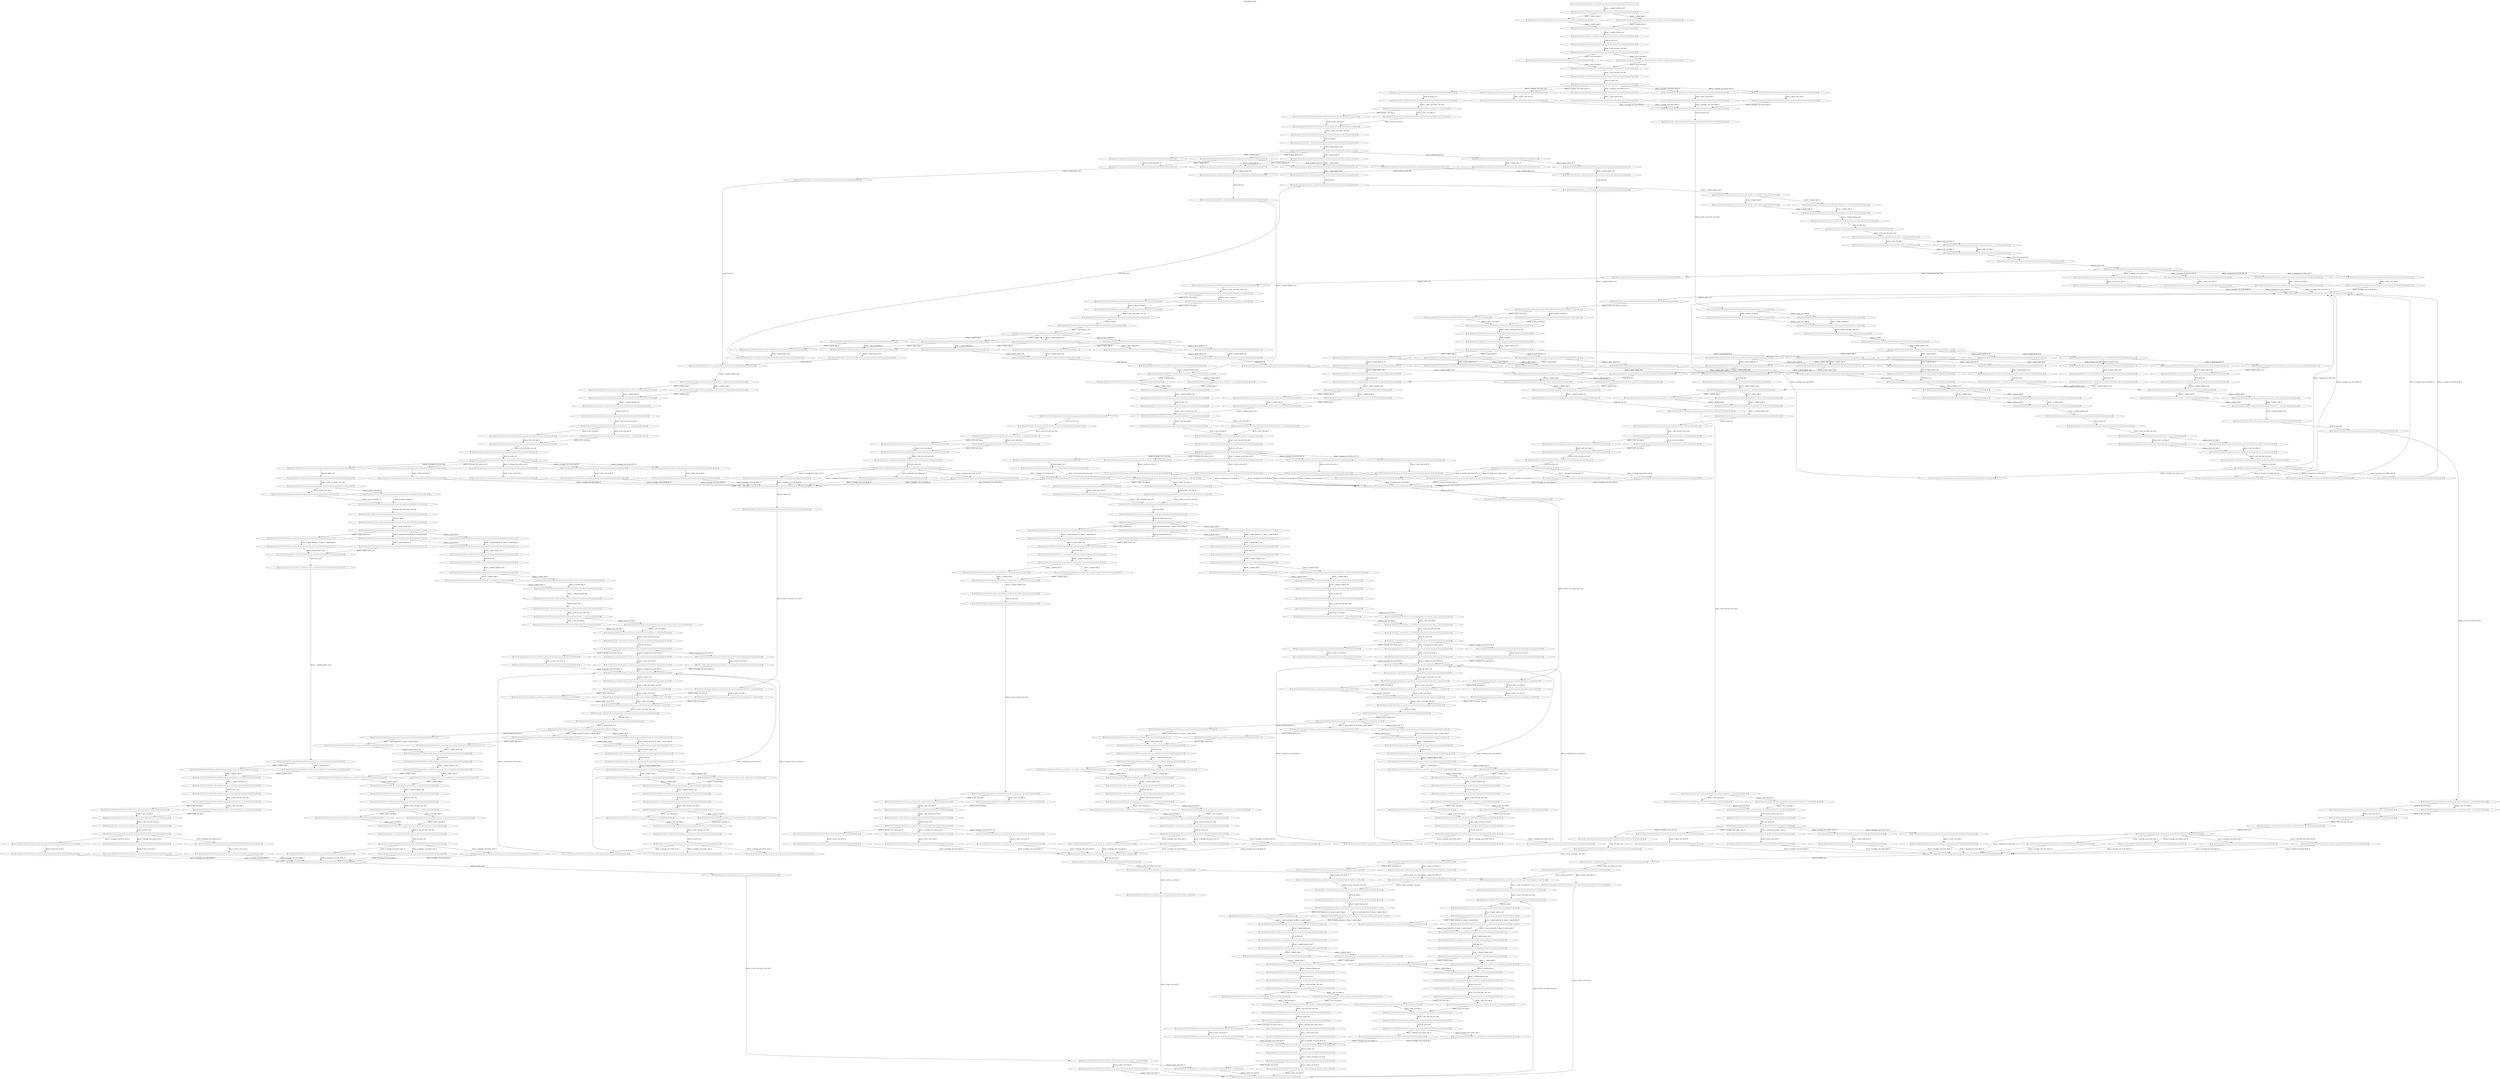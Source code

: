 digraph CG {
  label="Coverability Graph";
  labelloc=t;
  S0 [shape=box, label="[0, 0, 0, 0, 0, 0, 0, 0, 0, 0, 0, 0, 0, 1, 0, 0, 0, 0, 0, 0, 0, 0, 0, 0, 0, 0, 0, 0, 0, 0, 0, 0, 0, 0, 0, 0, 0, 0, 0, 0]"];
  S1 [label="[0, 0, 0, 0, 0, 0, 0, 0, 0, 0, 0, 0, 0, 0, 0, 0, 0, 0, 0, 0, 0, 0, 0, 0, 1, 1, 0, 0, 0, 0, 0, 0, 0, 0, 0, 0, 0, 0, 0, 0]"];
  S2 [label="[0, 0, 0, 0, 0, 0, 0, 0, 0, 0, 0, 0, 0, 0, 0, 0, 0, 0, 0, 0, 0, 0, 0, 0, 0, 1, 1, 0, 0, 0, 0, 0, 0, 0, 0, 0, 0, 0, 0, 0]"];
  S3 [label="[0, 0, 0, 0, 0, 0, 0, 0, 0, 0, 0, 0, 0, 0, 0, 0, 0, 0, 0, 0, 0, 0, 0, 0, 1, 0, 0, 1, 0, 0, 0, 0, 0, 0, 0, 0, 0, 0, 0, 0]"];
  S4 [label="[0, 0, 0, 0, 0, 0, 0, 0, 0, 0, 0, 0, 0, 0, 0, 0, 0, 0, 0, 0, 0, 0, 0, 0, 0, 0, 1, 1, 0, 0, 0, 0, 0, 0, 0, 0, 0, 0, 0, 0]"];
  S5 [label="[0, 0, 0, 0, 0, 0, 0, 0, 0, 0, 0, 0, 1, 0, 0, 0, 0, 0, 0, 0, 0, 0, 0, 0, 0, 0, 0, 0, 0, 0, 0, 0, 0, 0, 0, 0, 0, 0, 0, 0]"];
  S6 [label="[0, 0, 0, 0, 0, 0, 0, 0, 0, 1, 0, 0, 0, 0, 0, 0, 0, 0, 0, 0, 0, 0, 0, 0, 0, 0, 0, 0, 0, 0, 0, 0, 0, 0, 0, 0, 0, 0, 0, 0]"];
  S7 [label="[0, 0, 0, 0, 0, 0, 0, 0, 0, 0, 0, 0, 0, 0, 0, 0, 0, 0, 0, 0, 0, 0, 0, 0, 0, 0, 0, 0, 1, 1, 0, 0, 0, 0, 0, 0, 0, 0, 0, 0]"];
  S8 [label="[0, 0, 0, 0, 0, 0, 0, 0, 0, 0, 0, 0, 0, 0, 0, 0, 0, 0, 0, 0, 0, 0, 0, 0, 0, 0, 0, 0, 0, 1, 1, 0, 0, 0, 0, 0, 0, 0, 0, 0]"];
  S9 [label="[0, 0, 0, 0, 0, 0, 0, 0, 0, 0, 0, 0, 0, 0, 0, 0, 0, 0, 0, 0, 0, 0, 0, 0, 0, 0, 0, 0, 1, 0, 0, 1, 0, 0, 0, 0, 0, 0, 0, 0]"];
  S10 [label="[0, 0, 0, 0, 0, 0, 0, 0, 0, 0, 0, 0, 0, 0, 0, 0, 0, 0, 0, 0, 0, 0, 0, 0, 0, 0, 0, 0, 0, 0, 1, 1, 0, 0, 0, 0, 0, 0, 0, 0]"];
  S11 [label="[0, 0, 0, 0, 0, 0, 0, 0, 1, 0, 0, 0, 0, 0, 0, 0, 0, 0, 0, 0, 0, 0, 0, 0, 0, 0, 0, 0, 0, 0, 0, 0, 0, 0, 0, 0, 0, 0, 0, 0]"];
  S12 [label="[0, 0, 0, 0, 0, 1, 0, 0, 0, 0, 0, 0, 0, 0, 0, 0, 0, 0, 0, 0, 0, 0, 0, 0, 0, 0, 0, 0, 0, 0, 0, 0, 0, 0, 0, 0, 0, 0, 0, 0]"];
  S13 [label="[0, 0, 0, 0, 1, 0, 0, 0, 0, 0, 0, 0, 0, 0, 0, 0, 0, 0, 0, 0, 0, 0, 0, 0, 0, 0, 0, 0, 0, 0, 0, 0, 0, 0, 0, 0, 0, 0, 0, 0]"];
  S14 [label="[0, 1, 0, 0, 0, 0, 0, 0, 0, 0, 0, 0, 0, 0, 0, 0, 0, 0, 0, 0, 0, 0, 0, 0, 0, 0, 0, 0, 0, 0, 0, 0, 0, 0, 0, 0, 0, 0, 0, 0]"];
  S15 [label="[0, 0, 0, 1, 0, 0, 0, 0, 0, 0, 0, 0, 0, 0, 0, 0, 0, 0, 0, 0, 0, 0, 0, 0, 0, 0, 0, 0, 0, 0, 0, 0, 0, 0, 0, 0, 0, 0, 0, 0]"];
  S16 [label="[0, 0, 1, 0, 0, 0, 0, 0, 0, 0, 0, 0, 0, 0, 0, 0, 0, 0, 0, 0, 0, 0, 0, 0, 0, 0, 0, 0, 0, 0, 0, 0, 0, 0, 0, 0, 0, 0, 0, 0]"];
  S17 [label="[1, 0, 0, 0, 0, 0, 0, 0, 0, 0, 0, 0, 0, 0, 0, 0, 0, 0, 0, 0, 0, 0, 0, 0, 0, 0, 0, 0, 0, 0, 0, 0, 0, 0, 0, 0, 0, 0, 0, 0]"];
  S18 [label="[0, 0, 1, 0, 0, 0, 0, 0, 0, 0, 0, 0, 0, 0, 0, 0, 0, 0, 0, ω, 0, 0, 0, 0, 0, 0, 0, 0, 0, 0, 0, 0, 0, 0, 0, 0, 0, 0, 0, 0]"];
  S19 [label="[0, 0, 0, 0, 1, 0, 0, 0, 0, 0, 0, 0, 0, 0, 0, 0, 0, 0, 0, ω, 0, 0, 0, 0, 0, 0, 0, 0, 0, 0, 0, 0, 0, 0, 0, 0, 0, 0, 0, 0]"];
  S20 [label="[0, 0, 0, 0, 0, 0, 0, 1, 0, 0, 0, 0, 0, 0, 0, 0, 0, 0, 0, ω, 0, 0, 0, 0, 0, 0, 0, 0, 0, 0, 0, 0, 0, 0, 0, 0, 0, 0, 0, 0]"];
  S21 [label="[0, 0, 0, 0, 0, 0, 0, 0, 0, 0, 0, 0, 0, 0, 0, 0, 0, 0, 0, ω, 0, 0, 0, 0, 0, 0, 0, 0, 0, 0, 0, 0, 1, 1, 0, 0, 0, 0, 0, 0]"];
  S22 [label="[0, 0, 0, 0, 0, 0, 0, 0, 0, 0, 0, 0, 0, 0, 0, 0, 0, 0, 0, ω, 0, 0, 0, 0, 0, 0, 0, 0, 0, 0, 0, 0, 1, 0, 0, 1, 0, 0, 0, 0]"];
  S23 [label="[0, 0, 0, 0, 0, 0, 0, 0, 0, 0, 0, 0, 0, 0, 0, 0, 0, 0, 0, ω, 0, 0, 0, 0, 0, 0, 0, 0, 0, 0, 0, 0, 0, 1, 1, 0, 0, 0, 0, 0]"];
  S24 [label="[0, 0, 0, 0, 0, 0, 0, 0, 0, 0, 0, 0, 0, 0, 0, 0, 0, 0, 0, ω, 0, 0, 0, 0, 0, 0, 0, 0, 0, 0, 0, 0, 0, 0, 1, 1, 0, 0, 0, 0]"];
  S25 [label="[0, 0, 0, 0, 0, 0, 1, 0, 0, 0, 0, 0, 0, 0, 0, 0, 0, 0, 0, ω, 0, 0, 0, 0, 0, 0, 0, 0, 0, 0, 0, 0, 0, 0, 0, 0, 0, 0, 0, 0]"];
  S26 [label="[0, 0, 0, 0, 0, 0, 0, 0, 0, 0, 0, 1, 0, 0, 0, 0, 0, 0, 0, ω, 0, 0, 0, 0, 0, 0, 0, 0, 0, 0, 0, 0, 0, 0, 0, 0, 0, 0, 0, 0]"];
  S27 [label="[0, 0, 0, 0, 0, 0, 0, 0, 0, 0, 0, 0, 0, 0, 0, 0, 0, 0, 0, ω, 0, 0, 0, 0, 0, 0, 0, 0, 0, 0, 0, 0, 0, 0, 0, 0, 1, 1, 0, 0]"];
  S28 [label="[0, 0, 0, 0, 0, 0, 0, 0, 0, 0, 0, 0, 0, 0, 0, 0, 0, 0, 0, ω, 0, 0, 0, 0, 0, 0, 0, 0, 0, 0, 0, 0, 0, 0, 0, 0, 1, 0, 0, 1]"];
  S29 [label="[0, 0, 0, 0, 0, 0, 0, 0, 0, 0, 0, 0, 0, 0, 0, 0, 0, 0, 0, ω, 1, 0, 0, 0, 0, 0, 0, 0, 0, 0, 0, 0, 0, 0, 0, 0, 0, 1, 1, 0]"];
  S30 [label="[0, 0, 0, 0, 0, 0, 0, 0, 0, 0, 0, 0, 0, 0, 0, 0, 0, 0, 0, ω, 0, ω, 0, 0, 0, 0, 0, 0, 0, 0, 0, 0, 0, 0, 0, 0, 1, 0, 0, 1]"];
  S31 [label="[0, 0, 0, 0, 0, 0, 0, 0, 0, 0, 0, 0, 0, 0, 0, 0, 0, 0, 0, ω, 0, 0, 0, 0, 0, 0, 0, 0, 0, 0, 0, 0, 0, 0, 0, 0, 0, 1, 1, 0]"];
  S32 [label="[0, 0, 0, 0, 0, 0, 0, 0, 0, 0, 0, 0, 0, 0, 0, 0, 0, 0, 0, ω, 0, 0, 0, 0, 0, 0, 0, 0, 0, 0, 0, 0, 0, 0, 0, 0, 0, 0, 1, 1]"];
  S33 [label="[0, 0, 0, 0, 0, 0, 0, 0, 0, 0, 0, 0, 0, 0, 0, 0, 0, 0, 0, ω, 0, ω, 0, 0, 0, 0, 0, 0, 0, 0, 0, 0, 0, 0, 0, 0, 0, 0, 1, 1]"];
  S34 [label="[0, 0, 0, 0, 0, 0, 0, 0, 0, 0, 1, 0, 0, 0, 0, 0, 0, 0, 0, ω, 0, ω, 0, 0, 0, 0, 0, 0, 0, 0, 0, 0, 0, 0, 0, 0, 0, 0, 0, 0]"];
  S35 [label="[0, 0, 0, 0, 0, 0, 0, 0, 0, 0, 0, 0, 0, 1, ω, 0, 0, 0, 0, ω, 0, ω, 0, 0, 0, 0, 0, 0, 0, 0, 0, 0, 0, 0, 0, 0, 0, 0, 0, 0]"];
  S36 [label="[0, 0, 0, 0, 0, 0, 0, 0, 0, 0, 0, 0, 0, 0, ω, 0, 0, 0, 0, ω, 0, ω, 0, 0, 1, 1, 0, 0, 0, 0, 0, 0, 0, 0, 0, 0, 0, 0, 0, 0]"];
  S37 [label="[0, 0, 0, 0, 0, 0, 0, 0, 0, 0, 0, 0, 0, 0, ω, 0, 0, 0, 0, ω, 0, ω, 0, 0, 0, 1, 1, 0, 0, 0, 0, 0, 0, 0, 0, 0, 0, 0, 0, 0]"];
  S38 [label="[0, 0, 0, 0, 0, 0, 0, 0, 0, 0, 0, 0, 0, 0, ω, 0, 0, 0, 0, ω, 0, ω, 0, 0, 1, 0, 0, 1, 0, 0, 0, 0, 0, 0, 0, 0, 0, 0, 0, 0]"];
  S39 [label="[0, 0, 0, 0, 0, 0, 0, 0, 0, 0, 0, 0, 0, 0, ω, 0, 0, 0, 0, ω, 0, ω, 0, 0, 0, 0, 1, 1, 0, 0, 0, 0, 0, 0, 0, 0, 0, 0, 0, 0]"];
  S40 [label="[0, 0, 0, 0, 0, 0, 0, 0, 0, 0, 0, 0, 1, 0, ω, 0, 0, 0, 0, ω, 0, ω, 0, 0, 0, 0, 0, 0, 0, 0, 0, 0, 0, 0, 0, 0, 0, 0, 0, 0]"];
  S41 [label="[0, 0, 0, 0, 0, 0, 0, 0, 0, 1, 0, 0, 0, 0, ω, 0, 0, 0, 0, ω, 0, ω, 0, 0, 0, 0, 0, 0, 0, 0, 0, 0, 0, 0, 0, 0, 0, 0, 0, 0]"];
  S42 [label="[0, 0, 0, 0, 0, 0, 0, 0, 0, 0, 0, 0, 0, 0, ω, 0, 0, 0, 0, ω, 0, ω, 0, 0, 0, 0, 0, 0, 1, 1, 0, 0, 0, 0, 0, 0, 0, 0, 0, 0]"];
  S43 [label="[0, 0, 0, 0, 0, 0, 0, 0, 0, 0, 0, 0, 0, 0, ω, 0, 0, 0, 0, ω, 0, ω, 0, 0, 0, 0, 0, 0, 0, 1, 1, 0, 0, 0, 0, 0, 0, 0, 0, 0]"];
  S44 [label="[0, 0, 0, 0, 0, 0, 0, 0, 0, 0, 0, 0, 0, 0, ω, 0, 0, 0, 0, ω, 0, ω, 0, 0, 0, 0, 0, 0, 1, 0, 0, 1, 0, 0, 0, 0, 0, 0, 0, 0]"];
  S45 [label="[0, 0, 0, 0, 0, 0, 0, 0, 0, 0, 0, 0, 0, 0, ω, 0, 0, 0, 0, ω, 0, ω, 0, 0, 0, 0, 0, 0, 0, 0, 1, 1, 0, 0, 0, 0, 0, 0, 0, 0]"];
  S46 [label="[0, 0, 0, 0, 0, 0, 0, 0, 1, 0, 0, 0, 0, 0, ω, 0, 0, 0, 0, ω, 0, ω, 0, 0, 0, 0, 0, 0, 0, 0, 0, 0, 0, 0, 0, 0, 0, 0, 0, 0]"];
  S47 [label="[0, 0, 0, 0, 0, 1, 0, 0, 0, 0, 0, 0, 0, 0, ω, 0, 0, 0, 0, ω, 0, ω, 0, 0, 0, 0, 0, 0, 0, 0, 0, 0, 0, 0, 0, 0, 0, 0, 0, 0]"];
  S48 [label="[0, 0, 0, 0, 1, 0, 0, 0, 0, 0, 0, 0, 0, 0, ω, 0, 0, 0, 0, ω, 0, ω, 0, 0, 0, 0, 0, 0, 0, 0, 0, 0, 0, 0, 0, 0, 0, 0, 0, 0]"];
  S49 [label="[0, 1, 0, 0, 0, 0, 0, 0, 0, 0, 0, 0, 0, 0, ω, 0, 0, 0, 0, ω, 0, ω, 0, 0, 0, 0, 0, 0, 0, 0, 0, 0, 0, 0, 0, 0, 0, 0, 0, 0]"];
  S50 [label="[0, 0, 0, 1, 0, 0, 0, 0, 0, 0, 0, 0, 0, 0, ω, 0, 0, 0, 0, ω, 0, ω, 0, 0, 0, 0, 0, 0, 0, 0, 0, 0, 0, 0, 0, 0, 0, 0, 0, 0]"];
  S51 [label="[0, 0, 1, 0, 0, 0, 0, 0, 0, 0, 0, 0, 0, 0, ω, 0, 0, 0, 0, ω, 0, ω, 0, 0, 0, 0, 0, 0, 0, 0, 0, 0, 0, 0, 0, 0, 0, 0, 0, 0]"];
  S52 [label="[1, 0, 0, 0, 0, 0, 0, 0, 0, 0, 0, 0, 0, 0, ω, 0, 0, 0, 0, ω, 0, ω, 0, 0, 0, 0, 0, 0, 0, 0, 0, 0, 0, 0, 0, 0, 0, 0, 0, 0]"];
  S53 [label="[0, 0, 0, 0, 0, 0, 0, 1, 0, 0, 0, 0, 0, 0, ω, 0, 0, 0, 0, ω, 0, ω, 0, 0, 0, 0, 0, 0, 0, 0, 0, 0, 0, 0, 0, 0, 0, 0, 0, 0]"];
  S54 [label="[0, 0, 0, 0, 0, 0, 0, 0, 0, 0, 0, 0, 0, 0, ω, 0, 0, 0, 0, ω, 0, ω, 0, 0, 0, 0, 0, 0, 0, 0, 0, 0, 1, 1, 0, 0, 0, 0, 0, 0]"];
  S55 [label="[0, 0, 0, 0, 0, 0, 0, 0, 0, 0, 0, 0, 0, 0, ω, 0, 0, 0, ω, ω, 0, ω, 0, 0, 0, 0, 0, 0, 0, 0, 0, 0, 1, 0, 0, 1, 0, 0, 0, 0]"];
  S56 [label="[0, 0, 0, 0, 0, 0, 0, 0, 0, 0, 0, 0, 0, 0, ω, 0, 0, 0, 0, ω, 0, ω, 0, 0, 0, 0, 0, 0, 0, 0, 0, 0, 0, 1, 1, 0, 0, 0, 0, 0]"];
  S57 [label="[0, 0, 0, 0, 0, 0, 0, 0, 0, 0, 0, 0, 0, 0, ω, 0, 0, 0, ω, ω, 0, ω, 0, 0, 0, 0, 0, 0, 0, 0, 0, 0, 0, 0, 1, 1, 0, 0, 0, 0]"];
  S58 [label="[0, 0, 0, 0, 0, 0, 1, 0, 0, 0, 0, 0, 0, 0, ω, 0, 0, 0, ω, ω, 0, ω, 0, 0, 0, 0, 0, 0, 0, 0, 0, 0, 0, 0, 0, 0, 0, 0, 0, 0]"];
  S59 [label="[0, 0, 0, 0, 0, 0, 0, 0, 0, 0, 0, 1, 0, 0, ω, 0, 0, 0, ω, ω, 0, ω, 0, 0, 0, 0, 0, 0, 0, 0, 0, 0, 0, 0, 0, 0, 0, 0, 0, 0]"];
  S60 [label="[0, 0, 0, 0, 0, 0, 0, 0, 0, 0, 0, 0, 0, 0, ω, 0, 0, 0, ω, ω, 0, ω, 0, 0, 0, 0, 0, 0, 0, 0, 0, 0, 0, 0, 0, 0, 1, 1, 0, 0]"];
  S61 [label="[0, 0, 0, 0, 0, 0, 0, 0, 0, 0, 0, 0, 0, 0, ω, 0, 0, 0, ω, ω, 0, ω, 0, 0, 0, 0, 0, 0, 0, 0, 0, 0, 0, 0, 0, 0, 1, 0, 0, 1]"];
  S62 [label="[0, 0, 0, 0, 0, 0, 0, 0, 0, 0, 0, 0, 0, 0, ω, 0, 0, 0, ω, ω, ω, ω, 0, 0, 0, 0, 0, 0, 0, 0, 0, 0, 0, 0, 0, 0, 0, 1, 1, 0]"];
  S63 [label="[0, 0, 0, 0, 0, 0, 0, 0, 0, 0, 0, 0, 0, 0, ω, 0, 0, 0, ω, ω, 0, ω, 0, 0, 0, 0, 0, 0, 0, 0, 0, 0, 0, 0, 0, 0, 0, 1, 1, 0]"];
  S64 [label="[0, 0, 0, 0, 0, 0, 0, 0, 0, 0, 0, 0, 0, 0, ω, 0, 0, 0, ω, ω, 0, ω, 0, 0, 0, 0, 0, 0, 0, 0, 0, 0, 0, 0, 0, 0, 0, 0, 1, 1]"];
  S65 [label="[0, 0, 0, 0, 0, 0, 0, 0, 0, 0, 1, 0, 0, 0, ω, 0, 0, 0, ω, ω, 0, ω, 0, 0, 0, 0, 0, 0, 0, 0, 0, 0, 0, 0, 0, 0, 0, 0, 0, 0]"];
  S66 [label="[0, 0, 0, 0, 0, 0, 0, 0, 0, 0, 0, 0, 0, 1, ω, 0, 0, 0, ω, ω, 0, ω, 0, 0, 0, 0, 0, 0, 0, 0, 0, 0, 0, 0, 0, 0, 0, 0, 0, 0]"];
  S67 [label="[0, 0, 0, 0, 0, 0, 0, 0, 0, 0, 0, 0, 0, 0, ω, 0, 0, 0, ω, ω, 0, ω, 0, 0, 1, 1, 0, 0, 0, 0, 0, 0, 0, 0, 0, 0, 0, 0, 0, 0]"];
  S68 [label="[0, 0, 0, 0, 0, 0, 0, 0, 0, 0, 0, 0, 0, 0, ω, 0, 0, 0, ω, ω, 0, ω, 0, 0, 0, 1, 1, 0, 0, 0, 0, 0, 0, 0, 0, 0, 0, 0, 0, 0]"];
  S69 [label="[0, 0, 0, 0, 0, 0, 0, 0, 0, 0, 0, 0, 0, 0, ω, 0, 0, 0, ω, ω, 0, ω, 0, 0, 1, 0, 0, 1, 0, 0, 0, 0, 0, 0, 0, 0, 0, 0, 0, 0]"];
  S70 [label="[0, 0, 0, 0, 0, 0, 0, 0, 0, 0, 0, 0, 0, 0, ω, 0, 0, 0, ω, ω, 0, ω, 0, 0, 0, 0, 1, 1, 0, 0, 0, 0, 0, 0, 0, 0, 0, 0, 0, 0]"];
  S71 [label="[0, 0, 0, 0, 0, 0, 0, 0, 0, 0, 0, 0, 1, 0, ω, 0, 0, 0, ω, ω, 0, ω, 0, 0, 0, 0, 0, 0, 0, 0, 0, 0, 0, 0, 0, 0, 0, 0, 0, 0]"];
  S72 [label="[0, 0, 0, 0, 0, 0, 0, 0, 0, 1, 0, 0, 0, 0, ω, 0, 0, 0, ω, ω, 0, ω, 0, 0, 0, 0, 0, 0, 0, 0, 0, 0, 0, 0, 0, 0, 0, 0, 0, 0]"];
  S73 [label="[0, 0, 0, 0, 0, 0, 0, 0, 0, 0, 0, 0, 0, 0, ω, 0, 0, 0, ω, ω, 0, ω, 0, 0, 0, 0, 0, 0, 1, 1, 0, 0, 0, 0, 0, 0, 0, 0, 0, 0]"];
  S74 [label="[0, 0, 0, 0, 0, 0, 0, 0, 0, 0, 0, 0, 0, 0, ω, 0, 0, 0, ω, ω, 0, ω, 0, 0, 0, 0, 0, 0, 0, 1, 1, 0, 0, 0, 0, 0, 0, 0, 0, 0]"];
  S75 [label="[0, 0, 0, 0, 0, 0, 0, 0, 0, 0, 0, 0, 0, 0, ω, 0, 0, 0, ω, ω, 0, ω, 0, 0, 0, 0, 0, 0, 1, 0, 0, 1, 0, 0, 0, 0, 0, 0, 0, 0]"];
  S76 [label="[0, 0, 0, 0, 0, 0, 0, 0, 0, 0, 0, 0, 0, 0, ω, 0, 0, 0, ω, ω, 0, ω, 0, 0, 0, 0, 0, 0, 0, 0, 1, 1, 0, 0, 0, 0, 0, 0, 0, 0]"];
  S77 [label="[0, 0, 0, 0, 0, 0, 0, 0, 1, 0, 0, 0, 0, 0, ω, 0, 0, 0, ω, ω, 0, ω, 0, 0, 0, 0, 0, 0, 0, 0, 0, 0, 0, 0, 0, 0, 0, 0, 0, 0]"];
  S78 [label="[0, 0, 0, 0, 0, 1, 0, 0, 0, 0, 0, 0, 0, 0, ω, 0, 0, 0, ω, ω, 0, ω, 0, 0, 0, 0, 0, 0, 0, 0, 0, 0, 0, 0, 0, 0, 0, 0, 0, 0]"];
  S79 [label="[0, 1, 0, 0, 0, 0, 0, 0, 0, 0, 0, 0, 0, 0, ω, 0, 0, 0, ω, ω, 0, ω, 0, 0, 0, 0, 0, 0, 0, 0, 0, 0, 0, 0, 0, 0, 0, 0, 0, 0]"];
  S80 [label="[0, 0, 1, 0, 0, 0, 0, 0, 0, 0, 0, 0, 0, 0, ω, 0, 0, 0, ω, ω, 0, ω, 0, 0, 0, 0, 0, 0, 0, 0, 0, 0, 0, 0, 0, 0, 0, 0, 0, 0]"];
  S81 [label="[1, 0, 0, 0, 0, 0, 0, 0, 0, 0, 0, 0, 0, 0, ω, 0, 0, 0, ω, ω, 0, ω, 0, 0, 0, 0, 0, 0, 0, 0, 0, 0, 0, 0, 0, 0, 0, 0, 0, 0]"];
  S82 [label="[0, 0, 0, 0, 1, 0, 0, 0, 0, 0, 0, 0, 0, 0, ω, 0, 0, 0, ω, ω, 0, ω, 0, 0, 0, 0, 0, 0, 0, 0, 0, 0, 0, 0, 0, 0, 0, 0, 0, 0]"];
  S83 [label="[0, 0, 0, 0, 0, 0, 0, 1, 0, 0, 0, 0, 0, 0, ω, 0, 0, 0, ω, ω, 0, ω, 0, 0, 0, 0, 0, 0, 0, 0, 0, 0, 0, 0, 0, 0, 0, 0, 0, 0]"];
  S84 [label="[0, 0, 0, 0, 0, 0, 0, 0, 0, 0, 0, 0, 0, 0, ω, 0, 0, 0, ω, ω, 0, ω, 0, 0, 0, 0, 0, 0, 0, 0, 0, 0, 1, 1, 0, 0, 0, 0, 0, 0]"];
  S85 [label="[0, 0, 0, 0, 0, 0, 0, 0, 0, 0, 0, 0, 0, 0, ω, 0, 0, 0, ω, ω, 0, ω, 0, 0, 0, 0, 0, 0, 0, 0, 0, 0, 0, 1, 1, 0, 0, 0, 0, 0]"];
  S86 [label="[0, 0, 0, 0, 0, 0, 0, 0, 0, 0, 0, 0, 0, 0, ω, 0, 0, 0, ω, ω, ω, ω, 0, 0, 0, 0, 0, 0, 0, 0, 0, 0, 0, 0, 0, 0, 0, 0, 1, 1]"];
  S87 [label="[0, 0, 0, 0, 0, 0, 0, 0, 0, 0, 1, 0, 0, 0, ω, 0, 0, 0, ω, ω, ω, ω, 0, 0, 0, 0, 0, 0, 0, 0, 0, 0, 0, 0, 0, 0, 0, 0, 0, 0]"];
  S88 [label="[0, 0, 0, 0, 0, 0, 0, 0, 0, 0, 0, 0, 0, 1, ω, 0, 0, 0, ω, ω, ω, ω, 0, 0, 0, 0, 0, 0, 0, 0, 0, 0, 0, 0, 0, 0, 0, 0, 0, 0]"];
  S89 [label="[0, 0, 0, 0, 0, 0, 0, 0, 0, 0, 0, 0, 0, 0, ω, 0, 0, 0, ω, ω, ω, ω, 0, 0, 1, 1, 0, 0, 0, 0, 0, 0, 0, 0, 0, 0, 0, 0, 0, 0]"];
  S90 [label="[0, 0, 0, 0, 0, 0, 0, 0, 0, 0, 0, 0, 0, 0, ω, 0, 0, 0, ω, ω, ω, ω, 0, 0, 0, 1, 1, 0, 0, 0, 0, 0, 0, 0, 0, 0, 0, 0, 0, 0]"];
  S91 [label="[0, 0, 0, 0, 0, 0, 0, 0, 0, 0, 0, 0, 0, 0, ω, 0, 0, 0, ω, ω, ω, ω, 0, 0, 1, 0, 0, 1, 0, 0, 0, 0, 0, 0, 0, 0, 0, 0, 0, 0]"];
  S92 [label="[0, 0, 0, 0, 0, 0, 0, 0, 0, 0, 0, 0, 0, 0, ω, 0, 0, 0, ω, ω, ω, ω, 0, 0, 0, 0, 1, 1, 0, 0, 0, 0, 0, 0, 0, 0, 0, 0, 0, 0]"];
  S93 [label="[0, 0, 0, 0, 0, 0, 0, 0, 0, 0, 0, 0, 1, 0, ω, 0, 0, 0, ω, ω, ω, ω, 0, 0, 0, 0, 0, 0, 0, 0, 0, 0, 0, 0, 0, 0, 0, 0, 0, 0]"];
  S94 [label="[0, 0, 0, 0, 0, 0, 0, 0, 0, 1, 0, 0, 0, 0, ω, 0, 0, 0, ω, ω, ω, ω, 0, 0, 0, 0, 0, 0, 0, 0, 0, 0, 0, 0, 0, 0, 0, 0, 0, 0]"];
  S95 [label="[0, 0, 0, 0, 0, 0, 0, 0, 0, 0, 0, 0, 0, 0, ω, 0, 0, 0, ω, ω, ω, ω, 0, 0, 0, 0, 0, 0, 1, 1, 0, 0, 0, 0, 0, 0, 0, 0, 0, 0]"];
  S96 [label="[0, 0, 0, 0, 0, 0, 0, 0, 0, 0, 0, 0, 0, 0, ω, 0, 0, 0, ω, ω, ω, ω, 0, 0, 0, 0, 0, 0, 0, 1, 1, 0, 0, 0, 0, 0, 0, 0, 0, 0]"];
  S97 [label="[0, 0, 0, 0, 0, 0, 0, 0, 0, 0, 0, 0, 0, 0, ω, 0, 0, 0, ω, ω, ω, ω, 0, 0, 0, 0, 0, 0, 1, 0, 0, 1, 0, 0, 0, 0, 0, 0, 0, 0]"];
  S98 [label="[0, 0, 0, 0, 0, 0, 0, 0, 0, 0, 0, 0, 0, 0, ω, 0, 0, 0, ω, ω, ω, ω, 0, 0, 0, 0, 0, 0, 0, 0, 1, 1, 0, 0, 0, 0, 0, 0, 0, 0]"];
  S99 [label="[0, 0, 0, 0, 0, 0, 0, 0, 1, 0, 0, 0, 0, 0, ω, 0, 0, 0, ω, ω, ω, ω, 0, 0, 0, 0, 0, 0, 0, 0, 0, 0, 0, 0, 0, 0, 0, 0, 0, 0]"];
  S100 [label="[0, 0, 0, 0, 0, 1, 0, 0, 0, 0, 0, 0, 0, 0, ω, 0, 0, 0, ω, ω, ω, ω, 0, 0, 0, 0, 0, 0, 0, 0, 0, 0, 0, 0, 0, 0, 0, 0, 0, 0]"];
  S101 [label="[0, 1, 0, 0, 0, 0, 0, 0, 0, 0, 0, 0, 0, 0, ω, 0, 0, 0, ω, ω, ω, ω, 0, 0, 0, 0, 0, 0, 0, 0, 0, 0, 0, 0, 0, 0, 0, 0, 0, 0]"];
  S102 [label="[0, 0, 1, 0, 0, 0, 0, 0, 0, 0, 0, 0, 0, 0, ω, 0, 0, 0, ω, ω, ω, ω, 0, 0, 0, 0, 0, 0, 0, 0, 0, 0, 0, 0, 0, 0, 0, 0, 0, 0]"];
  S103 [label="[1, 0, 0, 0, 0, 0, 0, 0, 0, 0, 0, 0, 0, 0, ω, 0, 0, 0, ω, ω, ω, ω, 0, 0, 0, 0, 0, 0, 0, 0, 0, 0, 0, 0, 0, 0, 0, 0, 0, 0]"];
  S104 [label="[0, 0, 0, 0, 1, 0, 0, 0, 0, 0, 0, 0, 0, 0, ω, 0, 0, 0, ω, ω, ω, ω, 0, 0, 0, 0, 0, 0, 0, 0, 0, 0, 0, 0, 0, 0, 0, 0, 0, 0]"];
  S105 [label="[0, 0, 0, 0, 0, 0, 0, 1, 0, 0, 0, 0, 0, 0, ω, 0, 0, 0, ω, ω, ω, ω, 0, 0, 0, 0, 0, 0, 0, 0, 0, 0, 0, 0, 0, 0, 0, 0, 0, 0]"];
  S106 [label="[0, 0, 0, 0, 0, 0, 0, 0, 0, 0, 0, 0, 0, 0, ω, 0, 0, 0, ω, ω, ω, ω, 0, 0, 0, 0, 0, 0, 0, 0, 0, 0, 1, 1, 0, 0, 0, 0, 0, 0]"];
  S107 [label="[0, 0, 0, 0, 0, 0, 0, 0, 0, 0, 0, 0, 0, 0, ω, ω, 0, 0, ω, ω, ω, ω, 0, 0, 0, 0, 0, 0, 0, 0, 0, 0, 0, 1, 1, 0, 0, 0, 0, 0]"];
  S108 [label="[0, 0, 0, 0, 0, 0, 0, 0, 0, 0, 0, 0, 0, 0, ω, 0, 0, 0, ω, ω, ω, ω, 0, 0, 0, 0, 0, 0, 0, 0, 0, 0, 1, 0, 0, 1, 0, 0, 0, 0]"];
  S109 [label="[0, 0, 0, 0, 0, 0, 0, 0, 0, 0, 0, 0, 0, 0, ω, ω, 0, 0, ω, ω, ω, ω, 0, 0, 0, 0, 0, 0, 0, 0, 0, 0, 0, 0, 1, 1, 0, 0, 0, 0]"];
  S110 [label="[0, 0, 0, 0, 0, 0, 1, 0, 0, 0, 0, 0, 0, 0, ω, ω, 0, 0, ω, ω, ω, ω, 0, 0, 0, 0, 0, 0, 0, 0, 0, 0, 0, 0, 0, 0, 0, 0, 0, 0]"];
  S111 [label="[0, 0, 0, 0, 0, 0, 0, 0, 0, 0, 0, 1, 0, 0, ω, ω, 0, 0, ω, ω, ω, ω, 0, 0, 0, 0, 0, 0, 0, 0, 0, 0, 0, 0, 0, 0, 0, 0, 0, 0]"];
  S112 [label="[0, 0, 0, 0, 0, 0, 0, 0, 0, 0, 0, 0, 0, 0, ω, ω, 0, 0, ω, ω, ω, ω, 0, 0, 0, 0, 0, 0, 0, 0, 0, 0, 0, 0, 0, 0, 1, 1, 0, 0]"];
  S113 [label="[0, 0, 0, 0, 0, 0, 0, 0, 0, 0, 0, 0, 0, 0, ω, ω, 0, 0, ω, ω, ω, ω, 0, 0, 0, 0, 0, 0, 0, 0, 0, 0, 0, 0, 0, 0, 1, 0, 0, 1]"];
  S114 [label="[0, 0, 0, 0, 0, 0, 0, 0, 0, 0, 0, 0, 0, 0, ω, ω, 0, 0, ω, ω, ω, ω, 0, 0, 0, 0, 0, 0, 0, 0, 0, 0, 0, 0, 0, 0, 0, 1, 1, 0]"];
  S115 [label="[0, 0, 0, 0, 0, 0, 0, 0, 0, 0, 0, 0, 0, 0, ω, ω, 0, 0, ω, ω, ω, ω, 0, 0, 0, 0, 0, 0, 0, 0, 0, 0, 0, 0, 0, 0, 0, 0, 1, 1]"];
  S116 [label="[0, 0, 0, 0, 0, 0, 0, 0, 0, 0, 1, 0, 0, 0, ω, ω, 0, 0, ω, ω, ω, ω, 0, 0, 0, 0, 0, 0, 0, 0, 0, 0, 0, 0, 0, 0, 0, 0, 0, 0]"];
  S117 [label="[0, 0, 0, 0, 0, 0, 0, 0, 0, 0, 0, 0, 0, 1, ω, ω, 0, 0, ω, ω, ω, ω, 0, 0, 0, 0, 0, 0, 0, 0, 0, 0, 0, 0, 0, 0, 0, 0, 0, 0]"];
  S118 [label="[0, 0, 0, 0, 0, 0, 0, 0, 0, 0, 0, 0, 0, 0, ω, ω, 0, 0, ω, ω, ω, ω, 0, 0, 1, 1, 0, 0, 0, 0, 0, 0, 0, 0, 0, 0, 0, 0, 0, 0]"];
  S119 [label="[0, 0, 0, 0, 0, 0, 0, 0, 0, 0, 0, 0, 0, 0, ω, ω, 0, 0, ω, ω, ω, ω, 0, 0, 0, 1, 1, 0, 0, 0, 0, 0, 0, 0, 0, 0, 0, 0, 0, 0]"];
  S120 [label="[0, 0, 0, 0, 0, 0, 0, 0, 0, 0, 0, 0, 0, 0, ω, ω, 0, 0, ω, ω, ω, ω, 0, 0, 1, 0, 0, 1, 0, 0, 0, 0, 0, 0, 0, 0, 0, 0, 0, 0]"];
  S121 [label="[0, 0, 0, 0, 0, 0, 0, 0, 0, 0, 0, 0, 0, 0, ω, ω, 0, 0, ω, ω, ω, ω, 0, 0, 0, 0, 1, 1, 0, 0, 0, 0, 0, 0, 0, 0, 0, 0, 0, 0]"];
  S122 [label="[0, 0, 0, 0, 0, 0, 0, 0, 0, 0, 0, 0, 1, 0, ω, ω, 0, 0, ω, ω, ω, ω, 0, 0, 0, 0, 0, 0, 0, 0, 0, 0, 0, 0, 0, 0, 0, 0, 0, 0]"];
  S123 [label="[0, 0, 0, 0, 0, 0, 0, 0, 0, 1, 0, 0, 0, 0, ω, ω, 0, 0, ω, ω, ω, ω, 0, 0, 0, 0, 0, 0, 0, 0, 0, 0, 0, 0, 0, 0, 0, 0, 0, 0]"];
  S124 [label="[0, 0, 0, 0, 0, 0, 0, 0, 0, 0, 0, 0, 0, 0, ω, ω, 0, 0, ω, ω, ω, ω, 0, 0, 0, 0, 0, 0, 1, 1, 0, 0, 0, 0, 0, 0, 0, 0, 0, 0]"];
  S125 [label="[0, 0, 0, 0, 0, 0, 0, 0, 0, 0, 0, 0, 0, 0, ω, ω, 0, 0, ω, ω, ω, ω, 0, 0, 0, 0, 0, 0, 0, 1, 1, 0, 0, 0, 0, 0, 0, 0, 0, 0]"];
  S126 [label="[0, 0, 0, 0, 0, 0, 0, 0, 0, 0, 0, 0, 0, 0, ω, ω, 0, 0, ω, ω, ω, ω, 0, 0, 0, 0, 0, 0, 1, 0, 0, 1, 0, 0, 0, 0, 0, 0, 0, 0]"];
  S127 [label="[0, 0, 0, 0, 0, 0, 0, 0, 0, 0, 0, 0, 0, 0, ω, ω, 0, 0, ω, ω, ω, ω, 0, 0, 0, 0, 0, 0, 0, 0, 1, 1, 0, 0, 0, 0, 0, 0, 0, 0]"];
  S128 [label="[0, 0, 0, 0, 0, 0, 0, 0, 1, 0, 0, 0, 0, 0, ω, ω, 0, 0, ω, ω, ω, ω, 0, 0, 0, 0, 0, 0, 0, 0, 0, 0, 0, 0, 0, 0, 0, 0, 0, 0]"];
  S129 [label="[0, 0, 0, 0, 0, 1, 0, 0, 0, 0, 0, 0, 0, 0, ω, ω, 0, 0, ω, ω, ω, ω, 0, 0, 0, 0, 0, 0, 0, 0, 0, 0, 0, 0, 0, 0, 0, 0, 0, 0]"];
  S130 [label="[0, 1, 0, 0, 0, 0, 0, 0, 0, 0, 0, 0, 0, 0, ω, ω, 0, 0, ω, ω, ω, ω, 0, 0, 0, 0, 0, 0, 0, 0, 0, 0, 0, 0, 0, 0, 0, 0, 0, 0]"];
  S131 [label="[0, 0, 1, 0, 0, 0, 0, 0, 0, 0, 0, 0, 0, 0, ω, ω, 0, 0, ω, ω, ω, ω, 0, 0, 0, 0, 0, 0, 0, 0, 0, 0, 0, 0, 0, 0, 0, 0, 0, 0]"];
  S132 [label="[0, 0, 0, 0, 1, 0, 0, 0, 0, 0, 0, 0, 0, 0, ω, ω, 0, 0, ω, ω, ω, ω, 0, 0, 0, 0, 0, 0, 0, 0, 0, 0, 0, 0, 0, 0, 0, 0, 0, 0]"];
  S133 [label="[0, 0, 0, 0, 0, 0, 0, 1, 0, 0, 0, 0, 0, 0, ω, ω, 0, 0, ω, ω, ω, ω, 0, 0, 0, 0, 0, 0, 0, 0, 0, 0, 0, 0, 0, 0, 0, 0, 0, 0]"];
  S134 [label="[0, 0, 0, 0, 0, 0, 0, 0, 0, 0, 0, 0, 0, 0, ω, ω, 0, 0, ω, ω, ω, ω, 0, 0, 0, 0, 0, 0, 0, 0, 0, 0, 1, 1, 0, 0, 0, 0, 0, 0]"];
  S135 [label="[0, 0, 0, 0, 0, 0, 0, 0, 0, 0, 0, 0, 0, 0, ω, ω, 0, 0, ω, ω, ω, ω, 0, 0, 0, 0, 0, 0, 0, 0, 0, 0, 1, 0, 0, 1, 0, 0, 0, 0]"];
  S136 [label="[0, 0, 0, 0, 0, 0, 0, 0, 0, 0, 0, 0, 0, 0, ω, 0, 0, 0, ω, ω, ω, ω, 0, 0, 0, 0, 0, 0, 0, 0, 0, 0, 0, 0, 0, 0, 0, 0, 1, 1]"];
  S137 [label="[0, 0, 0, 0, 0, 0, 0, 0, 0, 0, 1, 0, 0, 0, 0, 0, 0, 0, 0, ω, 0, 0, 0, 0, 0, 0, 0, 0, 0, 0, 0, 0, 0, 0, 0, 0, 0, 0, 0, 0]"];
  S138 [label="[0, 0, 0, 0, 0, 0, 0, 0, 0, 0, 0, 0, 0, 1, ω, 0, 0, 0, 0, ω, 0, 0, 0, 0, 0, 0, 0, 0, 0, 0, 0, 0, 0, 0, 0, 0, 0, 0, 0, 0]"];
  S139 [label="[0, 0, 0, 0, 0, 0, 0, 0, 0, 0, 0, 0, 0, 0, ω, 0, 0, 0, 0, ω, 0, 0, 0, 0, 1, 1, 0, 0, 0, 0, 0, 0, 0, 0, 0, 0, 0, 0, 0, 0]"];
  S140 [label="[0, 0, 0, 0, 0, 0, 0, 0, 0, 0, 0, 0, 0, 0, ω, 0, 0, 0, 0, ω, 0, 0, 0, 0, 0, 1, 1, 0, 0, 0, 0, 0, 0, 0, 0, 0, 0, 0, 0, 0]"];
  S141 [label="[0, 0, 0, 0, 0, 0, 0, 0, 0, 0, 0, 0, 0, 0, ω, 0, 0, 0, 0, ω, 0, 0, 0, 0, 1, 0, 0, 1, 0, 0, 0, 0, 0, 0, 0, 0, 0, 0, 0, 0]"];
  S142 [label="[0, 0, 0, 0, 0, 0, 0, 0, 0, 0, 0, 0, 0, 0, ω, 0, 0, 0, 0, ω, 0, 0, 0, 0, 0, 0, 1, 1, 0, 0, 0, 0, 0, 0, 0, 0, 0, 0, 0, 0]"];
  S143 [label="[0, 0, 0, 0, 0, 0, 0, 0, 0, 0, 0, 0, 1, 0, ω, 0, 0, 0, 0, ω, 0, 0, 0, 0, 0, 0, 0, 0, 0, 0, 0, 0, 0, 0, 0, 0, 0, 0, 0, 0]"];
  S144 [label="[0, 0, 0, 0, 0, 0, 0, 0, 0, 1, 0, 0, 0, 0, ω, 0, 0, 0, 0, ω, 0, 0, 0, 0, 0, 0, 0, 0, 0, 0, 0, 0, 0, 0, 0, 0, 0, 0, 0, 0]"];
  S145 [label="[0, 0, 0, 0, 0, 0, 0, 0, 0, 0, 0, 0, 0, 0, ω, 0, 0, 0, 0, ω, 0, 0, 0, 0, 0, 0, 0, 0, 1, 1, 0, 0, 0, 0, 0, 0, 0, 0, 0, 0]"];
  S146 [label="[0, 0, 0, 0, 0, 0, 0, 0, 0, 0, 0, 0, 0, 0, ω, 0, 0, 0, 0, ω, 0, 0, 0, 0, 0, 0, 0, 0, 0, 1, 1, 0, 0, 0, 0, 0, 0, 0, 0, 0]"];
  S147 [label="[0, 0, 0, 0, 0, 0, 0, 0, 0, 0, 0, 0, 0, 0, ω, 0, 0, 0, 0, ω, 0, 0, 0, 0, 0, 0, 0, 0, 1, 0, 0, 1, 0, 0, 0, 0, 0, 0, 0, 0]"];
  S148 [label="[0, 0, 0, 0, 0, 0, 0, 0, 0, 0, 0, 0, 0, 0, ω, 0, 0, 0, 0, ω, 0, 0, 0, 0, 0, 0, 0, 0, 0, 0, 1, 1, 0, 0, 0, 0, 0, 0, 0, 0]"];
  S149 [label="[0, 0, 0, 0, 0, 0, 0, 0, 1, 0, 0, 0, 0, 0, ω, 0, 0, 0, 0, ω, 0, 0, 0, 0, 0, 0, 0, 0, 0, 0, 0, 0, 0, 0, 0, 0, 0, 0, 0, 0]"];
  S150 [label="[0, 0, 0, 0, 0, 1, 0, 0, 0, 0, 0, 0, 0, 0, ω, 0, 0, 0, 0, ω, 0, 0, 0, 0, 0, 0, 0, 0, 0, 0, 0, 0, 0, 0, 0, 0, 0, 0, 0, 0]"];
  S151 [label="[0, 0, 0, 0, 1, 0, 0, 0, 0, 0, 0, 0, 0, 0, ω, 0, 0, 0, 0, ω, 0, 0, 0, 0, 0, 0, 0, 0, 0, 0, 0, 0, 0, 0, 0, 0, 0, 0, 0, 0]"];
  S152 [label="[0, 1, 0, 0, 0, 0, 0, 0, 0, 0, 0, 0, 0, 0, ω, 0, 0, 0, 0, ω, 0, 0, 0, 0, 0, 0, 0, 0, 0, 0, 0, 0, 0, 0, 0, 0, 0, 0, 0, 0]"];
  S153 [label="[0, 0, 0, 1, 0, 0, 0, 0, 0, 0, 0, 0, 0, 0, ω, 0, 0, 0, 0, ω, 0, 0, 0, 0, 0, 0, 0, 0, 0, 0, 0, 0, 0, 0, 0, 0, 0, 0, 0, 0]"];
  S154 [label="[0, 0, 1, 0, 0, 0, 0, 0, 0, 0, 0, 0, 0, 0, ω, 0, 0, 0, 0, ω, 0, 0, 0, 0, 0, 0, 0, 0, 0, 0, 0, 0, 0, 0, 0, 0, 0, 0, 0, 0]"];
  S155 [label="[1, 0, 0, 0, 0, 0, 0, 0, 0, 0, 0, 0, 0, 0, ω, 0, 0, 0, 0, ω, 0, 0, 0, 0, 0, 0, 0, 0, 0, 0, 0, 0, 0, 0, 0, 0, 0, 0, 0, 0]"];
  S156 [label="[0, 0, 0, 0, 0, 0, 0, 1, 0, 0, 0, 0, 0, 0, ω, 0, 0, 0, 0, ω, 0, 0, 0, 0, 0, 0, 0, 0, 0, 0, 0, 0, 0, 0, 0, 0, 0, 0, 0, 0]"];
  S157 [label="[0, 0, 0, 0, 0, 0, 0, 0, 0, 0, 0, 0, 0, 0, ω, 0, 0, 0, 0, ω, 0, 0, 0, 0, 0, 0, 0, 0, 0, 0, 0, 0, 1, 1, 0, 0, 0, 0, 0, 0]"];
  S158 [label="[0, 0, 0, 0, 0, 0, 0, 0, 0, 0, 0, 0, 0, 0, ω, 0, 0, 0, 0, ω, 0, 0, 0, 0, 0, 0, 0, 0, 0, 0, 0, 0, 1, 0, 0, 1, 0, 0, 0, 0]"];
  S159 [label="[0, 0, 0, 0, 0, 0, 0, 0, 0, 0, 0, 0, 0, 0, ω, 0, 0, 0, 0, ω, 0, 0, 0, 0, 0, 0, 0, 0, 0, 0, 0, 0, 0, 1, 1, 0, 0, 0, 0, 0]"];
  S160 [label="[0, 0, 0, 0, 0, 0, 0, 0, 0, 0, 0, 0, 0, 0, ω, 0, 0, 0, 0, ω, 0, 0, 0, 0, 0, 0, 0, 0, 0, 0, 0, 0, 0, 0, 1, 1, 0, 0, 0, 0]"];
  S161 [label="[0, 0, 0, 0, 0, 0, 1, 0, 0, 0, 0, 0, 0, 0, ω, 0, 0, 0, 0, ω, 0, 0, 0, 0, 0, 0, 0, 0, 0, 0, 0, 0, 0, 0, 0, 0, 0, 0, 0, 0]"];
  S162 [label="[0, 0, 0, 0, 0, 0, 0, 0, 0, 0, 0, 1, 0, 0, ω, 0, 0, 0, 0, ω, 0, 0, 0, 0, 0, 0, 0, 0, 0, 0, 0, 0, 0, 0, 0, 0, 0, 0, 0, 0]"];
  S163 [label="[0, 0, 0, 0, 0, 0, 0, 0, 0, 0, 0, 0, 0, 0, ω, 0, 0, 0, 0, ω, 0, 0, 0, 0, 0, 0, 0, 0, 0, 0, 0, 0, 0, 0, 0, 0, 1, 1, 0, 0]"];
  S164 [label="[0, 0, 0, 0, 0, 0, 0, 0, 0, 0, 0, 0, 0, 0, ω, 0, 0, 0, 0, ω, 0, 0, 0, 0, 0, 0, 0, 0, 0, 0, 0, 0, 0, 0, 0, 0, 1, 0, 0, 1]"];
  S165 [label="[0, 0, 0, 0, 0, 0, 0, 0, 0, 0, 0, 0, 0, 0, ω, 0, 0, 0, 0, ω, ω, 0, 0, 0, 0, 0, 0, 0, 0, 0, 0, 0, 0, 0, 0, 0, 0, 1, 1, 0]"];
  S166 [label="[0, 0, 0, 0, 0, 0, 0, 0, 0, 0, 0, 0, 0, 0, ω, 0, 0, 0, 0, ω, 0, ω, 0, 0, 0, 0, 0, 0, 0, 0, 0, 0, 0, 0, 0, 0, 1, 0, 0, 1]"];
  S167 [label="[0, 0, 0, 0, 0, 0, 0, 0, 0, 0, 0, 0, 0, 0, ω, 0, 0, 0, 0, ω, 0, 0, 0, 0, 0, 0, 0, 0, 0, 0, 0, 0, 0, 0, 0, 0, 0, 1, 1, 0]"];
  S168 [label="[0, 0, 0, 0, 0, 0, 0, 0, 0, 0, 0, 0, 0, 0, ω, 0, 0, 0, 0, ω, 0, 0, 0, 0, 0, 0, 0, 0, 0, 0, 0, 0, 0, 0, 0, 0, 0, 0, 1, 1]"];
  S169 [label="[0, 0, 0, 0, 0, 0, 0, 0, 0, 0, 0, 0, 0, 0, ω, 0, 0, 0, 0, ω, 0, ω, 0, 0, 0, 0, 0, 0, 0, 0, 0, 0, 0, 0, 0, 0, 0, 0, 1, 1]"];
  S170 [label="[0, 0, 0, 0, 0, 0, 0, 0, 0, 0, 1, 0, 0, 0, ω, 0, 0, 0, 0, ω, 0, ω, 0, 0, 0, 0, 0, 0, 0, 0, 0, 0, 0, 0, 0, 0, 0, 0, 0, 0]"];
  S171 [label="[0, 0, 0, 0, 0, 0, 0, 0, 0, 0, 1, 0, 0, 0, ω, 0, 0, 0, 0, ω, 0, 0, 0, 0, 0, 0, 0, 0, 0, 0, 0, 0, 0, 0, 0, 0, 0, 0, 0, 0]"];
  S172 [label="[0, 0, 0, 0, 0, 0, 0, 0, 0, 0, 0, 0, 0, 0, ω, 0, 0, 0, 0, ω, ω, ω, 0, 0, 0, 0, 0, 0, 0, 0, 0, 0, 0, 0, 0, 0, 0, 0, 1, 1]"];
  S173 [label="[0, 0, 0, 0, 0, 0, 0, 0, 0, 0, 1, 0, 0, 0, ω, 0, 0, 0, 0, ω, ω, ω, 0, 0, 0, 0, 0, 0, 0, 0, 0, 0, 0, 0, 0, 0, 0, 0, 0, 0]"];
  S174 [label="[0, 0, 0, 0, 0, 0, 0, 0, 0, 0, 0, 0, 0, 1, ω, 0, 0, 0, 0, ω, ω, ω, 0, 0, 0, 0, 0, 0, 0, 0, 0, 0, 0, 0, 0, 0, 0, 0, 0, 0]"];
  S175 [label="[0, 0, 0, 0, 0, 0, 0, 0, 0, 0, 0, 0, 0, 0, ω, 0, 0, 0, 0, ω, ω, ω, 0, 0, 1, 1, 0, 0, 0, 0, 0, 0, 0, 0, 0, 0, 0, 0, 0, 0]"];
  S176 [label="[0, 0, 0, 0, 0, 0, 0, 0, 0, 0, 0, 0, 0, 0, ω, 0, 0, 0, 0, ω, ω, ω, 0, 0, 0, 1, 1, 0, 0, 0, 0, 0, 0, 0, 0, 0, 0, 0, 0, 0]"];
  S177 [label="[0, 0, 0, 0, 0, 0, 0, 0, 0, 0, 0, 0, 0, 0, ω, 0, 0, 0, 0, ω, ω, ω, 0, 0, 1, 0, 0, 1, 0, 0, 0, 0, 0, 0, 0, 0, 0, 0, 0, 0]"];
  S178 [label="[0, 0, 0, 0, 0, 0, 0, 0, 0, 0, 0, 0, 0, 0, ω, 0, 0, 0, 0, ω, ω, ω, 0, 0, 0, 0, 1, 1, 0, 0, 0, 0, 0, 0, 0, 0, 0, 0, 0, 0]"];
  S179 [label="[0, 0, 0, 0, 0, 0, 0, 0, 0, 0, 0, 0, 1, 0, ω, 0, 0, 0, 0, ω, ω, ω, 0, 0, 0, 0, 0, 0, 0, 0, 0, 0, 0, 0, 0, 0, 0, 0, 0, 0]"];
  S180 [label="[0, 0, 0, 0, 0, 0, 0, 0, 0, 1, 0, 0, 0, 0, ω, 0, 0, 0, 0, ω, ω, ω, 0, 0, 0, 0, 0, 0, 0, 0, 0, 0, 0, 0, 0, 0, 0, 0, 0, 0]"];
  S181 [label="[0, 0, 0, 0, 0, 0, 0, 0, 0, 0, 0, 0, 0, 0, ω, 0, 0, 0, 0, ω, ω, ω, 0, 0, 0, 0, 0, 0, 1, 1, 0, 0, 0, 0, 0, 0, 0, 0, 0, 0]"];
  S182 [label="[0, 0, 0, 0, 0, 0, 0, 0, 0, 0, 0, 0, 0, 0, ω, 0, 0, 0, 0, ω, ω, ω, 0, 0, 0, 0, 0, 0, 0, 1, 1, 0, 0, 0, 0, 0, 0, 0, 0, 0]"];
  S183 [label="[0, 0, 0, 0, 0, 0, 0, 0, 0, 0, 0, 0, 0, 0, ω, 0, 0, 0, 0, ω, ω, ω, 0, 0, 0, 0, 0, 0, 1, 0, 0, 1, 0, 0, 0, 0, 0, 0, 0, 0]"];
  S184 [label="[0, 0, 0, 0, 0, 0, 0, 0, 0, 0, 0, 0, 0, 0, ω, 0, 0, 0, 0, ω, ω, ω, 0, 0, 0, 0, 0, 0, 0, 0, 1, 1, 0, 0, 0, 0, 0, 0, 0, 0]"];
  S185 [label="[0, 0, 0, 0, 0, 0, 0, 0, 1, 0, 0, 0, 0, 0, ω, 0, 0, 0, 0, ω, ω, ω, 0, 0, 0, 0, 0, 0, 0, 0, 0, 0, 0, 0, 0, 0, 0, 0, 0, 0]"];
  S186 [label="[0, 0, 0, 0, 0, 1, 0, 0, 0, 0, 0, 0, 0, 0, ω, 0, 0, 0, 0, ω, ω, ω, 0, 0, 0, 0, 0, 0, 0, 0, 0, 0, 0, 0, 0, 0, 0, 0, 0, 0]"];
  S187 [label="[0, 0, 0, 0, 1, 0, 0, 0, 0, 0, 0, 0, 0, 0, ω, 0, 0, 0, 0, ω, ω, ω, 0, 0, 0, 0, 0, 0, 0, 0, 0, 0, 0, 0, 0, 0, 0, 0, 0, 0]"];
  S188 [label="[0, 1, 0, 0, 0, 0, 0, 0, 0, 0, 0, 0, 0, 0, ω, 0, 0, 0, 0, ω, ω, ω, 0, 0, 0, 0, 0, 0, 0, 0, 0, 0, 0, 0, 0, 0, 0, 0, 0, 0]"];
  S189 [label="[0, 0, 0, 1, 0, 0, 0, 0, 0, 0, 0, 0, 0, 0, ω, 0, 0, 0, 0, ω, ω, ω, 0, 0, 0, 0, 0, 0, 0, 0, 0, 0, 0, 0, 0, 0, 0, 0, 0, 0]"];
  S190 [label="[0, 0, 1, 0, 0, 0, 0, 0, 0, 0, 0, 0, 0, 0, ω, 0, 0, 0, 0, ω, ω, ω, 0, 0, 0, 0, 0, 0, 0, 0, 0, 0, 0, 0, 0, 0, 0, 0, 0, 0]"];
  S191 [label="[1, 0, 0, 0, 0, 0, 0, 0, 0, 0, 0, 0, 0, 0, ω, 0, 0, 0, 0, ω, ω, ω, 0, 0, 0, 0, 0, 0, 0, 0, 0, 0, 0, 0, 0, 0, 0, 0, 0, 0]"];
  S192 [label="[0, 0, 0, 0, 0, 0, 0, 1, 0, 0, 0, 0, 0, 0, ω, 0, 0, 0, 0, ω, ω, ω, 0, 0, 0, 0, 0, 0, 0, 0, 0, 0, 0, 0, 0, 0, 0, 0, 0, 0]"];
  S193 [label="[0, 0, 0, 0, 0, 0, 0, 0, 0, 0, 0, 0, 0, 0, ω, 0, 0, 0, 0, ω, ω, ω, 0, 0, 0, 0, 0, 0, 0, 0, 0, 0, 1, 1, 0, 0, 0, 0, 0, 0]"];
  S194 [label="[0, 0, 0, 0, 0, 0, 0, 0, 0, 0, 0, 0, 0, 0, ω, 0, 0, 0, ω, ω, ω, ω, 0, 0, 0, 0, 0, 0, 0, 0, 0, 0, 1, 0, 0, 1, 0, 0, 0, 0]"];
  S195 [label="[0, 0, 0, 0, 0, 0, 0, 0, 0, 0, 0, 0, 0, 0, ω, ω, 0, 0, 0, ω, ω, ω, 0, 0, 0, 0, 0, 0, 0, 0, 0, 0, 0, 1, 1, 0, 0, 0, 0, 0]"];
  S196 [label="[0, 0, 0, 0, 0, 0, 0, 0, 0, 0, 0, 0, 0, 0, ω, ω, 0, 0, ω, ω, ω, ω, 0, 0, 0, 0, 0, 0, 0, 0, 0, 0, 0, 0, 1, 1, 0, 0, 0, 0]"];
  S197 [label="[0, 0, 0, 0, 0, 0, 0, 0, 0, 0, 0, 0, 0, 0, ω, 0, 0, 0, 0, ω, ω, 0, 0, 0, 0, 0, 0, 0, 0, 0, 0, 0, 0, 0, 0, 0, 0, 0, 1, 1]"];
  S198 [label="[0, 0, 0, 0, 0, 0, 0, 0, 0, 0, 0, 0, 0, 0, ω, 0, 0, 0, 0, ω, ω, ω, 0, 0, 0, 0, 0, 0, 0, 0, 0, 0, 0, 0, 0, 0, 0, 0, 1, 1]"];
  S199 [label="[0, 0, 0, 0, 0, 0, 0, 0, 0, 0, 1, 0, 0, 0, ω, 0, 0, 0, 0, ω, ω, 0, 0, 0, 0, 0, 0, 0, 0, 0, 0, 0, 0, 0, 0, 0, 0, 0, 0, 0]"];
  S200 [label="[0, 0, 0, 0, 0, 0, 0, 0, 0, 0, 0, 0, 0, 1, ω, 0, 0, 0, 0, ω, ω, 0, 0, 0, 0, 0, 0, 0, 0, 0, 0, 0, 0, 0, 0, 0, 0, 0, 0, 0]"];
  S201 [label="[0, 0, 0, 0, 0, 0, 0, 0, 0, 0, 0, 0, 0, 0, ω, 0, 0, 0, 0, ω, ω, 0, 0, 0, 1, 1, 0, 0, 0, 0, 0, 0, 0, 0, 0, 0, 0, 0, 0, 0]"];
  S202 [label="[0, 0, 0, 0, 0, 0, 0, 0, 0, 0, 0, 0, 0, 0, ω, 0, 0, 0, 0, ω, ω, 0, 0, 0, 0, 1, 1, 0, 0, 0, 0, 0, 0, 0, 0, 0, 0, 0, 0, 0]"];
  S203 [label="[0, 0, 0, 0, 0, 0, 0, 0, 0, 0, 0, 0, 0, 0, ω, 0, 0, 0, 0, ω, ω, 0, 0, 0, 1, 0, 0, 1, 0, 0, 0, 0, 0, 0, 0, 0, 0, 0, 0, 0]"];
  S204 [label="[0, 0, 0, 0, 0, 0, 0, 0, 0, 0, 0, 0, 0, 0, ω, 0, 0, 0, 0, ω, ω, 0, 0, 0, 0, 0, 1, 1, 0, 0, 0, 0, 0, 0, 0, 0, 0, 0, 0, 0]"];
  S205 [label="[0, 0, 0, 0, 0, 0, 0, 0, 0, 0, 0, 0, 1, 0, ω, 0, 0, 0, 0, ω, ω, 0, 0, 0, 0, 0, 0, 0, 0, 0, 0, 0, 0, 0, 0, 0, 0, 0, 0, 0]"];
  S206 [label="[0, 0, 0, 0, 0, 0, 0, 0, 0, 1, 0, 0, 0, 0, ω, 0, 0, 0, 0, ω, ω, 0, 0, 0, 0, 0, 0, 0, 0, 0, 0, 0, 0, 0, 0, 0, 0, 0, 0, 0]"];
  S207 [label="[0, 0, 0, 0, 0, 0, 0, 0, 0, 0, 0, 0, 0, 0, ω, 0, 0, 0, 0, ω, ω, 0, 0, 0, 0, 0, 0, 0, 1, 1, 0, 0, 0, 0, 0, 0, 0, 0, 0, 0]"];
  S208 [label="[0, 0, 0, 0, 0, 0, 0, 0, 0, 0, 0, 0, 0, 0, ω, 0, 0, 0, 0, ω, ω, 0, 0, 0, 0, 0, 0, 0, 0, 1, 1, 0, 0, 0, 0, 0, 0, 0, 0, 0]"];
  S209 [label="[0, 0, 0, 0, 0, 0, 0, 0, 0, 0, 0, 0, 0, 0, ω, 0, 0, 0, 0, ω, ω, 0, 0, 0, 0, 0, 0, 0, 1, 0, 0, 1, 0, 0, 0, 0, 0, 0, 0, 0]"];
  S210 [label="[0, 0, 0, 0, 0, 0, 0, 0, 0, 0, 0, 0, 0, 0, ω, 0, 0, 0, 0, ω, ω, 0, 0, 0, 0, 0, 0, 0, 0, 0, 1, 1, 0, 0, 0, 0, 0, 0, 0, 0]"];
  S211 [label="[0, 0, 0, 0, 0, 0, 0, 0, 1, 0, 0, 0, 0, 0, ω, 0, 0, 0, 0, ω, ω, 0, 0, 0, 0, 0, 0, 0, 0, 0, 0, 0, 0, 0, 0, 0, 0, 0, 0, 0]"];
  S212 [label="[0, 0, 0, 0, 0, 1, 0, 0, 0, 0, 0, 0, 0, 0, ω, 0, 0, 0, 0, ω, ω, 0, 0, 0, 0, 0, 0, 0, 0, 0, 0, 0, 0, 0, 0, 0, 0, 0, 0, 0]"];
  S213 [label="[0, 0, 0, 0, 1, 0, 0, 0, 0, 0, 0, 0, 0, 0, ω, 0, 0, 0, 0, ω, ω, 0, 0, 0, 0, 0, 0, 0, 0, 0, 0, 0, 0, 0, 0, 0, 0, 0, 0, 0]"];
  S214 [label="[0, 1, 0, 0, 0, 0, 0, 0, 0, 0, 0, 0, 0, 0, ω, 0, 0, 0, 0, ω, ω, 0, 0, 0, 0, 0, 0, 0, 0, 0, 0, 0, 0, 0, 0, 0, 0, 0, 0, 0]"];
  S215 [label="[0, 0, 0, 1, 0, 0, 0, 0, 0, 0, 0, 0, 0, 0, ω, 0, 0, 0, 0, ω, ω, 0, 0, 0, 0, 0, 0, 0, 0, 0, 0, 0, 0, 0, 0, 0, 0, 0, 0, 0]"];
  S216 [label="[0, 0, 1, 0, 0, 0, 0, 0, 0, 0, 0, 0, 0, 0, ω, 0, 0, 0, 0, ω, ω, 0, 0, 0, 0, 0, 0, 0, 0, 0, 0, 0, 0, 0, 0, 0, 0, 0, 0, 0]"];
  S217 [label="[1, 0, 0, 0, 0, 0, 0, 0, 0, 0, 0, 0, 0, 0, ω, 0, 0, 0, 0, ω, ω, 0, 0, 0, 0, 0, 0, 0, 0, 0, 0, 0, 0, 0, 0, 0, 0, 0, 0, 0]"];
  S218 [label="[0, 0, 0, 0, 0, 0, 0, 1, 0, 0, 0, 0, 0, 0, ω, 0, 0, 0, 0, ω, ω, 0, 0, 0, 0, 0, 0, 0, 0, 0, 0, 0, 0, 0, 0, 0, 0, 0, 0, 0]"];
  S219 [label="[0, 0, 0, 0, 0, 0, 0, 0, 0, 0, 0, 0, 0, 0, ω, 0, 0, 0, 0, ω, ω, 0, 0, 0, 0, 0, 0, 0, 0, 0, 0, 0, 1, 1, 0, 0, 0, 0, 0, 0]"];
  S220 [label="[0, 0, 0, 0, 0, 0, 0, 0, 0, 0, 0, 0, 0, 0, ω, 0, 0, 0, 0, ω, ω, 0, 0, 0, 0, 0, 0, 0, 0, 0, 0, 0, 1, 0, 0, 1, 0, 0, 0, 0]"];
  S221 [label="[0, 0, 0, 0, 0, 0, 0, 0, 0, 0, 0, 0, 0, 0, ω, ω, 0, 0, 0, ω, ω, 0, 0, 0, 0, 0, 0, 0, 0, 0, 0, 0, 0, 1, 1, 0, 0, 0, 0, 0]"];
  S222 [label="[0, 0, 0, 0, 0, 0, 0, 0, 0, 0, 0, 0, 0, 0, ω, ω, 0, 0, 0, ω, ω, 0, 0, 0, 0, 0, 0, 0, 0, 0, 0, 0, 0, 0, 1, 1, 0, 0, 0, 0]"];
  S223 [label="[0, 0, 0, 0, 0, 0, 1, 0, 0, 0, 0, 0, 0, 0, ω, ω, 0, 0, 0, ω, ω, 0, 0, 0, 0, 0, 0, 0, 0, 0, 0, 0, 0, 0, 0, 0, 0, 0, 0, 0]"];
  S224 [label="[0, 0, 0, 0, 0, 0, 0, 0, 0, 0, 0, 1, 0, 0, ω, ω, 0, 0, 0, ω, ω, 0, 0, 0, 0, 0, 0, 0, 0, 0, 0, 0, 0, 0, 0, 0, 0, 0, 0, 0]"];
  S225 [label="[0, 0, 0, 0, 0, 0, 0, 0, 0, 0, 0, 0, 0, 0, ω, ω, 0, 0, 0, ω, ω, 0, 0, 0, 0, 0, 0, 0, 0, 0, 0, 0, 0, 0, 0, 0, 1, 1, 0, 0]"];
  S226 [label="[0, 0, 0, 0, 0, 0, 0, 0, 0, 0, 0, 0, 0, 0, ω, ω, 0, 0, 0, ω, ω, 0, 0, 0, 0, 0, 0, 0, 0, 0, 0, 0, 0, 0, 0, 0, 1, 0, 0, 1]"];
  S227 [label="[0, 0, 0, 0, 0, 0, 0, 0, 0, 0, 0, 0, 0, 0, ω, ω, 0, 0, 0, ω, ω, 0, 0, 0, 0, 0, 0, 0, 0, 0, 0, 0, 0, 0, 0, 0, 0, 1, 1, 0]"];
  S228 [label="[0, 0, 0, 0, 0, 0, 0, 0, 0, 0, 0, 0, 0, 0, ω, ω, 0, 0, 0, ω, ω, ω, 0, 0, 0, 0, 0, 0, 0, 0, 0, 0, 0, 0, 0, 0, 1, 0, 0, 1]"];
  S229 [label="[0, 0, 0, 0, 0, 0, 0, 0, 0, 0, 0, 0, 0, 0, ω, ω, 0, 0, 0, ω, ω, ω, 0, 0, 0, 0, 0, 0, 0, 0, 0, 0, 0, 0, 0, 0, 0, 0, 1, 1]"];
  S230 [label="[0, 0, 0, 0, 0, 0, 0, 0, 0, 0, 1, 0, 0, 0, ω, ω, 0, 0, 0, ω, ω, ω, 0, 0, 0, 0, 0, 0, 0, 0, 0, 0, 0, 0, 0, 0, 0, 0, 0, 0]"];
  S231 [label="[0, 0, 0, 0, 0, 0, 0, 0, 0, 0, 0, 0, 0, 1, ω, ω, 0, 0, 0, ω, ω, ω, 0, 0, 0, 0, 0, 0, 0, 0, 0, 0, 0, 0, 0, 0, 0, 0, 0, 0]"];
  S232 [label="[0, 0, 0, 0, 0, 0, 0, 0, 0, 0, 0, 0, 0, 0, ω, ω, 0, 0, 0, ω, ω, ω, 0, 0, 1, 1, 0, 0, 0, 0, 0, 0, 0, 0, 0, 0, 0, 0, 0, 0]"];
  S233 [label="[0, 0, 0, 0, 0, 0, 0, 0, 0, 0, 0, 0, 0, 0, ω, ω, 0, 0, 0, ω, ω, ω, 0, 0, 0, 1, 1, 0, 0, 0, 0, 0, 0, 0, 0, 0, 0, 0, 0, 0]"];
  S234 [label="[0, 0, 0, 0, 0, 0, 0, 0, 0, 0, 0, 0, 0, 0, ω, ω, 0, 0, 0, ω, ω, ω, 0, 0, 1, 0, 0, 1, 0, 0, 0, 0, 0, 0, 0, 0, 0, 0, 0, 0]"];
  S235 [label="[0, 0, 0, 0, 0, 0, 0, 0, 0, 0, 0, 0, 0, 0, ω, ω, 0, 0, 0, ω, ω, ω, 0, 0, 0, 0, 1, 1, 0, 0, 0, 0, 0, 0, 0, 0, 0, 0, 0, 0]"];
  S236 [label="[0, 0, 0, 0, 0, 0, 0, 0, 0, 0, 0, 0, 1, 0, ω, ω, 0, 0, 0, ω, ω, ω, 0, 0, 0, 0, 0, 0, 0, 0, 0, 0, 0, 0, 0, 0, 0, 0, 0, 0]"];
  S237 [label="[0, 0, 0, 0, 0, 0, 0, 0, 0, 1, 0, 0, 0, 0, ω, ω, 0, 0, 0, ω, ω, ω, 0, 0, 0, 0, 0, 0, 0, 0, 0, 0, 0, 0, 0, 0, 0, 0, 0, 0]"];
  S238 [label="[0, 0, 0, 0, 0, 0, 0, 0, 0, 0, 0, 0, 0, 0, ω, ω, 0, 0, 0, ω, ω, ω, 0, 0, 0, 0, 0, 0, 1, 1, 0, 0, 0, 0, 0, 0, 0, 0, 0, 0]"];
  S239 [label="[0, 0, 0, 0, 0, 0, 0, 0, 0, 0, 0, 0, 0, 0, ω, ω, 0, 0, 0, ω, ω, ω, 0, 0, 0, 0, 0, 0, 0, 1, 1, 0, 0, 0, 0, 0, 0, 0, 0, 0]"];
  S240 [label="[0, 0, 0, 0, 0, 0, 0, 0, 0, 0, 0, 0, 0, 0, ω, ω, 0, 0, 0, ω, ω, ω, 0, 0, 0, 0, 0, 0, 1, 0, 0, 1, 0, 0, 0, 0, 0, 0, 0, 0]"];
  S241 [label="[0, 0, 0, 0, 0, 0, 0, 0, 0, 0, 0, 0, 0, 0, ω, ω, 0, 0, 0, ω, ω, ω, 0, 0, 0, 0, 0, 0, 0, 0, 1, 1, 0, 0, 0, 0, 0, 0, 0, 0]"];
  S242 [label="[0, 0, 0, 0, 0, 0, 0, 0, 1, 0, 0, 0, 0, 0, ω, ω, 0, 0, 0, ω, ω, ω, 0, 0, 0, 0, 0, 0, 0, 0, 0, 0, 0, 0, 0, 0, 0, 0, 0, 0]"];
  S243 [label="[0, 0, 0, 0, 0, 1, 0, 0, 0, 0, 0, 0, 0, 0, ω, ω, 0, 0, 0, ω, ω, ω, 0, 0, 0, 0, 0, 0, 0, 0, 0, 0, 0, 0, 0, 0, 0, 0, 0, 0]"];
  S244 [label="[0, 1, 0, 0, 0, 0, 0, 0, 0, 0, 0, 0, 0, 0, ω, ω, 0, 0, 0, ω, ω, ω, 0, 0, 0, 0, 0, 0, 0, 0, 0, 0, 0, 0, 0, 0, 0, 0, 0, 0]"];
  S245 [label="[0, 0, 0, 1, 0, 0, 0, 0, 0, 0, 0, 0, 0, 0, ω, ω, 0, 0, 0, ω, ω, ω, 0, 0, 0, 0, 0, 0, 0, 0, 0, 0, 0, 0, 0, 0, 0, 0, 0, 0]"];
  S246 [label="[0, 0, 1, 0, 0, 0, 0, 0, 0, 0, 0, 0, 0, 0, ω, ω, 0, 0, 0, ω, ω, ω, 0, 0, 0, 0, 0, 0, 0, 0, 0, 0, 0, 0, 0, 0, 0, 0, 0, 0]"];
  S247 [label="[0, 0, 0, 0, 1, 0, 0, 0, 0, 0, 0, 0, 0, 0, ω, ω, 0, 0, 0, ω, ω, ω, 0, 0, 0, 0, 0, 0, 0, 0, 0, 0, 0, 0, 0, 0, 0, 0, 0, 0]"];
  S248 [label="[0, 0, 0, 0, 0, 0, 0, 1, 0, 0, 0, 0, 0, 0, ω, ω, 0, 0, 0, ω, ω, ω, 0, 0, 0, 0, 0, 0, 0, 0, 0, 0, 0, 0, 0, 0, 0, 0, 0, 0]"];
  S249 [label="[0, 0, 0, 0, 0, 0, 0, 0, 0, 0, 0, 0, 0, 0, ω, ω, 0, 0, 0, ω, ω, ω, 0, 0, 0, 0, 0, 0, 0, 0, 0, 0, 1, 1, 0, 0, 0, 0, 0, 0]"];
  S250 [label="[0, 0, 0, 0, 0, 0, 0, 0, 0, 0, 0, 0, 0, 0, ω, ω, 0, 0, ω, ω, ω, ω, 0, 0, 0, 0, 0, 0, 0, 0, 0, 0, 1, 0, 0, 1, 0, 0, 0, 0]"];
  S251 [label="[0, 0, 0, 0, 0, 0, 0, 0, 0, 0, 0, 0, 0, 0, ω, ω, 0, 0, 0, ω, ω, 0, 0, 0, 0, 0, 0, 0, 0, 0, 0, 0, 0, 0, 0, 0, 0, 0, 1, 1]"];
  S252 [label="[0, 0, 0, 0, 0, 0, 0, 0, 0, 0, 0, 0, 0, 0, ω, ω, 0, 0, 0, ω, ω, ω, 0, 0, 0, 0, 0, 0, 0, 0, 0, 0, 0, 0, 0, 0, 0, 0, 1, 1]"];
  S253 [label="[0, 0, 0, 0, 0, 0, 0, 0, 0, 0, 1, 0, 0, 0, ω, ω, 0, 0, 0, ω, ω, 0, 0, 0, 0, 0, 0, 0, 0, 0, 0, 0, 0, 0, 0, 0, 0, 0, 0, 0]"];
  S254 [label="[0, 0, 0, 0, 0, 0, 0, 0, 0, 0, 0, 0, 0, 1, ω, ω, 0, 0, 0, ω, ω, 0, 0, 0, 0, 0, 0, 0, 0, 0, 0, 0, 0, 0, 0, 0, 0, 0, 0, 0]"];
  S255 [label="[0, 0, 0, 0, 0, 0, 0, 0, 0, 0, 0, 0, 0, 0, ω, ω, 0, 0, 0, ω, ω, 0, 0, 0, 1, 1, 0, 0, 0, 0, 0, 0, 0, 0, 0, 0, 0, 0, 0, 0]"];
  S256 [label="[0, 0, 0, 0, 0, 0, 0, 0, 0, 0, 0, 0, 0, 0, ω, ω, 0, 0, 0, ω, ω, 0, 0, 0, 0, 1, 1, 0, 0, 0, 0, 0, 0, 0, 0, 0, 0, 0, 0, 0]"];
  S257 [label="[0, 0, 0, 0, 0, 0, 0, 0, 0, 0, 0, 0, 0, 0, ω, ω, 0, 0, 0, ω, ω, 0, 0, 0, 1, 0, 0, 1, 0, 0, 0, 0, 0, 0, 0, 0, 0, 0, 0, 0]"];
  S258 [label="[0, 0, 0, 0, 0, 0, 0, 0, 0, 0, 0, 0, 0, 0, ω, ω, 0, 0, 0, ω, ω, 0, 0, 0, 0, 0, 1, 1, 0, 0, 0, 0, 0, 0, 0, 0, 0, 0, 0, 0]"];
  S259 [label="[0, 0, 0, 0, 0, 0, 0, 0, 0, 0, 0, 0, 1, 0, ω, ω, 0, 0, 0, ω, ω, 0, 0, 0, 0, 0, 0, 0, 0, 0, 0, 0, 0, 0, 0, 0, 0, 0, 0, 0]"];
  S260 [label="[0, 0, 0, 0, 0, 0, 0, 0, 0, 1, 0, 0, 0, 0, ω, ω, 0, 0, 0, ω, ω, 0, 0, 0, 0, 0, 0, 0, 0, 0, 0, 0, 0, 0, 0, 0, 0, 0, 0, 0]"];
  S261 [label="[0, 0, 0, 0, 0, 0, 0, 0, 0, 0, 0, 0, 0, 0, ω, ω, 0, 0, 0, ω, ω, 0, 0, 0, 0, 0, 0, 0, 1, 1, 0, 0, 0, 0, 0, 0, 0, 0, 0, 0]"];
  S262 [label="[0, 0, 0, 0, 0, 0, 0, 0, 0, 0, 0, 0, 0, 0, ω, ω, 0, 0, 0, ω, ω, 0, 0, 0, 0, 0, 0, 0, 0, 1, 1, 0, 0, 0, 0, 0, 0, 0, 0, 0]"];
  S263 [label="[0, 0, 0, 0, 0, 0, 0, 0, 0, 0, 0, 0, 0, 0, ω, ω, 0, 0, 0, ω, ω, 0, 0, 0, 0, 0, 0, 0, 1, 0, 0, 1, 0, 0, 0, 0, 0, 0, 0, 0]"];
  S264 [label="[0, 0, 0, 0, 0, 0, 0, 0, 0, 0, 0, 0, 0, 0, ω, ω, 0, 0, 0, ω, ω, 0, 0, 0, 0, 0, 0, 0, 0, 0, 1, 1, 0, 0, 0, 0, 0, 0, 0, 0]"];
  S265 [label="[0, 0, 0, 0, 0, 0, 0, 0, 1, 0, 0, 0, 0, 0, ω, ω, 0, 0, 0, ω, ω, 0, 0, 0, 0, 0, 0, 0, 0, 0, 0, 0, 0, 0, 0, 0, 0, 0, 0, 0]"];
  S266 [label="[0, 0, 0, 0, 0, 1, 0, 0, 0, 0, 0, 0, 0, 0, ω, ω, 0, 0, 0, ω, ω, 0, 0, 0, 0, 0, 0, 0, 0, 0, 0, 0, 0, 0, 0, 0, 0, 0, 0, 0]"];
  S267 [label="[0, 1, 0, 0, 0, 0, 0, 0, 0, 0, 0, 0, 0, 0, ω, ω, 0, 0, 0, ω, ω, 0, 0, 0, 0, 0, 0, 0, 0, 0, 0, 0, 0, 0, 0, 0, 0, 0, 0, 0]"];
  S268 [label="[0, 0, 0, 1, 0, 0, 0, 0, 0, 0, 0, 0, 0, 0, ω, ω, 0, 0, 0, ω, ω, 0, 0, 0, 0, 0, 0, 0, 0, 0, 0, 0, 0, 0, 0, 0, 0, 0, 0, 0]"];
  S269 [label="[0, 0, 1, 0, 0, 0, 0, 0, 0, 0, 0, 0, 0, 0, ω, ω, 0, 0, 0, ω, ω, 0, 0, 0, 0, 0, 0, 0, 0, 0, 0, 0, 0, 0, 0, 0, 0, 0, 0, 0]"];
  S270 [label="[0, 0, 0, 0, 1, 0, 0, 0, 0, 0, 0, 0, 0, 0, ω, ω, 0, 0, 0, ω, ω, 0, 0, 0, 0, 0, 0, 0, 0, 0, 0, 0, 0, 0, 0, 0, 0, 0, 0, 0]"];
  S271 [label="[0, 0, 0, 0, 0, 0, 0, 1, 0, 0, 0, 0, 0, 0, ω, ω, 0, 0, 0, ω, ω, 0, 0, 0, 0, 0, 0, 0, 0, 0, 0, 0, 0, 0, 0, 0, 0, 0, 0, 0]"];
  S272 [label="[0, 0, 0, 0, 0, 0, 0, 0, 0, 0, 0, 0, 0, 0, ω, ω, 0, 0, 0, ω, ω, 0, 0, 0, 0, 0, 0, 0, 0, 0, 0, 0, 1, 1, 0, 0, 0, 0, 0, 0]"];
  S273 [label="[0, 0, 0, 0, 0, 0, 0, 0, 0, 0, 0, 0, 0, 0, ω, ω, 0, 0, 0, ω, ω, 0, 0, 0, 0, 0, 0, 0, 0, 0, 0, 0, 1, 0, 0, 1, 0, 0, 0, 0]"];
  S274 [label="[0, 0, 0, 0, 0, 0, 0, 0, 0, 0, 0, 0, 0, 0, ω, ω, 0, 0, 0, ω, ω, 0, 0, 0, 0, 0, 0, 0, 0, 0, 0, 0, 0, 0, 1, 1, 0, 0, 0, 0]"];
  S275 [label="[0, 0, 0, 0, 0, 0, 0, 0, 0, 0, 0, 0, 0, 0, ω, 0, 0, 0, 0, ω, ω, 0, 0, 0, 0, 0, 0, 0, 0, 0, 0, 0, 0, 0, 0, 0, 0, 0, 1, 1]"];
  S276 [label="[0, 0, 0, 0, 0, 0, 0, 0, 0, 0, 0, 0, 0, 0, 0, 0, 0, 0, 0, ω, ω, ω, 0, 0, 0, 0, 0, 0, 0, 0, 0, 0, 0, 0, 0, 0, 0, 0, 1, 1]"];
  S277 [label="[0, 0, 0, 0, 0, 0, 0, 0, 0, 0, 1, 0, 0, 0, 0, 0, 0, 0, 0, ω, ω, ω, 0, 0, 0, 0, 0, 0, 0, 0, 0, 0, 0, 0, 0, 0, 0, 0, 0, 0]"];
  S278 [label="[0, 0, 0, 0, 0, 0, 0, 0, 0, 0, 0, 0, 0, 1, ω, 0, 0, 0, 0, ω, ω, ω, 0, 0, 0, 0, 0, 0, 0, 0, 0, 0, 0, 0, 0, 0, 0, 0, 0, 0]"];
  S279 [label="[0, 0, 0, 0, 0, 0, 0, 0, 0, 0, 0, 0, 0, 0, 0, 0, 0, 0, 0, ω, ω, 0, 0, 0, 0, 0, 0, 0, 0, 0, 0, 0, 0, 0, 0, 0, 0, 0, 1, 1]"];
  S280 [label="[0, 0, 0, 0, 0, 0, 0, 0, 0, 0, 0, 0, 0, 0, 0, 0, 0, 0, 0, ω, ω, ω, 0, 0, 0, 0, 0, 0, 0, 0, 0, 0, 0, 0, 0, 0, 0, 0, 1, 1]"];
  S281 [label="[0, 0, 0, 0, 0, 0, 0, 0, 0, 0, 1, 0, 0, 0, 0, 0, 0, 0, 0, ω, ω, 0, 0, 0, 0, 0, 0, 0, 0, 0, 0, 0, 0, 0, 0, 0, 0, 0, 0, 0]"];
  S282 [label="[0, 0, 0, 0, 0, 0, 0, 0, 0, 0, 0, 0, 0, 1, ω, 0, 0, 0, 0, ω, ω, 0, 0, 0, 0, 0, 0, 0, 0, 0, 0, 0, 0, 0, 0, 0, 0, 0, 0, 0]"];
  S283 [label="[0, 0, 0, 1, 0, 0, 0, 0, 0, 0, 0, 0, 0, 0, 0, 0, 0, 0, 0, ω, 0, 0, 0, 0, 0, 0, 0, 0, 0, 0, 0, 0, 0, 0, 0, 0, 0, 0, 0, 0]"];
  S284 [label="[0, 1, 0, 0, 0, 0, 0, 0, 0, 0, 0, 0, 0, 0, 0, 0, 0, 0, 0, ω, 0, 0, 0, 0, 0, 0, 0, 0, 0, 0, 0, 0, 0, 0, 0, 0, 0, 0, 0, 0]"];
  S285 [label="[1, 0, 0, 0, 0, 0, 0, 0, 0, 0, 0, 0, 0, 0, 0, 0, 0, 0, 0, ω, 0, 0, 0, 0, 0, 0, 0, 0, 0, 0, 0, 0, 0, 0, 0, 0, 0, 0, 0, 0]"];
  S286 [label="[0, 0, 0, 0, 0, 0, 0, 1, 0, 0, 0, 0, 0, 0, 0, 0, 0, 0, 0, 0, 0, 0, 0, 0, 0, 0, 0, 0, 0, 0, 0, 0, 0, 0, 0, 0, 0, 0, 0, 0]"];
  S287 [label="[0, 0, 0, 0, 0, 0, 0, 0, 0, 0, 0, 0, 0, 0, 0, 0, 0, 0, 0, 0, 0, 0, 0, 0, 0, 0, 0, 0, 0, 0, 0, 0, 1, 1, 0, 0, 0, 0, 0, 0]"];
  S288 [label="[0, 0, 0, 0, 0, 0, 0, 0, 0, 0, 0, 0, 0, 0, 0, 0, 0, 0, 0, 0, 0, 0, 0, 0, 0, 0, 0, 0, 0, 0, 0, 0, 1, 0, 0, 1, 0, 0, 0, 0]"];
  S289 [label="[0, 0, 0, 0, 0, 0, 0, 0, 0, 0, 0, 0, 0, 0, 0, 0, 0, 0, 0, 0, 0, 0, 0, 0, 0, 0, 0, 0, 0, 0, 0, 0, 0, 1, 1, 0, 0, 0, 0, 0]"];
  S290 [label="[0, 0, 0, 0, 0, 0, 0, 0, 0, 0, 0, 0, 0, 0, 0, 0, 0, 0, 0, 0, 0, 0, 0, 0, 0, 0, 0, 0, 0, 0, 0, 0, 0, 0, 1, 1, 0, 0, 0, 0]"];
  S291 [label="[0, 0, 0, 0, 0, 0, 1, 0, 0, 0, 0, 0, 0, 0, 0, 0, 0, 0, 0, 0, 0, 0, 0, 0, 0, 0, 0, 0, 0, 0, 0, 0, 0, 0, 0, 0, 0, 0, 0, 0]"];
  S292 [label="[0, 0, 0, 0, 0, 0, 0, 0, 0, 0, 0, 1, 0, 0, 0, 0, 0, 0, 0, 0, 0, 0, 0, 0, 0, 0, 0, 0, 0, 0, 0, 0, 0, 0, 0, 0, 0, 0, 0, 0]"];
  S293 [label="[0, 0, 0, 0, 0, 0, 0, 0, 0, 0, 0, 0, 0, 0, 0, 0, 0, 0, 0, 0, 0, 0, 0, 0, 0, 0, 0, 0, 0, 0, 0, 0, 0, 0, 0, 0, 1, 1, 0, 0]"];
  S294 [label="[0, 0, 0, 0, 0, 0, 0, 0, 0, 0, 0, 0, 0, 0, 0, 0, 0, 0, 0, 0, 0, 0, 0, 0, 0, 0, 0, 0, 0, 0, 0, 0, 0, 0, 0, 0, 1, 0, 0, 1]"];
  S295 [label="[0, 0, 0, 0, 0, 0, 0, 0, 0, 0, 0, 0, 0, 0, 0, 0, 0, 0, 0, 0, ω, 0, 0, 0, 0, 0, 0, 0, 0, 0, 0, 0, 0, 0, 0, 0, 0, 1, 1, 0]"];
  S296 [label="[0, 0, 0, 0, 0, 0, 0, 0, 0, 0, 0, 0, 0, 0, 0, 0, 0, 0, 0, 0, 0, ω, 0, 0, 0, 0, 0, 0, 0, 0, 0, 0, 0, 0, 0, 0, 1, 0, 0, 1]"];
  S297 [label="[0, 0, 0, 0, 0, 0, 0, 0, 0, 0, 0, 0, 0, 0, 0, 0, 0, 0, 0, 0, 0, 0, 0, 0, 0, 0, 0, 0, 0, 0, 0, 0, 0, 0, 0, 0, 0, 1, 1, 0]"];
  S298 [label="[0, 0, 0, 0, 0, 0, 0, 0, 0, 0, 0, 0, 0, 0, 0, 0, 0, 0, 0, 0, 0, 0, 0, 0, 0, 0, 0, 0, 0, 0, 0, 0, 0, 0, 0, 0, 0, 0, 1, 1]"];
  S299 [label="[0, 0, 0, 0, 0, 0, 0, 0, 0, 0, 0, 0, 0, 0, 0, 0, 0, 0, 0, 0, 0, ω, 0, 0, 0, 0, 0, 0, 0, 0, 0, 0, 0, 0, 0, 0, 0, 0, 1, 1]"];
  S300 [label="[0, 0, 0, 0, 0, 0, 0, 0, 0, 0, 1, 0, 0, 0, 0, 0, 0, 0, 0, 0, 0, ω, 0, 0, 0, 0, 0, 0, 0, 0, 0, 0, 0, 0, 0, 0, 0, 0, 0, 0]"];
  S301 [label="[0, 0, 0, 0, 0, 0, 0, 0, 0, 0, 0, 0, 0, 1, ω, 0, 0, 0, 0, 0, 0, ω, 0, 0, 0, 0, 0, 0, 0, 0, 0, 0, 0, 0, 0, 0, 0, 0, 0, 0]"];
  S302 [label="[0, 0, 0, 0, 0, 0, 0, 0, 0, 0, 0, 0, 0, 0, ω, 0, 0, 0, 0, 0, 0, ω, 0, 0, 1, 1, 0, 0, 0, 0, 0, 0, 0, 0, 0, 0, 0, 0, 0, 0]"];
  S303 [label="[0, 0, 0, 0, 0, 0, 0, 0, 0, 0, 0, 0, 0, 0, ω, 0, 0, 0, 0, 0, 0, ω, 0, 0, 0, 1, 1, 0, 0, 0, 0, 0, 0, 0, 0, 0, 0, 0, 0, 0]"];
  S304 [label="[0, 0, 0, 0, 0, 0, 0, 0, 0, 0, 0, 0, 0, 0, ω, 0, 0, 0, 0, 0, 0, ω, 0, 0, 1, 0, 0, 1, 0, 0, 0, 0, 0, 0, 0, 0, 0, 0, 0, 0]"];
  S305 [label="[0, 0, 0, 0, 0, 0, 0, 0, 0, 0, 0, 0, 0, 0, ω, 0, 0, 0, 0, 0, 0, ω, 0, 0, 0, 0, 1, 1, 0, 0, 0, 0, 0, 0, 0, 0, 0, 0, 0, 0]"];
  S306 [label="[0, 0, 0, 0, 0, 0, 0, 0, 0, 0, 0, 0, 1, 0, ω, 0, 0, 0, 0, 0, 0, ω, 0, 0, 0, 0, 0, 0, 0, 0, 0, 0, 0, 0, 0, 0, 0, 0, 0, 0]"];
  S307 [label="[0, 0, 0, 0, 0, 0, 0, 0, 0, 1, 0, 0, 0, 0, ω, 0, 0, 0, 0, 0, 0, ω, 0, 0, 0, 0, 0, 0, 0, 0, 0, 0, 0, 0, 0, 0, 0, 0, 0, 0]"];
  S308 [label="[0, 0, 0, 0, 0, 0, 0, 0, 0, 0, 0, 0, 0, 0, ω, 0, 0, 0, 0, 0, 0, ω, 0, 0, 0, 0, 0, 0, 1, 1, 0, 0, 0, 0, 0, 0, 0, 0, 0, 0]"];
  S309 [label="[0, 0, 0, 0, 0, 0, 0, 0, 0, 0, 0, 0, 0, 0, ω, 0, 0, 0, 0, 0, 0, ω, 0, 0, 0, 0, 0, 0, 0, 1, 1, 0, 0, 0, 0, 0, 0, 0, 0, 0]"];
  S310 [label="[0, 0, 0, 0, 0, 0, 0, 0, 0, 0, 0, 0, 0, 0, ω, 0, 0, 0, 0, 0, 0, ω, 0, 0, 0, 0, 0, 0, 1, 0, 0, 1, 0, 0, 0, 0, 0, 0, 0, 0]"];
  S311 [label="[0, 0, 0, 0, 0, 0, 0, 0, 0, 0, 0, 0, 0, 0, ω, 0, 0, 0, 0, 0, 0, ω, 0, 0, 0, 0, 0, 0, 0, 0, 1, 1, 0, 0, 0, 0, 0, 0, 0, 0]"];
  S312 [label="[0, 0, 0, 0, 0, 0, 0, 0, 1, 0, 0, 0, 0, 0, ω, 0, 0, 0, 0, 0, 0, ω, 0, 0, 0, 0, 0, 0, 0, 0, 0, 0, 0, 0, 0, 0, 0, 0, 0, 0]"];
  S313 [label="[0, 0, 0, 0, 0, 1, 0, 0, 0, 0, 0, 0, 0, 0, ω, 0, 0, 0, 0, 0, 0, ω, 0, 0, 0, 0, 0, 0, 0, 0, 0, 0, 0, 0, 0, 0, 0, 0, 0, 0]"];
  S314 [label="[0, 0, 0, 0, 1, 0, 0, 0, 0, 0, 0, 0, 0, 0, ω, 0, 0, 0, 0, 0, 0, ω, 0, 0, 0, 0, 0, 0, 0, 0, 0, 0, 0, 0, 0, 0, 0, 0, 0, 0]"];
  S315 [label="[0, 1, 0, 0, 0, 0, 0, 0, 0, 0, 0, 0, 0, 0, ω, 0, 0, 0, 0, 0, 0, ω, 0, 0, 0, 0, 0, 0, 0, 0, 0, 0, 0, 0, 0, 0, 0, 0, 0, 0]"];
  S316 [label="[0, 0, 0, 1, 0, 0, 0, 0, 0, 0, 0, 0, 0, 0, ω, 0, 0, 0, 0, 0, 0, ω, 0, 0, 0, 0, 0, 0, 0, 0, 0, 0, 0, 0, 0, 0, 0, 0, 0, 0]"];
  S317 [label="[0, 0, 1, 0, 0, 0, 0, 0, 0, 0, 0, 0, 0, 0, ω, 0, 0, 0, 0, 0, 0, ω, 0, 0, 0, 0, 0, 0, 0, 0, 0, 0, 0, 0, 0, 0, 0, 0, 0, 0]"];
  S318 [label="[1, 0, 0, 0, 0, 0, 0, 0, 0, 0, 0, 0, 0, 0, ω, 0, 0, 0, 0, 0, 0, ω, 0, 0, 0, 0, 0, 0, 0, 0, 0, 0, 0, 0, 0, 0, 0, 0, 0, 0]"];
  S319 [label="[0, 0, 1, 0, 0, 0, 0, 0, 0, 0, 0, 0, 0, 0, ω, 0, 0, 0, 0, ω, 0, ω, 0, 0, 0, 0, 0, 0, 0, 0, 0, 0, 0, 0, 0, 0, 0, 0, 0, 0]"];
  S320 [label="[0, 0, 0, 1, 0, 0, 0, 0, 0, 0, 0, 0, 0, 0, ω, 0, 0, 0, 0, ω, 0, ω, 0, 0, 0, 0, 0, 0, 0, 0, 0, 0, 0, 0, 0, 0, 0, 0, 0, 0]"];
  S321 [label="[0, 1, 0, 0, 0, 0, 0, 0, 0, 0, 0, 0, 0, 0, ω, 0, 0, 0, 0, ω, 0, ω, 0, 0, 0, 0, 0, 0, 0, 0, 0, 0, 0, 0, 0, 0, 0, 0, 0, 0]"];
  S322 [label="[1, 0, 0, 0, 0, 0, 0, 0, 0, 0, 0, 0, 0, 0, ω, 0, 0, 0, 0, ω, 0, ω, 0, 0, 0, 0, 0, 0, 0, 0, 0, 0, 0, 0, 0, 0, 0, 0, 0, 0]"];
  S323 [label="[0, 0, 0, 0, 0, 0, 0, 1, 0, 0, 0, 0, 0, 0, ω, 0, 0, 0, 0, 0, 0, ω, 0, 0, 0, 0, 0, 0, 0, 0, 0, 0, 0, 0, 0, 0, 0, 0, 0, 0]"];
  S324 [label="[0, 0, 0, 0, 0, 0, 0, 0, 0, 0, 0, 0, 0, 0, ω, 0, 0, 0, 0, 0, 0, ω, 0, 0, 0, 0, 0, 0, 0, 0, 0, 0, 1, 1, 0, 0, 0, 0, 0, 0]"];
  S325 [label="[0, 0, 0, 0, 0, 0, 0, 0, 0, 0, 0, 0, 0, 0, ω, 0, 0, 0, ω, 0, 0, ω, 0, 0, 0, 0, 0, 0, 0, 0, 0, 0, 1, 0, 0, 1, 0, 0, 0, 0]"];
  S326 [label="[0, 0, 0, 0, 0, 0, 0, 0, 0, 0, 0, 0, 0, 0, ω, 0, 0, 0, 0, 0, 0, ω, 0, 0, 0, 0, 0, 0, 0, 0, 0, 0, 0, 1, 1, 0, 0, 0, 0, 0]"];
  S327 [label="[0, 0, 0, 0, 0, 0, 0, 0, 0, 0, 0, 0, 0, 0, ω, 0, 0, 0, ω, 0, 0, ω, 0, 0, 0, 0, 0, 0, 0, 0, 0, 0, 0, 0, 1, 1, 0, 0, 0, 0]"];
  S328 [label="[0, 0, 0, 0, 0, 0, 1, 0, 0, 0, 0, 0, 0, 0, ω, 0, 0, 0, ω, 0, 0, ω, 0, 0, 0, 0, 0, 0, 0, 0, 0, 0, 0, 0, 0, 0, 0, 0, 0, 0]"];
  S329 [label="[0, 0, 0, 0, 0, 0, 0, 0, 0, 0, 0, 1, 0, 0, ω, 0, 0, 0, ω, 0, 0, ω, 0, 0, 0, 0, 0, 0, 0, 0, 0, 0, 0, 0, 0, 0, 0, 0, 0, 0]"];
  S330 [label="[0, 0, 0, 0, 0, 0, 0, 0, 0, 0, 0, 0, 0, 0, ω, 0, 0, 0, ω, 0, 0, ω, 0, 0, 0, 0, 0, 0, 0, 0, 0, 0, 0, 0, 0, 0, 1, 1, 0, 0]"];
  S331 [label="[0, 0, 0, 0, 0, 0, 0, 0, 0, 0, 0, 0, 0, 0, ω, 0, 0, 0, ω, 0, 0, ω, 0, 0, 0, 0, 0, 0, 0, 0, 0, 0, 0, 0, 0, 0, 1, 0, 0, 1]"];
  S332 [label="[0, 0, 0, 0, 0, 0, 0, 0, 0, 0, 0, 0, 0, 0, ω, 0, 0, 0, ω, 0, ω, ω, 0, 0, 0, 0, 0, 0, 0, 0, 0, 0, 0, 0, 0, 0, 0, 1, 1, 0]"];
  S333 [label="[0, 0, 0, 0, 0, 0, 0, 0, 0, 0, 0, 0, 0, 0, ω, 0, 0, 0, ω, 0, 0, ω, 0, 0, 0, 0, 0, 0, 0, 0, 0, 0, 0, 0, 0, 0, 0, 1, 1, 0]"];
  S334 [label="[0, 0, 0, 0, 0, 0, 0, 0, 0, 0, 0, 0, 0, 0, ω, 0, 0, 0, ω, 0, 0, ω, 0, 0, 0, 0, 0, 0, 0, 0, 0, 0, 0, 0, 0, 0, 0, 0, 1, 1]"];
  S335 [label="[0, 0, 0, 0, 0, 0, 0, 0, 0, 0, 1, 0, 0, 0, ω, 0, 0, 0, ω, 0, 0, ω, 0, 0, 0, 0, 0, 0, 0, 0, 0, 0, 0, 0, 0, 0, 0, 0, 0, 0]"];
  S336 [label="[0, 0, 0, 0, 0, 0, 0, 0, 0, 0, 0, 0, 0, 1, ω, 0, 0, 0, ω, 0, 0, ω, 0, 0, 0, 0, 0, 0, 0, 0, 0, 0, 0, 0, 0, 0, 0, 0, 0, 0]"];
  S337 [label="[0, 0, 0, 0, 0, 0, 0, 0, 0, 0, 0, 0, 0, 0, ω, 0, 0, 0, ω, 0, 0, ω, 0, 0, 1, 1, 0, 0, 0, 0, 0, 0, 0, 0, 0, 0, 0, 0, 0, 0]"];
  S338 [label="[0, 0, 0, 0, 0, 0, 0, 0, 0, 0, 0, 0, 0, 0, ω, 0, 0, 0, ω, 0, 0, ω, 0, 0, 0, 1, 1, 0, 0, 0, 0, 0, 0, 0, 0, 0, 0, 0, 0, 0]"];
  S339 [label="[0, 0, 0, 0, 0, 0, 0, 0, 0, 0, 0, 0, 0, 0, ω, 0, 0, 0, ω, 0, 0, ω, 0, 0, 1, 0, 0, 1, 0, 0, 0, 0, 0, 0, 0, 0, 0, 0, 0, 0]"];
  S340 [label="[0, 0, 0, 0, 0, 0, 0, 0, 0, 0, 0, 0, 0, 0, ω, 0, 0, 0, ω, 0, 0, ω, 0, 0, 0, 0, 1, 1, 0, 0, 0, 0, 0, 0, 0, 0, 0, 0, 0, 0]"];
  S341 [label="[0, 0, 0, 0, 0, 0, 0, 0, 0, 0, 0, 0, 1, 0, ω, 0, 0, 0, ω, 0, 0, ω, 0, 0, 0, 0, 0, 0, 0, 0, 0, 0, 0, 0, 0, 0, 0, 0, 0, 0]"];
  S342 [label="[0, 0, 0, 0, 0, 0, 0, 0, 0, 1, 0, 0, 0, 0, ω, 0, 0, 0, ω, 0, 0, ω, 0, 0, 0, 0, 0, 0, 0, 0, 0, 0, 0, 0, 0, 0, 0, 0, 0, 0]"];
  S343 [label="[0, 0, 0, 0, 0, 0, 0, 0, 0, 0, 0, 0, 0, 0, ω, 0, 0, 0, ω, 0, 0, ω, 0, 0, 0, 0, 0, 0, 1, 1, 0, 0, 0, 0, 0, 0, 0, 0, 0, 0]"];
  S344 [label="[0, 0, 0, 0, 0, 0, 0, 0, 0, 0, 0, 0, 0, 0, ω, 0, 0, 0, ω, 0, 0, ω, 0, 0, 0, 0, 0, 0, 0, 1, 1, 0, 0, 0, 0, 0, 0, 0, 0, 0]"];
  S345 [label="[0, 0, 0, 0, 0, 0, 0, 0, 0, 0, 0, 0, 0, 0, ω, 0, 0, 0, ω, 0, 0, ω, 0, 0, 0, 0, 0, 0, 1, 0, 0, 1, 0, 0, 0, 0, 0, 0, 0, 0]"];
  S346 [label="[0, 0, 0, 0, 0, 0, 0, 0, 0, 0, 0, 0, 0, 0, ω, 0, 0, 0, ω, 0, 0, ω, 0, 0, 0, 0, 0, 0, 0, 0, 1, 1, 0, 0, 0, 0, 0, 0, 0, 0]"];
  S347 [label="[0, 0, 0, 0, 0, 0, 0, 0, 1, 0, 0, 0, 0, 0, ω, 0, 0, 0, ω, 0, 0, ω, 0, 0, 0, 0, 0, 0, 0, 0, 0, 0, 0, 0, 0, 0, 0, 0, 0, 0]"];
  S348 [label="[0, 0, 0, 0, 0, 1, 0, 0, 0, 0, 0, 0, 0, 0, ω, 0, 0, 0, ω, 0, 0, ω, 0, 0, 0, 0, 0, 0, 0, 0, 0, 0, 0, 0, 0, 0, 0, 0, 0, 0]"];
  S349 [label="[0, 1, 0, 0, 0, 0, 0, 0, 0, 0, 0, 0, 0, 0, ω, 0, 0, 0, ω, 0, 0, ω, 0, 0, 0, 0, 0, 0, 0, 0, 0, 0, 0, 0, 0, 0, 0, 0, 0, 0]"];
  S350 [label="[0, 0, 1, 0, 0, 0, 0, 0, 0, 0, 0, 0, 0, 0, ω, 0, 0, 0, ω, 0, 0, ω, 0, 0, 0, 0, 0, 0, 0, 0, 0, 0, 0, 0, 0, 0, 0, 0, 0, 0]"];
  S351 [label="[1, 0, 0, 0, 0, 0, 0, 0, 0, 0, 0, 0, 0, 0, ω, 0, 0, 0, ω, 0, 0, ω, 0, 0, 0, 0, 0, 0, 0, 0, 0, 0, 0, 0, 0, 0, 0, 0, 0, 0]"];
  S352 [label="[0, 0, 1, 0, 0, 0, 0, 0, 0, 0, 0, 0, 0, 0, ω, 0, 0, 0, ω, ω, 0, ω, 0, 0, 0, 0, 0, 0, 0, 0, 0, 0, 0, 0, 0, 0, 0, 0, 0, 0]"];
  S353 [label="[0, 0, 0, 1, 0, 0, 0, 0, 0, 0, 0, 0, 0, 0, ω, 0, 0, 0, ω, ω, 0, ω, 0, 0, 0, 0, 0, 0, 0, 0, 0, 0, 0, 0, 0, 0, 0, 0, 0, 0]"];
  S354 [label="[1, 0, 0, 0, 0, 0, 0, 0, 0, 0, 0, 0, 0, 0, ω, 0, 0, 0, ω, ω, 0, ω, 0, 0, 0, 0, 0, 0, 0, 0, 0, 0, 0, 0, 0, 0, 0, 0, 0, 0]"];
  S355 [label="[0, 0, 0, 0, 0, 0, 0, 0, 0, 0, 0, 0, 0, 0, ω, 0, 0, 0, ω, 0, ω, ω, 0, 0, 0, 0, 0, 0, 0, 0, 0, 0, 0, 0, 0, 0, 0, 0, 1, 1]"];
  S356 [label="[0, 0, 0, 0, 0, 0, 0, 0, 0, 0, 1, 0, 0, 0, ω, 0, 0, 0, ω, 0, ω, ω, 0, 0, 0, 0, 0, 0, 0, 0, 0, 0, 0, 0, 0, 0, 0, 0, 0, 0]"];
  S357 [label="[0, 0, 0, 0, 0, 0, 0, 0, 0, 0, 0, 0, 0, 1, ω, 0, 0, 0, ω, 0, ω, ω, 0, 0, 0, 0, 0, 0, 0, 0, 0, 0, 0, 0, 0, 0, 0, 0, 0, 0]"];
  S358 [label="[0, 0, 0, 0, 0, 0, 0, 0, 0, 0, 0, 0, 0, 0, ω, 0, 0, 0, ω, 0, ω, ω, 0, 0, 1, 1, 0, 0, 0, 0, 0, 0, 0, 0, 0, 0, 0, 0, 0, 0]"];
  S359 [label="[0, 0, 0, 0, 0, 0, 0, 0, 0, 0, 0, 0, 0, 0, ω, 0, 0, 0, ω, 0, ω, ω, 0, 0, 0, 1, 1, 0, 0, 0, 0, 0, 0, 0, 0, 0, 0, 0, 0, 0]"];
  S360 [label="[0, 0, 0, 0, 0, 0, 0, 0, 0, 0, 0, 0, 0, 0, ω, 0, 0, 0, ω, 0, ω, ω, 0, 0, 1, 0, 0, 1, 0, 0, 0, 0, 0, 0, 0, 0, 0, 0, 0, 0]"];
  S361 [label="[0, 0, 0, 0, 0, 0, 0, 0, 0, 0, 0, 0, 0, 0, ω, 0, 0, 0, ω, 0, ω, ω, 0, 0, 0, 0, 1, 1, 0, 0, 0, 0, 0, 0, 0, 0, 0, 0, 0, 0]"];
  S362 [label="[0, 0, 0, 0, 0, 0, 0, 0, 0, 0, 0, 0, 1, 0, ω, 0, 0, 0, ω, 0, ω, ω, 0, 0, 0, 0, 0, 0, 0, 0, 0, 0, 0, 0, 0, 0, 0, 0, 0, 0]"];
  S363 [label="[0, 0, 0, 0, 0, 0, 0, 0, 0, 1, 0, 0, 0, 0, ω, 0, 0, 0, ω, 0, ω, ω, 0, 0, 0, 0, 0, 0, 0, 0, 0, 0, 0, 0, 0, 0, 0, 0, 0, 0]"];
  S364 [label="[0, 0, 0, 0, 0, 0, 0, 0, 0, 0, 0, 0, 0, 0, ω, 0, 0, 0, ω, 0, ω, ω, 0, 0, 0, 0, 0, 0, 1, 1, 0, 0, 0, 0, 0, 0, 0, 0, 0, 0]"];
  S365 [label="[0, 0, 0, 0, 0, 0, 0, 0, 0, 0, 0, 0, 0, 0, ω, 0, 0, 0, ω, 0, ω, ω, 0, 0, 0, 0, 0, 0, 0, 1, 1, 0, 0, 0, 0, 0, 0, 0, 0, 0]"];
  S366 [label="[0, 0, 0, 0, 0, 0, 0, 0, 0, 0, 0, 0, 0, 0, ω, 0, 0, 0, ω, 0, ω, ω, 0, 0, 0, 0, 0, 0, 1, 0, 0, 1, 0, 0, 0, 0, 0, 0, 0, 0]"];
  S367 [label="[0, 0, 0, 0, 0, 0, 0, 0, 0, 0, 0, 0, 0, 0, ω, 0, 0, 0, ω, 0, ω, ω, 0, 0, 0, 0, 0, 0, 0, 0, 1, 1, 0, 0, 0, 0, 0, 0, 0, 0]"];
  S368 [label="[0, 0, 0, 0, 0, 0, 0, 0, 1, 0, 0, 0, 0, 0, ω, 0, 0, 0, ω, 0, ω, ω, 0, 0, 0, 0, 0, 0, 0, 0, 0, 0, 0, 0, 0, 0, 0, 0, 0, 0]"];
  S369 [label="[0, 0, 0, 0, 0, 1, 0, 0, 0, 0, 0, 0, 0, 0, ω, 0, 0, 0, ω, 0, ω, ω, 0, 0, 0, 0, 0, 0, 0, 0, 0, 0, 0, 0, 0, 0, 0, 0, 0, 0]"];
  S370 [label="[0, 1, 0, 0, 0, 0, 0, 0, 0, 0, 0, 0, 0, 0, ω, 0, 0, 0, ω, 0, ω, ω, 0, 0, 0, 0, 0, 0, 0, 0, 0, 0, 0, 0, 0, 0, 0, 0, 0, 0]"];
  S371 [label="[0, 0, 1, 0, 0, 0, 0, 0, 0, 0, 0, 0, 0, 0, ω, 0, 0, 0, ω, 0, ω, ω, 0, 0, 0, 0, 0, 0, 0, 0, 0, 0, 0, 0, 0, 0, 0, 0, 0, 0]"];
  S372 [label="[1, 0, 0, 0, 0, 0, 0, 0, 0, 0, 0, 0, 0, 0, ω, 0, 0, 0, ω, 0, ω, ω, 0, 0, 0, 0, 0, 0, 0, 0, 0, 0, 0, 0, 0, 0, 0, 0, 0, 0]"];
  S373 [label="[0, 0, 1, 0, 0, 0, 0, 0, 0, 0, 0, 0, 0, 0, ω, 0, 0, 0, ω, ω, ω, ω, 0, 0, 0, 0, 0, 0, 0, 0, 0, 0, 0, 0, 0, 0, 0, 0, 0, 0]"];
  S374 [label="[0, 0, 0, 1, 0, 0, 0, 0, 0, 0, 0, 0, 0, 0, ω, 0, 0, 0, ω, ω, ω, ω, 0, 0, 0, 0, 0, 0, 0, 0, 0, 0, 0, 0, 0, 0, 0, 0, 0, 0]"];
  S375 [label="[1, 0, 0, 0, 0, 0, 0, 0, 0, 0, 0, 0, 0, 0, ω, 0, 0, 0, ω, ω, ω, ω, 0, 0, 0, 0, 0, 0, 0, 0, 0, 0, 0, 0, 0, 0, 0, 0, 0, 0]"];
  S376 [label="[0, 0, 0, 0, 0, 0, 0, 0, 0, 0, 0, 0, 0, 0, ω, 0, 0, 0, ω, 0, ω, ω, 0, 0, 0, 0, 0, 0, 0, 0, 0, 0, 0, 0, 0, 0, 0, 0, 1, 1]"];
  S377 [label="[0, 0, 0, 0, 0, 0, 0, 0, 0, 0, 1, 0, 0, 0, 0, 0, 0, 0, 0, 0, 0, 0, 0, 0, 0, 0, 0, 0, 0, 0, 0, 0, 0, 0, 0, 0, 0, 0, 0, 0]"];
  S378 [label="[0, 0, 0, 0, 0, 0, 0, 0, 0, 0, 0, 0, 0, 1, ω, 0, 0, 0, 0, 0, 0, 0, 0, 0, 0, 0, 0, 0, 0, 0, 0, 0, 0, 0, 0, 0, 0, 0, 0, 0]"];
  S379 [label="[0, 0, 0, 0, 0, 0, 0, 0, 0, 0, 0, 0, 0, 0, ω, 0, 0, 0, 0, 0, 0, 0, 0, 0, 1, 1, 0, 0, 0, 0, 0, 0, 0, 0, 0, 0, 0, 0, 0, 0]"];
  S380 [label="[0, 0, 0, 0, 0, 0, 0, 0, 0, 0, 0, 0, 0, 0, ω, 0, 0, 0, 0, 0, 0, 0, 0, 0, 0, 1, 1, 0, 0, 0, 0, 0, 0, 0, 0, 0, 0, 0, 0, 0]"];
  S381 [label="[0, 0, 0, 0, 0, 0, 0, 0, 0, 0, 0, 0, 0, 0, ω, 0, 0, 0, 0, 0, 0, 0, 0, 0, 1, 0, 0, 1, 0, 0, 0, 0, 0, 0, 0, 0, 0, 0, 0, 0]"];
  S382 [label="[0, 0, 0, 0, 0, 0, 0, 0, 0, 0, 0, 0, 0, 0, ω, 0, 0, 0, 0, 0, 0, 0, 0, 0, 0, 0, 1, 1, 0, 0, 0, 0, 0, 0, 0, 0, 0, 0, 0, 0]"];
  S383 [label="[0, 0, 0, 0, 0, 0, 0, 0, 0, 0, 0, 0, 1, 0, ω, 0, 0, 0, 0, 0, 0, 0, 0, 0, 0, 0, 0, 0, 0, 0, 0, 0, 0, 0, 0, 0, 0, 0, 0, 0]"];
  S384 [label="[0, 0, 0, 0, 0, 0, 0, 0, 0, 1, 0, 0, 0, 0, ω, 0, 0, 0, 0, 0, 0, 0, 0, 0, 0, 0, 0, 0, 0, 0, 0, 0, 0, 0, 0, 0, 0, 0, 0, 0]"];
  S385 [label="[0, 0, 0, 0, 0, 0, 0, 0, 0, 0, 0, 0, 0, 0, ω, 0, 0, 0, 0, 0, 0, 0, 0, 0, 0, 0, 0, 0, 1, 1, 0, 0, 0, 0, 0, 0, 0, 0, 0, 0]"];
  S386 [label="[0, 0, 0, 0, 0, 0, 0, 0, 0, 0, 0, 0, 0, 0, ω, 0, 0, 0, 0, 0, 0, 0, 0, 0, 0, 0, 0, 0, 0, 1, 1, 0, 0, 0, 0, 0, 0, 0, 0, 0]"];
  S387 [label="[0, 0, 0, 0, 0, 0, 0, 0, 0, 0, 0, 0, 0, 0, ω, 0, 0, 0, 0, 0, 0, 0, 0, 0, 0, 0, 0, 0, 1, 0, 0, 1, 0, 0, 0, 0, 0, 0, 0, 0]"];
  S388 [label="[0, 0, 0, 0, 0, 0, 0, 0, 0, 0, 0, 0, 0, 0, ω, 0, 0, 0, 0, 0, 0, 0, 0, 0, 0, 0, 0, 0, 0, 0, 1, 1, 0, 0, 0, 0, 0, 0, 0, 0]"];
  S389 [label="[0, 0, 0, 0, 0, 0, 0, 0, 1, 0, 0, 0, 0, 0, ω, 0, 0, 0, 0, 0, 0, 0, 0, 0, 0, 0, 0, 0, 0, 0, 0, 0, 0, 0, 0, 0, 0, 0, 0, 0]"];
  S390 [label="[0, 0, 0, 0, 0, 1, 0, 0, 0, 0, 0, 0, 0, 0, ω, 0, 0, 0, 0, 0, 0, 0, 0, 0, 0, 0, 0, 0, 0, 0, 0, 0, 0, 0, 0, 0, 0, 0, 0, 0]"];
  S391 [label="[0, 0, 0, 0, 1, 0, 0, 0, 0, 0, 0, 0, 0, 0, ω, 0, 0, 0, 0, 0, 0, 0, 0, 0, 0, 0, 0, 0, 0, 0, 0, 0, 0, 0, 0, 0, 0, 0, 0, 0]"];
  S392 [label="[0, 1, 0, 0, 0, 0, 0, 0, 0, 0, 0, 0, 0, 0, ω, 0, 0, 0, 0, 0, 0, 0, 0, 0, 0, 0, 0, 0, 0, 0, 0, 0, 0, 0, 0, 0, 0, 0, 0, 0]"];
  S393 [label="[0, 0, 0, 1, 0, 0, 0, 0, 0, 0, 0, 0, 0, 0, ω, 0, 0, 0, 0, 0, 0, 0, 0, 0, 0, 0, 0, 0, 0, 0, 0, 0, 0, 0, 0, 0, 0, 0, 0, 0]"];
  S394 [label="[0, 0, 1, 0, 0, 0, 0, 0, 0, 0, 0, 0, 0, 0, ω, 0, 0, 0, 0, 0, 0, 0, 0, 0, 0, 0, 0, 0, 0, 0, 0, 0, 0, 0, 0, 0, 0, 0, 0, 0]"];
  S395 [label="[1, 0, 0, 0, 0, 0, 0, 0, 0, 0, 0, 0, 0, 0, ω, 0, 0, 0, 0, 0, 0, 0, 0, 0, 0, 0, 0, 0, 0, 0, 0, 0, 0, 0, 0, 0, 0, 0, 0, 0]"];
  S396 [label="[0, 0, 1, 0, 0, 0, 0, 0, 0, 0, 0, 0, 0, 0, ω, 0, 0, 0, 0, ω, 0, 0, 0, 0, 0, 0, 0, 0, 0, 0, 0, 0, 0, 0, 0, 0, 0, 0, 0, 0]"];
  S397 [label="[0, 0, 0, 1, 0, 0, 0, 0, 0, 0, 0, 0, 0, 0, ω, 0, 0, 0, 0, ω, 0, 0, 0, 0, 0, 0, 0, 0, 0, 0, 0, 0, 0, 0, 0, 0, 0, 0, 0, 0]"];
  S398 [label="[0, 1, 0, 0, 0, 0, 0, 0, 0, 0, 0, 0, 0, 0, ω, 0, 0, 0, 0, ω, 0, 0, 0, 0, 0, 0, 0, 0, 0, 0, 0, 0, 0, 0, 0, 0, 0, 0, 0, 0]"];
  S399 [label="[1, 0, 0, 0, 0, 0, 0, 0, 0, 0, 0, 0, 0, 0, ω, 0, 0, 0, 0, ω, 0, 0, 0, 0, 0, 0, 0, 0, 0, 0, 0, 0, 0, 0, 0, 0, 0, 0, 0, 0]"];
  S400 [label="[0, 0, 0, 0, 0, 0, 0, 1, 0, 0, 0, 0, 0, 0, ω, 0, 0, 0, 0, 0, 0, 0, 0, 0, 0, 0, 0, 0, 0, 0, 0, 0, 0, 0, 0, 0, 0, 0, 0, 0]"];
  S401 [label="[0, 0, 0, 0, 0, 0, 0, 0, 0, 0, 0, 0, 0, 0, ω, 0, 0, 0, 0, 0, 0, 0, 0, 0, 0, 0, 0, 0, 0, 0, 0, 0, 1, 1, 0, 0, 0, 0, 0, 0]"];
  S402 [label="[0, 0, 0, 0, 0, 0, 0, 0, 0, 0, 0, 0, 0, 0, ω, 0, 0, 0, 0, 0, 0, 0, 0, 0, 0, 0, 0, 0, 0, 0, 0, 0, 1, 0, 0, 1, 0, 0, 0, 0]"];
  S403 [label="[0, 0, 0, 0, 0, 0, 0, 0, 0, 0, 0, 0, 0, 0, ω, 0, 0, 0, 0, 0, 0, 0, 0, 0, 0, 0, 0, 0, 0, 0, 0, 0, 0, 1, 1, 0, 0, 0, 0, 0]"];
  S404 [label="[0, 0, 0, 0, 0, 0, 0, 0, 0, 0, 0, 0, 0, 0, ω, 0, 0, 0, 0, 0, 0, 0, 0, 0, 0, 0, 0, 0, 0, 0, 0, 0, 0, 0, 1, 1, 0, 0, 0, 0]"];
  S405 [label="[0, 0, 0, 0, 0, 0, 1, 0, 0, 0, 0, 0, 0, 0, ω, 0, 0, 0, 0, 0, 0, 0, 0, 0, 0, 0, 0, 0, 0, 0, 0, 0, 0, 0, 0, 0, 0, 0, 0, 0]"];
  S406 [label="[0, 0, 0, 0, 0, 0, 0, 0, 0, 0, 0, 1, 0, 0, ω, 0, 0, 0, 0, 0, 0, 0, 0, 0, 0, 0, 0, 0, 0, 0, 0, 0, 0, 0, 0, 0, 0, 0, 0, 0]"];
  S407 [label="[0, 0, 0, 0, 0, 0, 0, 0, 0, 0, 0, 0, 0, 0, ω, 0, 0, 0, 0, 0, 0, 0, 0, 0, 0, 0, 0, 0, 0, 0, 0, 0, 0, 0, 0, 0, 1, 1, 0, 0]"];
  S408 [label="[0, 0, 0, 0, 0, 0, 0, 0, 0, 0, 0, 0, 0, 0, ω, 0, 0, 0, 0, 0, 0, 0, 0, 0, 0, 0, 0, 0, 0, 0, 0, 0, 0, 0, 0, 0, 1, 0, 0, 1]"];
  S409 [label="[0, 0, 0, 0, 0, 0, 0, 0, 0, 0, 0, 0, 0, 0, ω, 0, 0, 0, 0, 0, ω, 0, 0, 0, 0, 0, 0, 0, 0, 0, 0, 0, 0, 0, 0, 0, 0, 1, 1, 0]"];
  S410 [label="[0, 0, 0, 0, 0, 0, 0, 0, 0, 0, 0, 0, 0, 0, ω, 0, 0, 0, 0, 0, 0, ω, 0, 0, 0, 0, 0, 0, 0, 0, 0, 0, 0, 0, 0, 0, 1, 0, 0, 1]"];
  S411 [label="[0, 0, 0, 0, 0, 0, 0, 0, 0, 0, 0, 0, 0, 0, ω, 0, 0, 0, 0, 0, 0, 0, 0, 0, 0, 0, 0, 0, 0, 0, 0, 0, 0, 0, 0, 0, 0, 1, 1, 0]"];
  S412 [label="[0, 0, 0, 0, 0, 0, 0, 0, 0, 0, 0, 0, 0, 0, ω, 0, 0, 0, 0, 0, 0, 0, 0, 0, 0, 0, 0, 0, 0, 0, 0, 0, 0, 0, 0, 0, 0, 0, 1, 1]"];
  S413 [label="[0, 0, 0, 0, 0, 0, 0, 0, 0, 0, 0, 0, 0, 0, ω, 0, 0, 0, 0, 0, 0, ω, 0, 0, 0, 0, 0, 0, 0, 0, 0, 0, 0, 0, 0, 0, 0, 0, 1, 1]"];
  S414 [label="[0, 0, 0, 0, 0, 0, 0, 0, 0, 0, 1, 0, 0, 0, ω, 0, 0, 0, 0, 0, 0, ω, 0, 0, 0, 0, 0, 0, 0, 0, 0, 0, 0, 0, 0, 0, 0, 0, 0, 0]"];
  S415 [label="[0, 0, 0, 0, 0, 0, 0, 0, 0, 0, 1, 0, 0, 0, ω, 0, 0, 0, 0, 0, 0, 0, 0, 0, 0, 0, 0, 0, 0, 0, 0, 0, 0, 0, 0, 0, 0, 0, 0, 0]"];
  S416 [label="[0, 0, 0, 0, 0, 0, 0, 0, 0, 0, 0, 0, 0, 0, ω, 0, 0, 0, 0, 0, ω, ω, 0, 0, 0, 0, 0, 0, 0, 0, 0, 0, 0, 0, 0, 0, 0, 0, 1, 1]"];
  S417 [label="[0, 0, 0, 0, 0, 0, 0, 0, 0, 0, 1, 0, 0, 0, ω, 0, 0, 0, 0, 0, ω, ω, 0, 0, 0, 0, 0, 0, 0, 0, 0, 0, 0, 0, 0, 0, 0, 0, 0, 0]"];
  S418 [label="[0, 0, 0, 0, 0, 0, 0, 0, 0, 0, 0, 0, 0, 1, ω, 0, 0, 0, 0, 0, ω, ω, 0, 0, 0, 0, 0, 0, 0, 0, 0, 0, 0, 0, 0, 0, 0, 0, 0, 0]"];
  S419 [label="[0, 0, 0, 0, 0, 0, 0, 0, 0, 0, 0, 0, 0, 0, ω, 0, 0, 0, 0, 0, ω, ω, 0, 0, 1, 1, 0, 0, 0, 0, 0, 0, 0, 0, 0, 0, 0, 0, 0, 0]"];
  S420 [label="[0, 0, 0, 0, 0, 0, 0, 0, 0, 0, 0, 0, 0, 0, ω, 0, 0, 0, 0, 0, ω, ω, 0, 0, 0, 1, 1, 0, 0, 0, 0, 0, 0, 0, 0, 0, 0, 0, 0, 0]"];
  S421 [label="[0, 0, 0, 0, 0, 0, 0, 0, 0, 0, 0, 0, 0, 0, ω, 0, 0, 0, 0, 0, ω, ω, 0, 0, 1, 0, 0, 1, 0, 0, 0, 0, 0, 0, 0, 0, 0, 0, 0, 0]"];
  S422 [label="[0, 0, 0, 0, 0, 0, 0, 0, 0, 0, 0, 0, 0, 0, ω, 0, 0, 0, 0, 0, ω, ω, 0, 0, 0, 0, 1, 1, 0, 0, 0, 0, 0, 0, 0, 0, 0, 0, 0, 0]"];
  S423 [label="[0, 0, 0, 0, 0, 0, 0, 0, 0, 0, 0, 0, 1, 0, ω, 0, 0, 0, 0, 0, ω, ω, 0, 0, 0, 0, 0, 0, 0, 0, 0, 0, 0, 0, 0, 0, 0, 0, 0, 0]"];
  S424 [label="[0, 0, 0, 0, 0, 0, 0, 0, 0, 1, 0, 0, 0, 0, ω, 0, 0, 0, 0, 0, ω, ω, 0, 0, 0, 0, 0, 0, 0, 0, 0, 0, 0, 0, 0, 0, 0, 0, 0, 0]"];
  S425 [label="[0, 0, 0, 0, 0, 0, 0, 0, 0, 0, 0, 0, 0, 0, ω, 0, 0, 0, 0, 0, ω, ω, 0, 0, 0, 0, 0, 0, 1, 1, 0, 0, 0, 0, 0, 0, 0, 0, 0, 0]"];
  S426 [label="[0, 0, 0, 0, 0, 0, 0, 0, 0, 0, 0, 0, 0, 0, ω, 0, 0, 0, 0, 0, ω, ω, 0, 0, 0, 0, 0, 0, 0, 1, 1, 0, 0, 0, 0, 0, 0, 0, 0, 0]"];
  S427 [label="[0, 0, 0, 0, 0, 0, 0, 0, 0, 0, 0, 0, 0, 0, ω, 0, 0, 0, 0, 0, ω, ω, 0, 0, 0, 0, 0, 0, 1, 0, 0, 1, 0, 0, 0, 0, 0, 0, 0, 0]"];
  S428 [label="[0, 0, 0, 0, 0, 0, 0, 0, 0, 0, 0, 0, 0, 0, ω, 0, 0, 0, 0, 0, ω, ω, 0, 0, 0, 0, 0, 0, 0, 0, 1, 1, 0, 0, 0, 0, 0, 0, 0, 0]"];
  S429 [label="[0, 0, 0, 0, 0, 0, 0, 0, 1, 0, 0, 0, 0, 0, ω, 0, 0, 0, 0, 0, ω, ω, 0, 0, 0, 0, 0, 0, 0, 0, 0, 0, 0, 0, 0, 0, 0, 0, 0, 0]"];
  S430 [label="[0, 0, 0, 0, 0, 1, 0, 0, 0, 0, 0, 0, 0, 0, ω, 0, 0, 0, 0, 0, ω, ω, 0, 0, 0, 0, 0, 0, 0, 0, 0, 0, 0, 0, 0, 0, 0, 0, 0, 0]"];
  S431 [label="[0, 0, 0, 0, 1, 0, 0, 0, 0, 0, 0, 0, 0, 0, ω, 0, 0, 0, 0, 0, ω, ω, 0, 0, 0, 0, 0, 0, 0, 0, 0, 0, 0, 0, 0, 0, 0, 0, 0, 0]"];
  S432 [label="[0, 1, 0, 0, 0, 0, 0, 0, 0, 0, 0, 0, 0, 0, ω, 0, 0, 0, 0, 0, ω, ω, 0, 0, 0, 0, 0, 0, 0, 0, 0, 0, 0, 0, 0, 0, 0, 0, 0, 0]"];
  S433 [label="[0, 0, 0, 1, 0, 0, 0, 0, 0, 0, 0, 0, 0, 0, ω, 0, 0, 0, 0, 0, ω, ω, 0, 0, 0, 0, 0, 0, 0, 0, 0, 0, 0, 0, 0, 0, 0, 0, 0, 0]"];
  S434 [label="[0, 0, 1, 0, 0, 0, 0, 0, 0, 0, 0, 0, 0, 0, ω, 0, 0, 0, 0, 0, ω, ω, 0, 0, 0, 0, 0, 0, 0, 0, 0, 0, 0, 0, 0, 0, 0, 0, 0, 0]"];
  S435 [label="[1, 0, 0, 0, 0, 0, 0, 0, 0, 0, 0, 0, 0, 0, ω, 0, 0, 0, 0, 0, ω, ω, 0, 0, 0, 0, 0, 0, 0, 0, 0, 0, 0, 0, 0, 0, 0, 0, 0, 0]"];
  S436 [label="[0, 0, 1, 0, 0, 0, 0, 0, 0, 0, 0, 0, 0, 0, ω, 0, 0, 0, 0, ω, ω, ω, 0, 0, 0, 0, 0, 0, 0, 0, 0, 0, 0, 0, 0, 0, 0, 0, 0, 0]"];
  S437 [label="[0, 0, 0, 1, 0, 0, 0, 0, 0, 0, 0, 0, 0, 0, ω, 0, 0, 0, 0, ω, ω, ω, 0, 0, 0, 0, 0, 0, 0, 0, 0, 0, 0, 0, 0, 0, 0, 0, 0, 0]"];
  S438 [label="[0, 1, 0, 0, 0, 0, 0, 0, 0, 0, 0, 0, 0, 0, ω, 0, 0, 0, 0, ω, ω, ω, 0, 0, 0, 0, 0, 0, 0, 0, 0, 0, 0, 0, 0, 0, 0, 0, 0, 0]"];
  S439 [label="[1, 0, 0, 0, 0, 0, 0, 0, 0, 0, 0, 0, 0, 0, ω, 0, 0, 0, 0, ω, ω, ω, 0, 0, 0, 0, 0, 0, 0, 0, 0, 0, 0, 0, 0, 0, 0, 0, 0, 0]"];
  S440 [label="[0, 0, 0, 0, 0, 0, 0, 1, 0, 0, 0, 0, 0, 0, ω, 0, 0, 0, 0, 0, ω, ω, 0, 0, 0, 0, 0, 0, 0, 0, 0, 0, 0, 0, 0, 0, 0, 0, 0, 0]"];
  S441 [label="[0, 0, 0, 0, 0, 0, 0, 0, 0, 0, 0, 0, 0, 0, ω, 0, 0, 0, 0, 0, ω, ω, 0, 0, 0, 0, 0, 0, 0, 0, 0, 0, 1, 1, 0, 0, 0, 0, 0, 0]"];
  S442 [label="[0, 0, 0, 0, 0, 0, 0, 0, 0, 0, 0, 0, 0, 0, ω, 0, 0, 0, ω, 0, ω, ω, 0, 0, 0, 0, 0, 0, 0, 0, 0, 0, 1, 0, 0, 1, 0, 0, 0, 0]"];
  S443 [label="[0, 0, 0, 0, 0, 0, 0, 0, 0, 0, 0, 0, 0, 0, ω, ω, 0, 0, 0, 0, ω, ω, 0, 0, 0, 0, 0, 0, 0, 0, 0, 0, 0, 1, 1, 0, 0, 0, 0, 0]"];
  S444 [label="[0, 0, 0, 0, 0, 0, 0, 0, 0, 0, 0, 0, 0, 0, ω, ω, 0, 0, ω, 0, ω, ω, 0, 0, 0, 0, 0, 0, 0, 0, 0, 0, 0, 0, 1, 1, 0, 0, 0, 0]"];
  S445 [label="[0, 0, 0, 0, 0, 0, 1, 0, 0, 0, 0, 0, 0, 0, ω, ω, 0, 0, ω, 0, ω, ω, 0, 0, 0, 0, 0, 0, 0, 0, 0, 0, 0, 0, 0, 0, 0, 0, 0, 0]"];
  S446 [label="[0, 0, 0, 0, 0, 0, 0, 0, 0, 0, 0, 1, 0, 0, ω, ω, 0, 0, ω, 0, ω, ω, 0, 0, 0, 0, 0, 0, 0, 0, 0, 0, 0, 0, 0, 0, 0, 0, 0, 0]"];
  S447 [label="[0, 0, 0, 0, 0, 0, 0, 0, 0, 0, 0, 0, 0, 0, ω, ω, 0, 0, ω, 0, ω, ω, 0, 0, 0, 0, 0, 0, 0, 0, 0, 0, 0, 0, 0, 0, 1, 1, 0, 0]"];
  S448 [label="[0, 0, 0, 0, 0, 0, 0, 0, 0, 0, 0, 0, 0, 0, ω, ω, 0, 0, ω, 0, ω, ω, 0, 0, 0, 0, 0, 0, 0, 0, 0, 0, 0, 0, 0, 0, 1, 0, 0, 1]"];
  S449 [label="[0, 0, 0, 0, 0, 0, 0, 0, 0, 0, 0, 0, 0, 0, ω, ω, 0, 0, ω, 0, ω, ω, 0, 0, 0, 0, 0, 0, 0, 0, 0, 0, 0, 0, 0, 0, 0, 1, 1, 0]"];
  S450 [label="[0, 0, 0, 0, 0, 0, 0, 0, 0, 0, 0, 0, 0, 0, ω, ω, 0, 0, ω, 0, ω, ω, 0, 0, 0, 0, 0, 0, 0, 0, 0, 0, 0, 0, 0, 0, 0, 0, 1, 1]"];
  S451 [label="[0, 0, 0, 0, 0, 0, 0, 0, 0, 0, 1, 0, 0, 0, ω, ω, 0, 0, ω, 0, ω, ω, 0, 0, 0, 0, 0, 0, 0, 0, 0, 0, 0, 0, 0, 0, 0, 0, 0, 0]"];
  S452 [label="[0, 0, 0, 0, 0, 0, 0, 0, 0, 0, 0, 0, 0, 1, ω, ω, 0, 0, ω, 0, ω, ω, 0, 0, 0, 0, 0, 0, 0, 0, 0, 0, 0, 0, 0, 0, 0, 0, 0, 0]"];
  S453 [label="[0, 0, 0, 0, 0, 0, 0, 0, 0, 0, 0, 0, 0, 0, ω, ω, 0, 0, ω, 0, ω, ω, 0, 0, 1, 1, 0, 0, 0, 0, 0, 0, 0, 0, 0, 0, 0, 0, 0, 0]"];
  S454 [label="[0, 0, 0, 0, 0, 0, 0, 0, 0, 0, 0, 0, 0, 0, ω, ω, 0, 0, ω, 0, ω, ω, 0, 0, 0, 1, 1, 0, 0, 0, 0, 0, 0, 0, 0, 0, 0, 0, 0, 0]"];
  S455 [label="[0, 0, 0, 0, 0, 0, 0, 0, 0, 0, 0, 0, 0, 0, ω, ω, 0, 0, ω, 0, ω, ω, 0, 0, 1, 0, 0, 1, 0, 0, 0, 0, 0, 0, 0, 0, 0, 0, 0, 0]"];
  S456 [label="[0, 0, 0, 0, 0, 0, 0, 0, 0, 0, 0, 0, 0, 0, ω, ω, 0, 0, ω, 0, ω, ω, 0, 0, 0, 0, 1, 1, 0, 0, 0, 0, 0, 0, 0, 0, 0, 0, 0, 0]"];
  S457 [label="[0, 0, 0, 0, 0, 0, 0, 0, 0, 0, 0, 0, 1, 0, ω, ω, 0, 0, ω, 0, ω, ω, 0, 0, 0, 0, 0, 0, 0, 0, 0, 0, 0, 0, 0, 0, 0, 0, 0, 0]"];
  S458 [label="[0, 0, 0, 0, 0, 0, 0, 0, 0, 1, 0, 0, 0, 0, ω, ω, 0, 0, ω, 0, ω, ω, 0, 0, 0, 0, 0, 0, 0, 0, 0, 0, 0, 0, 0, 0, 0, 0, 0, 0]"];
  S459 [label="[0, 0, 0, 0, 0, 0, 0, 0, 0, 0, 0, 0, 0, 0, ω, ω, 0, 0, ω, 0, ω, ω, 0, 0, 0, 0, 0, 0, 1, 1, 0, 0, 0, 0, 0, 0, 0, 0, 0, 0]"];
  S460 [label="[0, 0, 0, 0, 0, 0, 0, 0, 0, 0, 0, 0, 0, 0, ω, ω, 0, 0, ω, 0, ω, ω, 0, 0, 0, 0, 0, 0, 0, 1, 1, 0, 0, 0, 0, 0, 0, 0, 0, 0]"];
  S461 [label="[0, 0, 0, 0, 0, 0, 0, 0, 0, 0, 0, 0, 0, 0, ω, ω, 0, 0, ω, 0, ω, ω, 0, 0, 0, 0, 0, 0, 1, 0, 0, 1, 0, 0, 0, 0, 0, 0, 0, 0]"];
  S462 [label="[0, 0, 0, 0, 0, 0, 0, 0, 0, 0, 0, 0, 0, 0, ω, ω, 0, 0, ω, 0, ω, ω, 0, 0, 0, 0, 0, 0, 0, 0, 1, 1, 0, 0, 0, 0, 0, 0, 0, 0]"];
  S463 [label="[0, 0, 0, 0, 0, 0, 0, 0, 1, 0, 0, 0, 0, 0, ω, ω, 0, 0, ω, 0, ω, ω, 0, 0, 0, 0, 0, 0, 0, 0, 0, 0, 0, 0, 0, 0, 0, 0, 0, 0]"];
  S464 [label="[0, 0, 0, 0, 0, 1, 0, 0, 0, 0, 0, 0, 0, 0, ω, ω, 0, 0, ω, 0, ω, ω, 0, 0, 0, 0, 0, 0, 0, 0, 0, 0, 0, 0, 0, 0, 0, 0, 0, 0]"];
  S465 [label="[0, 1, 0, 0, 0, 0, 0, 0, 0, 0, 0, 0, 0, 0, ω, ω, 0, 0, ω, 0, ω, ω, 0, 0, 0, 0, 0, 0, 0, 0, 0, 0, 0, 0, 0, 0, 0, 0, 0, 0]"];
  S466 [label="[0, 0, 1, 0, 0, 0, 0, 0, 0, 0, 0, 0, 0, 0, ω, ω, 0, 0, ω, 0, ω, ω, 0, 0, 0, 0, 0, 0, 0, 0, 0, 0, 0, 0, 0, 0, 0, 0, 0, 0]"];
  S467 [label="[0, 0, 0, 1, 0, 0, 0, 0, 0, 0, 0, 0, 0, 0, ω, ω, 0, 0, ω, ω, ω, ω, 0, 0, 0, 0, 0, 0, 0, 0, 0, 0, 0, 0, 0, 0, 0, 0, 0, 0]"];
  S468 [label="[1, 0, 0, 0, 0, 0, 0, 0, 0, 0, 0, 0, 0, 0, ω, ω, 0, 0, ω, ω, ω, ω, 0, 0, 0, 0, 0, 0, 0, 0, 0, 0, 0, 0, 0, 0, 0, 0, 0, 0]"];
  S469 [label="[0, 0, 0, 0, 0, 0, 0, 0, 0, 0, 0, 0, 0, 0, ω, ω, 0, 0, ω, 0, ω, ω, 0, 0, 0, 0, 0, 0, 0, 0, 0, 0, 0, 0, 1, 1, 0, 0, 0, 0]"];
  S470 [label="[0, 0, 0, 0, 0, 0, 0, 0, 0, 0, 0, 0, 0, 0, ω, 0, 0, 0, 0, 0, ω, 0, 0, 0, 0, 0, 0, 0, 0, 0, 0, 0, 0, 0, 0, 0, 0, 0, 1, 1]"];
  S471 [label="[0, 0, 0, 0, 0, 0, 0, 0, 0, 0, 0, 0, 0, 0, ω, 0, 0, 0, 0, 0, ω, ω, 0, 0, 0, 0, 0, 0, 0, 0, 0, 0, 0, 0, 0, 0, 0, 0, 1, 1]"];
  S472 [label="[0, 0, 0, 0, 0, 0, 0, 0, 0, 0, 1, 0, 0, 0, ω, 0, 0, 0, 0, 0, ω, 0, 0, 0, 0, 0, 0, 0, 0, 0, 0, 0, 0, 0, 0, 0, 0, 0, 0, 0]"];
  S473 [label="[0, 0, 0, 0, 0, 0, 0, 0, 0, 0, 0, 0, 0, 1, ω, 0, 0, 0, 0, 0, ω, 0, 0, 0, 0, 0, 0, 0, 0, 0, 0, 0, 0, 0, 0, 0, 0, 0, 0, 0]"];
  S474 [label="[0, 0, 0, 0, 0, 0, 0, 0, 0, 0, 0, 0, 0, 0, ω, 0, 0, 0, 0, 0, ω, 0, 0, 0, 1, 1, 0, 0, 0, 0, 0, 0, 0, 0, 0, 0, 0, 0, 0, 0]"];
  S475 [label="[0, 0, 0, 0, 0, 0, 0, 0, 0, 0, 0, 0, 0, 0, ω, 0, 0, 0, 0, 0, ω, 0, 0, 0, 0, 1, 1, 0, 0, 0, 0, 0, 0, 0, 0, 0, 0, 0, 0, 0]"];
  S476 [label="[0, 0, 0, 0, 0, 0, 0, 0, 0, 0, 0, 0, 0, 0, ω, 0, 0, 0, 0, 0, ω, 0, 0, 0, 1, 0, 0, 1, 0, 0, 0, 0, 0, 0, 0, 0, 0, 0, 0, 0]"];
  S477 [label="[0, 0, 0, 0, 0, 0, 0, 0, 0, 0, 0, 0, 0, 0, ω, 0, 0, 0, 0, 0, ω, 0, 0, 0, 0, 0, 1, 1, 0, 0, 0, 0, 0, 0, 0, 0, 0, 0, 0, 0]"];
  S478 [label="[0, 0, 0, 0, 0, 0, 0, 0, 0, 0, 0, 0, 1, 0, ω, 0, 0, 0, 0, 0, ω, 0, 0, 0, 0, 0, 0, 0, 0, 0, 0, 0, 0, 0, 0, 0, 0, 0, 0, 0]"];
  S479 [label="[0, 0, 0, 0, 0, 0, 0, 0, 0, 1, 0, 0, 0, 0, ω, 0, 0, 0, 0, 0, ω, 0, 0, 0, 0, 0, 0, 0, 0, 0, 0, 0, 0, 0, 0, 0, 0, 0, 0, 0]"];
  S480 [label="[0, 0, 0, 0, 0, 0, 0, 0, 0, 0, 0, 0, 0, 0, ω, 0, 0, 0, 0, 0, ω, 0, 0, 0, 0, 0, 0, 0, 1, 1, 0, 0, 0, 0, 0, 0, 0, 0, 0, 0]"];
  S481 [label="[0, 0, 0, 0, 0, 0, 0, 0, 0, 0, 0, 0, 0, 0, ω, 0, 0, 0, 0, 0, ω, 0, 0, 0, 0, 0, 0, 0, 0, 1, 1, 0, 0, 0, 0, 0, 0, 0, 0, 0]"];
  S482 [label="[0, 0, 0, 0, 0, 0, 0, 0, 0, 0, 0, 0, 0, 0, ω, 0, 0, 0, 0, 0, ω, 0, 0, 0, 0, 0, 0, 0, 1, 0, 0, 1, 0, 0, 0, 0, 0, 0, 0, 0]"];
  S483 [label="[0, 0, 0, 0, 0, 0, 0, 0, 0, 0, 0, 0, 0, 0, ω, 0, 0, 0, 0, 0, ω, 0, 0, 0, 0, 0, 0, 0, 0, 0, 1, 1, 0, 0, 0, 0, 0, 0, 0, 0]"];
  S484 [label="[0, 0, 0, 0, 0, 0, 0, 0, 1, 0, 0, 0, 0, 0, ω, 0, 0, 0, 0, 0, ω, 0, 0, 0, 0, 0, 0, 0, 0, 0, 0, 0, 0, 0, 0, 0, 0, 0, 0, 0]"];
  S485 [label="[0, 0, 0, 0, 0, 1, 0, 0, 0, 0, 0, 0, 0, 0, ω, 0, 0, 0, 0, 0, ω, 0, 0, 0, 0, 0, 0, 0, 0, 0, 0, 0, 0, 0, 0, 0, 0, 0, 0, 0]"];
  S486 [label="[0, 0, 0, 0, 1, 0, 0, 0, 0, 0, 0, 0, 0, 0, ω, 0, 0, 0, 0, 0, ω, 0, 0, 0, 0, 0, 0, 0, 0, 0, 0, 0, 0, 0, 0, 0, 0, 0, 0, 0]"];
  S487 [label="[0, 1, 0, 0, 0, 0, 0, 0, 0, 0, 0, 0, 0, 0, ω, 0, 0, 0, 0, 0, ω, 0, 0, 0, 0, 0, 0, 0, 0, 0, 0, 0, 0, 0, 0, 0, 0, 0, 0, 0]"];
  S488 [label="[0, 0, 0, 1, 0, 0, 0, 0, 0, 0, 0, 0, 0, 0, ω, 0, 0, 0, 0, 0, ω, 0, 0, 0, 0, 0, 0, 0, 0, 0, 0, 0, 0, 0, 0, 0, 0, 0, 0, 0]"];
  S489 [label="[0, 0, 1, 0, 0, 0, 0, 0, 0, 0, 0, 0, 0, 0, ω, 0, 0, 0, 0, 0, ω, 0, 0, 0, 0, 0, 0, 0, 0, 0, 0, 0, 0, 0, 0, 0, 0, 0, 0, 0]"];
  S490 [label="[1, 0, 0, 0, 0, 0, 0, 0, 0, 0, 0, 0, 0, 0, ω, 0, 0, 0, 0, 0, ω, 0, 0, 0, 0, 0, 0, 0, 0, 0, 0, 0, 0, 0, 0, 0, 0, 0, 0, 0]"];
  S491 [label="[0, 0, 1, 0, 0, 0, 0, 0, 0, 0, 0, 0, 0, 0, ω, 0, 0, 0, 0, ω, ω, 0, 0, 0, 0, 0, 0, 0, 0, 0, 0, 0, 0, 0, 0, 0, 0, 0, 0, 0]"];
  S492 [label="[0, 0, 0, 1, 0, 0, 0, 0, 0, 0, 0, 0, 0, 0, ω, 0, 0, 0, 0, ω, ω, 0, 0, 0, 0, 0, 0, 0, 0, 0, 0, 0, 0, 0, 0, 0, 0, 0, 0, 0]"];
  S493 [label="[0, 1, 0, 0, 0, 0, 0, 0, 0, 0, 0, 0, 0, 0, ω, 0, 0, 0, 0, ω, ω, 0, 0, 0, 0, 0, 0, 0, 0, 0, 0, 0, 0, 0, 0, 0, 0, 0, 0, 0]"];
  S494 [label="[1, 0, 0, 0, 0, 0, 0, 0, 0, 0, 0, 0, 0, 0, ω, 0, 0, 0, 0, ω, ω, 0, 0, 0, 0, 0, 0, 0, 0, 0, 0, 0, 0, 0, 0, 0, 0, 0, 0, 0]"];
  S495 [label="[0, 0, 0, 0, 0, 0, 0, 1, 0, 0, 0, 0, 0, 0, ω, 0, 0, 0, 0, 0, ω, 0, 0, 0, 0, 0, 0, 0, 0, 0, 0, 0, 0, 0, 0, 0, 0, 0, 0, 0]"];
  S496 [label="[0, 0, 0, 0, 0, 0, 0, 0, 0, 0, 0, 0, 0, 0, ω, 0, 0, 0, 0, 0, ω, 0, 0, 0, 0, 0, 0, 0, 0, 0, 0, 0, 1, 1, 0, 0, 0, 0, 0, 0]"];
  S497 [label="[0, 0, 0, 0, 0, 0, 0, 0, 0, 0, 0, 0, 0, 0, ω, 0, 0, 0, 0, 0, ω, 0, 0, 0, 0, 0, 0, 0, 0, 0, 0, 0, 1, 0, 0, 1, 0, 0, 0, 0]"];
  S498 [label="[0, 0, 0, 0, 0, 0, 0, 0, 0, 0, 0, 0, 0, 0, ω, ω, 0, 0, 0, 0, ω, 0, 0, 0, 0, 0, 0, 0, 0, 0, 0, 0, 0, 1, 1, 0, 0, 0, 0, 0]"];
  S499 [label="[0, 0, 0, 0, 0, 0, 0, 0, 0, 0, 0, 0, 0, 0, ω, ω, 0, 0, 0, 0, ω, 0, 0, 0, 0, 0, 0, 0, 0, 0, 0, 0, 0, 0, 1, 1, 0, 0, 0, 0]"];
  S500 [label="[0, 0, 0, 0, 0, 0, 1, 0, 0, 0, 0, 0, 0, 0, ω, ω, 0, 0, 0, 0, ω, 0, 0, 0, 0, 0, 0, 0, 0, 0, 0, 0, 0, 0, 0, 0, 0, 0, 0, 0]"];
  S501 [label="[0, 0, 0, 0, 0, 0, 0, 0, 0, 0, 0, 1, 0, 0, ω, ω, 0, 0, 0, 0, ω, 0, 0, 0, 0, 0, 0, 0, 0, 0, 0, 0, 0, 0, 0, 0, 0, 0, 0, 0]"];
  S502 [label="[0, 0, 0, 0, 0, 0, 0, 0, 0, 0, 0, 0, 0, 0, ω, ω, 0, 0, 0, 0, ω, 0, 0, 0, 0, 0, 0, 0, 0, 0, 0, 0, 0, 0, 0, 0, 1, 1, 0, 0]"];
  S503 [label="[0, 0, 0, 0, 0, 0, 0, 0, 0, 0, 0, 0, 0, 0, ω, ω, 0, 0, 0, 0, ω, 0, 0, 0, 0, 0, 0, 0, 0, 0, 0, 0, 0, 0, 0, 0, 1, 0, 0, 1]"];
  S504 [label="[0, 0, 0, 0, 0, 0, 0, 0, 0, 0, 0, 0, 0, 0, ω, ω, 0, 0, 0, 0, ω, 0, 0, 0, 0, 0, 0, 0, 0, 0, 0, 0, 0, 0, 0, 0, 0, 1, 1, 0]"];
  S505 [label="[0, 0, 0, 0, 0, 0, 0, 0, 0, 0, 0, 0, 0, 0, ω, ω, 0, 0, 0, 0, ω, ω, 0, 0, 0, 0, 0, 0, 0, 0, 0, 0, 0, 0, 0, 0, 1, 0, 0, 1]"];
  S506 [label="[0, 0, 0, 0, 0, 0, 0, 0, 0, 0, 0, 0, 0, 0, ω, ω, 0, 0, 0, 0, ω, ω, 0, 0, 0, 0, 0, 0, 0, 0, 0, 0, 0, 0, 0, 0, 0, 0, 1, 1]"];
  S507 [label="[0, 0, 0, 0, 0, 0, 0, 0, 0, 0, 1, 0, 0, 0, ω, ω, 0, 0, 0, 0, ω, ω, 0, 0, 0, 0, 0, 0, 0, 0, 0, 0, 0, 0, 0, 0, 0, 0, 0, 0]"];
  S508 [label="[0, 0, 0, 0, 0, 0, 0, 0, 0, 0, 0, 0, 0, 1, ω, ω, 0, 0, 0, 0, ω, ω, 0, 0, 0, 0, 0, 0, 0, 0, 0, 0, 0, 0, 0, 0, 0, 0, 0, 0]"];
  S509 [label="[0, 0, 0, 0, 0, 0, 0, 0, 0, 0, 0, 0, 0, 0, ω, ω, 0, 0, 0, 0, ω, ω, 0, 0, 1, 1, 0, 0, 0, 0, 0, 0, 0, 0, 0, 0, 0, 0, 0, 0]"];
  S510 [label="[0, 0, 0, 0, 0, 0, 0, 0, 0, 0, 0, 0, 0, 0, ω, ω, 0, 0, 0, 0, ω, ω, 0, 0, 0, 1, 1, 0, 0, 0, 0, 0, 0, 0, 0, 0, 0, 0, 0, 0]"];
  S511 [label="[0, 0, 0, 0, 0, 0, 0, 0, 0, 0, 0, 0, 0, 0, ω, ω, 0, 0, 0, 0, ω, ω, 0, 0, 1, 0, 0, 1, 0, 0, 0, 0, 0, 0, 0, 0, 0, 0, 0, 0]"];
  S512 [label="[0, 0, 0, 0, 0, 0, 0, 0, 0, 0, 0, 0, 0, 0, ω, ω, 0, 0, 0, 0, ω, ω, 0, 0, 0, 0, 1, 1, 0, 0, 0, 0, 0, 0, 0, 0, 0, 0, 0, 0]"];
  S513 [label="[0, 0, 0, 0, 0, 0, 0, 0, 0, 0, 0, 0, 1, 0, ω, ω, 0, 0, 0, 0, ω, ω, 0, 0, 0, 0, 0, 0, 0, 0, 0, 0, 0, 0, 0, 0, 0, 0, 0, 0]"];
  S514 [label="[0, 0, 0, 0, 0, 0, 0, 0, 0, 1, 0, 0, 0, 0, ω, ω, 0, 0, 0, 0, ω, ω, 0, 0, 0, 0, 0, 0, 0, 0, 0, 0, 0, 0, 0, 0, 0, 0, 0, 0]"];
  S515 [label="[0, 0, 0, 0, 0, 0, 0, 0, 0, 0, 0, 0, 0, 0, ω, ω, 0, 0, 0, 0, ω, ω, 0, 0, 0, 0, 0, 0, 1, 1, 0, 0, 0, 0, 0, 0, 0, 0, 0, 0]"];
  S516 [label="[0, 0, 0, 0, 0, 0, 0, 0, 0, 0, 0, 0, 0, 0, ω, ω, 0, 0, 0, 0, ω, ω, 0, 0, 0, 0, 0, 0, 0, 1, 1, 0, 0, 0, 0, 0, 0, 0, 0, 0]"];
  S517 [label="[0, 0, 0, 0, 0, 0, 0, 0, 0, 0, 0, 0, 0, 0, ω, ω, 0, 0, 0, 0, ω, ω, 0, 0, 0, 0, 0, 0, 1, 0, 0, 1, 0, 0, 0, 0, 0, 0, 0, 0]"];
  S518 [label="[0, 0, 0, 0, 0, 0, 0, 0, 0, 0, 0, 0, 0, 0, ω, ω, 0, 0, 0, 0, ω, ω, 0, 0, 0, 0, 0, 0, 0, 0, 1, 1, 0, 0, 0, 0, 0, 0, 0, 0]"];
  S519 [label="[0, 0, 0, 0, 0, 0, 0, 0, 1, 0, 0, 0, 0, 0, ω, ω, 0, 0, 0, 0, ω, ω, 0, 0, 0, 0, 0, 0, 0, 0, 0, 0, 0, 0, 0, 0, 0, 0, 0, 0]"];
  S520 [label="[0, 0, 0, 0, 0, 1, 0, 0, 0, 0, 0, 0, 0, 0, ω, ω, 0, 0, 0, 0, ω, ω, 0, 0, 0, 0, 0, 0, 0, 0, 0, 0, 0, 0, 0, 0, 0, 0, 0, 0]"];
  S521 [label="[0, 1, 0, 0, 0, 0, 0, 0, 0, 0, 0, 0, 0, 0, ω, ω, 0, 0, 0, 0, ω, ω, 0, 0, 0, 0, 0, 0, 0, 0, 0, 0, 0, 0, 0, 0, 0, 0, 0, 0]"];
  S522 [label="[0, 0, 0, 1, 0, 0, 0, 0, 0, 0, 0, 0, 0, 0, ω, ω, 0, 0, 0, 0, ω, ω, 0, 0, 0, 0, 0, 0, 0, 0, 0, 0, 0, 0, 0, 0, 0, 0, 0, 0]"];
  S523 [label="[0, 0, 1, 0, 0, 0, 0, 0, 0, 0, 0, 0, 0, 0, ω, ω, 0, 0, 0, 0, ω, ω, 0, 0, 0, 0, 0, 0, 0, 0, 0, 0, 0, 0, 0, 0, 0, 0, 0, 0]"];
  S524 [label="[0, 0, 0, 1, 0, 0, 0, 0, 0, 0, 0, 0, 0, 0, ω, ω, 0, 0, 0, ω, ω, ω, 0, 0, 0, 0, 0, 0, 0, 0, 0, 0, 0, 0, 0, 0, 0, 0, 0, 0]"];
  S525 [label="[0, 1, 0, 0, 0, 0, 0, 0, 0, 0, 0, 0, 0, 0, ω, ω, 0, 0, 0, ω, ω, ω, 0, 0, 0, 0, 0, 0, 0, 0, 0, 0, 0, 0, 0, 0, 0, 0, 0, 0]"];
  S526 [label="[1, 0, 0, 0, 0, 0, 0, 0, 0, 0, 0, 0, 0, 0, ω, ω, 0, 0, 0, ω, ω, ω, 0, 0, 0, 0, 0, 0, 0, 0, 0, 0, 0, 0, 0, 0, 0, 0, 0, 0]"];
  S527 [label="[0, 0, 0, 0, 0, 0, 0, 0, 0, 0, 0, 0, 0, 0, ω, ω, 0, 0, 0, 0, ω, 0, 0, 0, 0, 0, 0, 0, 0, 0, 0, 0, 0, 0, 0, 0, 0, 0, 1, 1]"];
  S528 [label="[0, 0, 0, 0, 0, 0, 0, 0, 0, 0, 0, 0, 0, 0, ω, ω, 0, 0, 0, 0, ω, ω, 0, 0, 0, 0, 0, 0, 0, 0, 0, 0, 0, 0, 0, 0, 0, 0, 1, 1]"];
  S529 [label="[0, 0, 0, 0, 0, 0, 0, 0, 0, 0, 1, 0, 0, 0, ω, ω, 0, 0, 0, 0, ω, 0, 0, 0, 0, 0, 0, 0, 0, 0, 0, 0, 0, 0, 0, 0, 0, 0, 0, 0]"];
  S530 [label="[0, 0, 0, 0, 0, 0, 0, 0, 0, 0, 0, 0, 0, 1, ω, ω, 0, 0, 0, 0, ω, 0, 0, 0, 0, 0, 0, 0, 0, 0, 0, 0, 0, 0, 0, 0, 0, 0, 0, 0]"];
  S531 [label="[0, 0, 0, 0, 0, 0, 0, 0, 0, 0, 0, 0, 0, 0, ω, ω, 0, 0, 0, 0, ω, 0, 0, 0, 1, 1, 0, 0, 0, 0, 0, 0, 0, 0, 0, 0, 0, 0, 0, 0]"];
  S532 [label="[0, 0, 0, 0, 0, 0, 0, 0, 0, 0, 0, 0, 0, 0, ω, ω, 0, 0, 0, 0, ω, 0, 0, 0, 0, 1, 1, 0, 0, 0, 0, 0, 0, 0, 0, 0, 0, 0, 0, 0]"];
  S533 [label="[0, 0, 0, 0, 0, 0, 0, 0, 0, 0, 0, 0, 0, 0, ω, ω, 0, 0, 0, 0, ω, 0, 0, 0, 1, 0, 0, 1, 0, 0, 0, 0, 0, 0, 0, 0, 0, 0, 0, 0]"];
  S534 [label="[0, 0, 0, 0, 0, 0, 0, 0, 0, 0, 0, 0, 0, 0, ω, ω, 0, 0, 0, 0, ω, 0, 0, 0, 0, 0, 1, 1, 0, 0, 0, 0, 0, 0, 0, 0, 0, 0, 0, 0]"];
  S535 [label="[0, 0, 0, 0, 0, 0, 0, 0, 0, 0, 0, 0, 1, 0, ω, ω, 0, 0, 0, 0, ω, 0, 0, 0, 0, 0, 0, 0, 0, 0, 0, 0, 0, 0, 0, 0, 0, 0, 0, 0]"];
  S536 [label="[0, 0, 0, 0, 0, 0, 0, 0, 0, 1, 0, 0, 0, 0, ω, ω, 0, 0, 0, 0, ω, 0, 0, 0, 0, 0, 0, 0, 0, 0, 0, 0, 0, 0, 0, 0, 0, 0, 0, 0]"];
  S537 [label="[0, 0, 0, 0, 0, 0, 0, 0, 0, 0, 0, 0, 0, 0, ω, ω, 0, 0, 0, 0, ω, 0, 0, 0, 0, 0, 0, 0, 1, 1, 0, 0, 0, 0, 0, 0, 0, 0, 0, 0]"];
  S538 [label="[0, 0, 0, 0, 0, 0, 0, 0, 0, 0, 0, 0, 0, 0, ω, ω, 0, 0, 0, 0, ω, 0, 0, 0, 0, 0, 0, 0, 0, 1, 1, 0, 0, 0, 0, 0, 0, 0, 0, 0]"];
  S539 [label="[0, 0, 0, 0, 0, 0, 0, 0, 0, 0, 0, 0, 0, 0, ω, ω, 0, 0, 0, 0, ω, 0, 0, 0, 0, 0, 0, 0, 1, 0, 0, 1, 0, 0, 0, 0, 0, 0, 0, 0]"];
  S540 [label="[0, 0, 0, 0, 0, 0, 0, 0, 0, 0, 0, 0, 0, 0, ω, ω, 0, 0, 0, 0, ω, 0, 0, 0, 0, 0, 0, 0, 0, 0, 1, 1, 0, 0, 0, 0, 0, 0, 0, 0]"];
  S541 [label="[0, 0, 0, 0, 0, 0, 0, 0, 1, 0, 0, 0, 0, 0, ω, ω, 0, 0, 0, 0, ω, 0, 0, 0, 0, 0, 0, 0, 0, 0, 0, 0, 0, 0, 0, 0, 0, 0, 0, 0]"];
  S542 [label="[0, 0, 0, 0, 0, 1, 0, 0, 0, 0, 0, 0, 0, 0, ω, ω, 0, 0, 0, 0, ω, 0, 0, 0, 0, 0, 0, 0, 0, 0, 0, 0, 0, 0, 0, 0, 0, 0, 0, 0]"];
  S543 [label="[0, 1, 0, 0, 0, 0, 0, 0, 0, 0, 0, 0, 0, 0, ω, ω, 0, 0, 0, 0, ω, 0, 0, 0, 0, 0, 0, 0, 0, 0, 0, 0, 0, 0, 0, 0, 0, 0, 0, 0]"];
  S544 [label="[0, 0, 0, 1, 0, 0, 0, 0, 0, 0, 0, 0, 0, 0, ω, ω, 0, 0, 0, 0, ω, 0, 0, 0, 0, 0, 0, 0, 0, 0, 0, 0, 0, 0, 0, 0, 0, 0, 0, 0]"];
  S545 [label="[0, 0, 1, 0, 0, 0, 0, 0, 0, 0, 0, 0, 0, 0, ω, ω, 0, 0, 0, 0, ω, 0, 0, 0, 0, 0, 0, 0, 0, 0, 0, 0, 0, 0, 0, 0, 0, 0, 0, 0]"];
  S546 [label="[0, 0, 0, 1, 0, 0, 0, 0, 0, 0, 0, 0, 0, 0, ω, ω, 0, 0, 0, ω, ω, 0, 0, 0, 0, 0, 0, 0, 0, 0, 0, 0, 0, 0, 0, 0, 0, 0, 0, 0]"];
  S547 [label="[0, 1, 0, 0, 0, 0, 0, 0, 0, 0, 0, 0, 0, 0, ω, ω, 0, 0, 0, ω, ω, 0, 0, 0, 0, 0, 0, 0, 0, 0, 0, 0, 0, 0, 0, 0, 0, 0, 0, 0]"];
  S548 [label="[1, 0, 0, 0, 0, 0, 0, 0, 0, 0, 0, 0, 0, 0, ω, ω, 0, 0, 0, ω, ω, 0, 0, 0, 0, 0, 0, 0, 0, 0, 0, 0, 0, 0, 0, 0, 0, 0, 0, 0]"];
  S549 [label="[0, 0, 0, 0, 0, 0, 0, 0, 0, 0, 0, 0, 0, 0, ω, ω, 0, 0, 0, 0, ω, 0, 0, 0, 0, 0, 0, 0, 0, 0, 0, 0, 0, 0, 1, 1, 0, 0, 0, 0]"];
  S550 [label="[0, 0, 0, 0, 0, 0, 0, 0, 0, 0, 0, 0, 0, 0, ω, 0, 0, 0, 0, 0, ω, 0, 0, 0, 0, 0, 0, 0, 0, 0, 0, 0, 0, 0, 0, 0, 0, 0, 1, 1]"];
  S551 [label="[0, 0, 0, 0, 0, 0, 0, 0, 0, 0, 0, 0, 0, 0, 0, 0, 0, 0, 0, 0, ω, ω, 0, 0, 0, 0, 0, 0, 0, 0, 0, 0, 0, 0, 0, 0, 0, 0, 1, 1]"];
  S552 [label="[0, 0, 0, 0, 0, 0, 0, 0, 0, 0, 1, 0, 0, 0, 0, 0, 0, 0, 0, 0, ω, ω, 0, 0, 0, 0, 0, 0, 0, 0, 0, 0, 0, 0, 0, 0, 0, 0, 0, 0]"];
  S553 [label="[0, 0, 0, 0, 0, 0, 0, 0, 0, 0, 0, 0, 0, 1, ω, 0, 0, 0, 0, 0, ω, ω, 0, 0, 0, 0, 0, 0, 0, 0, 0, 0, 0, 0, 0, 0, 0, 0, 0, 0]"];
  S554 [label="[0, 0, 0, 0, 0, 0, 0, 0, 0, 0, 0, 0, 0, 0, 0, 0, 0, 0, 0, 0, ω, 0, 0, 0, 0, 0, 0, 0, 0, 0, 0, 0, 0, 0, 0, 0, 0, 0, 1, 1]"];
  S555 [label="[0, 0, 0, 0, 0, 0, 0, 0, 0, 0, 0, 0, 0, 0, 0, 0, 0, 0, 0, 0, ω, ω, 0, 0, 0, 0, 0, 0, 0, 0, 0, 0, 0, 0, 0, 0, 0, 0, 1, 1]"];
  S556 [label="[0, 0, 0, 0, 0, 0, 0, 0, 0, 0, 1, 0, 0, 0, 0, 0, 0, 0, 0, 0, ω, 0, 0, 0, 0, 0, 0, 0, 0, 0, 0, 0, 0, 0, 0, 0, 0, 0, 0, 0]"];
  S557 [label="[0, 0, 0, 0, 0, 0, 0, 0, 0, 0, 0, 0, 0, 1, ω, 0, 0, 0, 0, 0, ω, 0, 0, 0, 0, 0, 0, 0, 0, 0, 0, 0, 0, 0, 0, 0, 0, 0, 0, 0]"];
  S558 [label="[0, 0, 0, 0, 0, 0, 0, 0, 0, 0, 0, 0, 0, 0, 0, 0, 0, 0, 0, 0, ω, 0, 0, 0, 0, 0, 0, 0, 0, 0, 0, 0, 0, 0, 0, 0, 0, 0, 1, 1]"];
  S0 -> S1 [label="phase_1_outputs.outputs_start"];
  S1 -> S2 [label="phase_1_outputs.skip_N"];
  S1 -> S3 [label="phase_1_outputs.skip_S"];
  S3 -> S4 [label="phase_1_outputs.skip_N"];
  S4 -> S5 [label="phase_1_outputs.outputs_end"];
  S5 -> S6 [label="clock.run_exit_core"];
  S6 -> S7 [label="phase_2_exit_core.exit_core_start"];
  S7 -> S8 [label="phase_2_exit_core.skip_N"];
  S7 -> S9 [label="phase_2_exit_core.skip_S"];
  S9 -> S10 [label="phase_2_exit_core.skip_N"];
  S10 -> S11 [label="phase_2_exit_core.exit_core_end"];
  S11 -> S12 [label="clock.run_cycle_core"];
  S12 -> S13 [label="phase_3_manage_core.cycle_skip"];
  S12 -> S14 [label="phase_3_manage_core.action_start_N"];
  S12 -> S15 [label="phase_3_manage_core.action_start_W"];
  S12 -> S16 [label="phase_3_manage_core.action_start_S"];
  S12 -> S17 [label="phase_3_manage_core.action_start_E"];
  S17 -> S18 [label="phase_3_move_core.cycle_E"];
  S18 -> S19 [label="phase_3_manage_core.cycle_finish_S"];
  S19 -> S20 [label="clock.run_enter_core"];
  S20 -> S21 [label="phase_4_enter_core.enter_core_start"];
  S21 -> S22 [label="phase_4_enter_core.skip_W"];
  S21 -> S23 [label="phase_4_enter_core.skip_E"];
  S23 -> S24 [label="phase_4_enter_core.skip_W"];
  S24 -> S25 [label="phase_4_enter_core.enter_core_end"];
  S25 -> S26 [label="clock.run_inputs"];
  S26 -> S27 [label="phase_5_inputs.inputs_start"];
  S27 -> S28 [label="phase_5_inputs.skip_W"];
  S27 -> S29 [label="phase_5_inputs.generate_E"];
  S27 -> S30 [label="phase_5_inputs.generate_W"];
  S27 -> S31 [label="phase_5_inputs.skip_E"];
  S31 -> S32 [label="phase_5_inputs.skip_W"];
  S31 -> S33 [label="phase_5_inputs.generate_W"];
  S33 -> S34 [label="phase_5_inputs.inputs_end"];
  S34 -> S35 [label="clock.clock_tick"];
  S35 -> S36 [label="phase_1_outputs.outputs_start"];
  S36 -> S37 [label="phase_1_outputs.skip_N"];
  S36 -> S38 [label="phase_1_outputs.skip_S"];
  S38 -> S39 [label="phase_1_outputs.skip_N"];
  S39 -> S40 [label="phase_1_outputs.outputs_end"];
  S40 -> S41 [label="clock.run_exit_core"];
  S41 -> S42 [label="phase_2_exit_core.exit_core_start"];
  S42 -> S43 [label="phase_2_exit_core.skip_N"];
  S42 -> S44 [label="phase_2_exit_core.skip_S"];
  S44 -> S45 [label="phase_2_exit_core.skip_N"];
  S45 -> S46 [label="phase_2_exit_core.exit_core_end"];
  S46 -> S47 [label="clock.run_cycle_core"];
  S47 -> S48 [label="phase_3_manage_core.cycle_skip"];
  S47 -> S49 [label="phase_3_manage_core.action_start_N"];
  S47 -> S50 [label="phase_3_manage_core.action_start_W"];
  S47 -> S51 [label="phase_3_manage_core.action_start_S"];
  S47 -> S52 [label="phase_3_manage_core.action_start_E"];
  S52 -> S48 [label="phase_3_manage_core.cycle_finish_E"];
  S51 -> S48 [label="phase_3_manage_core.cycle_finish_S"];
  S50 -> S48 [label="phase_3_manage_core.cycle_finish_W"];
  S49 -> S48 [label="phase_3_manage_core.cycle_finish_N"];
  S48 -> S53 [label="clock.run_enter_core"];
  S53 -> S54 [label="phase_4_enter_core.enter_core_start"];
  S54 -> S55 [label="phase_4_enter_core.enter_W"];
  S54 -> S56 [label="phase_4_enter_core.skip_E"];
  S56 -> S57 [label="phase_4_enter_core.enter_W"];
  S57 -> S58 [label="phase_4_enter_core.enter_core_end"];
  S58 -> S59 [label="clock.run_inputs"];
  S59 -> S60 [label="phase_5_inputs.inputs_start"];
  S60 -> S61 [label="phase_5_inputs.generate_W, phase_5_inputs.skip_W"];
  S60 -> S62 [label="phase_5_inputs.generate_E"];
  S60 -> S63 [label="phase_5_inputs.skip_E"];
  S63 -> S64 [label="phase_5_inputs.generate_W, phase_5_inputs.skip_W"];
  S64 -> S65 [label="phase_5_inputs.inputs_end"];
  S65 -> S66 [label="clock.clock_tick"];
  S66 -> S67 [label="phase_1_outputs.outputs_start"];
  S67 -> S68 [label="phase_1_outputs.skip_N"];
  S67 -> S69 [label="phase_1_outputs.skip_S"];
  S69 -> S70 [label="phase_1_outputs.skip_N"];
  S70 -> S71 [label="phase_1_outputs.outputs_end"];
  S71 -> S72 [label="clock.run_exit_core"];
  S72 -> S73 [label="phase_2_exit_core.exit_core_start"];
  S73 -> S74 [label="phase_2_exit_core.skip_N"];
  S73 -> S75 [label="phase_2_exit_core.skip_S"];
  S75 -> S76 [label="phase_2_exit_core.skip_N"];
  S76 -> S77 [label="phase_2_exit_core.exit_core_end"];
  S77 -> S78 [label="clock.run_cycle_core"];
  S78 -> S79 [label="phase_3_manage_core.action_start_N"];
  S78 -> S80 [label="phase_3_manage_core.action_start_S"];
  S78 -> S81 [label="phase_3_manage_core.action_start_E"];
  S81 -> S82 [label="phase_3_manage_core.cycle_finish_E"];
  S82 -> S83 [label="clock.run_enter_core"];
  S83 -> S84 [label="phase_4_enter_core.enter_core_start"];
  S84 -> S85 [label="phase_4_enter_core.skip_E"];
  S84 -> S55 [label="phase_4_enter_core.stall_W"];
  S85 -> S57 [label="phase_4_enter_core.stall_W"];
  S80 -> S82 [label="phase_3_manage_core.cycle_finish_S"];
  S79 -> S82 [label="phase_3_manage_core.cycle_finish_N"];
  S74 -> S76 [label="phase_2_exit_core.skip_S"];
  S68 -> S70 [label="phase_1_outputs.skip_S"];
  S62 -> S86 [label="phase_5_inputs.generate_W, phase_5_inputs.skip_W"];
  S86 -> S87 [label="phase_5_inputs.inputs_end"];
  S87 -> S88 [label="clock.clock_tick"];
  S88 -> S89 [label="phase_1_outputs.outputs_start"];
  S89 -> S90 [label="phase_1_outputs.skip_N"];
  S89 -> S91 [label="phase_1_outputs.skip_S"];
  S91 -> S92 [label="phase_1_outputs.skip_N"];
  S92 -> S93 [label="phase_1_outputs.outputs_end"];
  S93 -> S94 [label="clock.run_exit_core"];
  S94 -> S95 [label="phase_2_exit_core.exit_core_start"];
  S95 -> S96 [label="phase_2_exit_core.skip_N"];
  S95 -> S97 [label="phase_2_exit_core.skip_S"];
  S97 -> S98 [label="phase_2_exit_core.skip_N"];
  S98 -> S99 [label="phase_2_exit_core.exit_core_end"];
  S99 -> S100 [label="clock.run_cycle_core"];
  S100 -> S101 [label="phase_3_manage_core.action_start_N"];
  S100 -> S102 [label="phase_3_manage_core.action_start_S"];
  S100 -> S103 [label="phase_3_manage_core.action_start_E"];
  S103 -> S104 [label="phase_3_manage_core.cycle_finish_E"];
  S104 -> S105 [label="clock.run_enter_core"];
  S105 -> S106 [label="phase_4_enter_core.enter_core_start"];
  S106 -> S107 [label="phase_4_enter_core.enter_E"];
  S106 -> S108 [label="phase_4_enter_core.stall_W"];
  S108 -> S109 [label="phase_4_enter_core.enter_E"];
  S109 -> S110 [label="phase_4_enter_core.enter_core_end"];
  S110 -> S111 [label="clock.run_inputs"];
  S111 -> S112 [label="phase_5_inputs.inputs_start"];
  S112 -> S113 [label="phase_5_inputs.generate_W, phase_5_inputs.skip_W"];
  S112 -> S114 [label="phase_5_inputs.generate_E, phase_5_inputs.skip_E"];
  S114 -> S115 [label="phase_5_inputs.generate_W, phase_5_inputs.skip_W"];
  S115 -> S116 [label="phase_5_inputs.inputs_end"];
  S116 -> S117 [label="clock.clock_tick"];
  S117 -> S118 [label="phase_1_outputs.outputs_start"];
  S118 -> S119 [label="phase_1_outputs.skip_N"];
  S118 -> S120 [label="phase_1_outputs.skip_S"];
  S120 -> S121 [label="phase_1_outputs.skip_N"];
  S121 -> S122 [label="phase_1_outputs.outputs_end"];
  S122 -> S123 [label="clock.run_exit_core"];
  S123 -> S124 [label="phase_2_exit_core.exit_core_start"];
  S124 -> S125 [label="phase_2_exit_core.skip_N"];
  S124 -> S126 [label="phase_2_exit_core.skip_S"];
  S126 -> S127 [label="phase_2_exit_core.skip_N"];
  S127 -> S128 [label="phase_2_exit_core.exit_core_end"];
  S128 -> S129 [label="clock.run_cycle_core"];
  S129 -> S130 [label="phase_3_manage_core.action_start_N"];
  S129 -> S131 [label="phase_3_manage_core.action_start_S"];
  S131 -> S132 [label="phase_3_manage_core.cycle_finish_S"];
  S132 -> S133 [label="clock.run_enter_core"];
  S133 -> S134 [label="phase_4_enter_core.enter_core_start"];
  S134 -> S107 [label="phase_4_enter_core.stall_E"];
  S134 -> S135 [label="phase_4_enter_core.stall_W"];
  S135 -> S109 [label="phase_4_enter_core.stall_E"];
  S130 -> S132 [label="phase_3_manage_core.cycle_finish_N"];
  S125 -> S127 [label="phase_2_exit_core.skip_S"];
  S119 -> S121 [label="phase_1_outputs.skip_S"];
  S113 -> S115 [label="phase_5_inputs.generate_E, phase_5_inputs.skip_E"];
  S107 -> S109 [label="phase_4_enter_core.stall_W"];
  S102 -> S104 [label="phase_3_manage_core.cycle_finish_S"];
  S101 -> S104 [label="phase_3_manage_core.cycle_finish_N"];
  S96 -> S98 [label="phase_2_exit_core.skip_S"];
  S90 -> S92 [label="phase_1_outputs.skip_S"];
  S61 -> S136 [label="phase_5_inputs.generate_E"];
  S61 -> S64 [label="phase_5_inputs.skip_E"];
  S136 -> S87 [label="phase_5_inputs.inputs_end"];
  S55 -> S57 [label="phase_4_enter_core.skip_E"];
  S43 -> S45 [label="phase_2_exit_core.skip_S"];
  S37 -> S39 [label="phase_1_outputs.skip_S"];
  S32 -> S137 [label="phase_5_inputs.inputs_end"];
  S137 -> S138 [label="clock.clock_tick"];
  S138 -> S139 [label="phase_1_outputs.outputs_start"];
  S139 -> S140 [label="phase_1_outputs.skip_N"];
  S139 -> S141 [label="phase_1_outputs.skip_S"];
  S141 -> S142 [label="phase_1_outputs.skip_N"];
  S142 -> S143 [label="phase_1_outputs.outputs_end"];
  S143 -> S144 [label="clock.run_exit_core"];
  S144 -> S145 [label="phase_2_exit_core.exit_core_start"];
  S145 -> S146 [label="phase_2_exit_core.skip_N"];
  S145 -> S147 [label="phase_2_exit_core.skip_S"];
  S147 -> S148 [label="phase_2_exit_core.skip_N"];
  S148 -> S149 [label="phase_2_exit_core.exit_core_end"];
  S149 -> S150 [label="clock.run_cycle_core"];
  S150 -> S151 [label="phase_3_manage_core.cycle_skip"];
  S150 -> S152 [label="phase_3_manage_core.action_start_N"];
  S150 -> S153 [label="phase_3_manage_core.action_start_W"];
  S150 -> S154 [label="phase_3_manage_core.action_start_S"];
  S150 -> S155 [label="phase_3_manage_core.action_start_E"];
  S155 -> S151 [label="phase_3_manage_core.cycle_finish_E"];
  S154 -> S151 [label="phase_3_manage_core.cycle_finish_S"];
  S153 -> S151 [label="phase_3_manage_core.cycle_finish_W"];
  S152 -> S151 [label="phase_3_manage_core.cycle_finish_N"];
  S151 -> S156 [label="clock.run_enter_core"];
  S156 -> S157 [label="phase_4_enter_core.enter_core_start"];
  S157 -> S158 [label="phase_4_enter_core.skip_W"];
  S157 -> S159 [label="phase_4_enter_core.skip_E"];
  S159 -> S160 [label="phase_4_enter_core.skip_W"];
  S160 -> S161 [label="phase_4_enter_core.enter_core_end"];
  S161 -> S162 [label="clock.run_inputs"];
  S162 -> S163 [label="phase_5_inputs.inputs_start"];
  S163 -> S164 [label="phase_5_inputs.skip_W"];
  S163 -> S165 [label="phase_5_inputs.generate_E"];
  S163 -> S166 [label="phase_5_inputs.generate_W"];
  S163 -> S167 [label="phase_5_inputs.skip_E"];
  S167 -> S168 [label="phase_5_inputs.skip_W"];
  S167 -> S169 [label="phase_5_inputs.generate_W"];
  S169 -> S170 [label="phase_5_inputs.inputs_end"];
  S170 -> S35 [label="clock.clock_tick"];
  S168 -> S171 [label="phase_5_inputs.inputs_end"];
  S171 -> S138 [label="clock.clock_tick"];
  S166 -> S172 [label="phase_5_inputs.generate_E"];
  S166 -> S169 [label="phase_5_inputs.skip_E"];
  S172 -> S173 [label="phase_5_inputs.inputs_end"];
  S173 -> S174 [label="clock.clock_tick"];
  S174 -> S175 [label="phase_1_outputs.outputs_start"];
  S175 -> S176 [label="phase_1_outputs.skip_N"];
  S175 -> S177 [label="phase_1_outputs.skip_S"];
  S177 -> S178 [label="phase_1_outputs.skip_N"];
  S178 -> S179 [label="phase_1_outputs.outputs_end"];
  S179 -> S180 [label="clock.run_exit_core"];
  S180 -> S181 [label="phase_2_exit_core.exit_core_start"];
  S181 -> S182 [label="phase_2_exit_core.skip_N"];
  S181 -> S183 [label="phase_2_exit_core.skip_S"];
  S183 -> S184 [label="phase_2_exit_core.skip_N"];
  S184 -> S185 [label="phase_2_exit_core.exit_core_end"];
  S185 -> S186 [label="clock.run_cycle_core"];
  S186 -> S187 [label="phase_3_manage_core.cycle_skip"];
  S186 -> S188 [label="phase_3_manage_core.action_start_N"];
  S186 -> S189 [label="phase_3_manage_core.action_start_W"];
  S186 -> S190 [label="phase_3_manage_core.action_start_S"];
  S186 -> S191 [label="phase_3_manage_core.action_start_E"];
  S191 -> S187 [label="phase_3_manage_core.cycle_finish_E"];
  S190 -> S187 [label="phase_3_manage_core.cycle_finish_S"];
  S189 -> S187 [label="phase_3_manage_core.cycle_finish_W"];
  S188 -> S187 [label="phase_3_manage_core.cycle_finish_N"];
  S187 -> S192 [label="clock.run_enter_core"];
  S192 -> S193 [label="phase_4_enter_core.enter_core_start"];
  S193 -> S194 [label="phase_4_enter_core.enter_W"];
  S193 -> S195 [label="phase_4_enter_core.enter_E"];
  S195 -> S196 [label="phase_4_enter_core.enter_W"];
  S196 -> S110 [label="phase_4_enter_core.enter_core_end"];
  S194 -> S109 [label="phase_4_enter_core.enter_E"];
  S182 -> S184 [label="phase_2_exit_core.skip_S"];
  S176 -> S178 [label="phase_1_outputs.skip_S"];
  S165 -> S197 [label="phase_5_inputs.skip_W"];
  S165 -> S198 [label="phase_5_inputs.generate_W"];
  S198 -> S173 [label="phase_5_inputs.inputs_end"];
  S197 -> S199 [label="phase_5_inputs.inputs_end"];
  S199 -> S200 [label="clock.clock_tick"];
  S200 -> S201 [label="phase_1_outputs.outputs_start"];
  S201 -> S202 [label="phase_1_outputs.skip_N"];
  S201 -> S203 [label="phase_1_outputs.skip_S"];
  S203 -> S204 [label="phase_1_outputs.skip_N"];
  S204 -> S205 [label="phase_1_outputs.outputs_end"];
  S205 -> S206 [label="clock.run_exit_core"];
  S206 -> S207 [label="phase_2_exit_core.exit_core_start"];
  S207 -> S208 [label="phase_2_exit_core.skip_N"];
  S207 -> S209 [label="phase_2_exit_core.skip_S"];
  S209 -> S210 [label="phase_2_exit_core.skip_N"];
  S210 -> S211 [label="phase_2_exit_core.exit_core_end"];
  S211 -> S212 [label="clock.run_cycle_core"];
  S212 -> S213 [label="phase_3_manage_core.cycle_skip"];
  S212 -> S214 [label="phase_3_manage_core.action_start_N"];
  S212 -> S215 [label="phase_3_manage_core.action_start_W"];
  S212 -> S216 [label="phase_3_manage_core.action_start_S"];
  S212 -> S217 [label="phase_3_manage_core.action_start_E"];
  S217 -> S213 [label="phase_3_manage_core.cycle_finish_E"];
  S216 -> S213 [label="phase_3_manage_core.cycle_finish_S"];
  S215 -> S213 [label="phase_3_manage_core.cycle_finish_W"];
  S214 -> S213 [label="phase_3_manage_core.cycle_finish_N"];
  S213 -> S218 [label="clock.run_enter_core"];
  S218 -> S219 [label="phase_4_enter_core.enter_core_start"];
  S219 -> S220 [label="phase_4_enter_core.skip_W"];
  S219 -> S221 [label="phase_4_enter_core.enter_E"];
  S221 -> S222 [label="phase_4_enter_core.skip_W"];
  S222 -> S223 [label="phase_4_enter_core.enter_core_end"];
  S223 -> S224 [label="clock.run_inputs"];
  S224 -> S225 [label="phase_5_inputs.inputs_start"];
  S225 -> S226 [label="phase_5_inputs.skip_W"];
  S225 -> S227 [label="phase_5_inputs.generate_E, phase_5_inputs.skip_E"];
  S225 -> S228 [label="phase_5_inputs.generate_W"];
  S228 -> S229 [label="phase_5_inputs.generate_E, phase_5_inputs.skip_E"];
  S229 -> S230 [label="phase_5_inputs.inputs_end"];
  S230 -> S231 [label="clock.clock_tick"];
  S231 -> S232 [label="phase_1_outputs.outputs_start"];
  S232 -> S233 [label="phase_1_outputs.skip_N"];
  S232 -> S234 [label="phase_1_outputs.skip_S"];
  S234 -> S235 [label="phase_1_outputs.skip_N"];
  S235 -> S236 [label="phase_1_outputs.outputs_end"];
  S236 -> S237 [label="clock.run_exit_core"];
  S237 -> S238 [label="phase_2_exit_core.exit_core_start"];
  S238 -> S239 [label="phase_2_exit_core.skip_N"];
  S238 -> S240 [label="phase_2_exit_core.skip_S"];
  S240 -> S241 [label="phase_2_exit_core.skip_N"];
  S241 -> S242 [label="phase_2_exit_core.exit_core_end"];
  S242 -> S243 [label="clock.run_cycle_core"];
  S243 -> S244 [label="phase_3_manage_core.action_start_N"];
  S243 -> S245 [label="phase_3_manage_core.action_start_W"];
  S243 -> S246 [label="phase_3_manage_core.action_start_S"];
  S246 -> S247 [label="phase_3_manage_core.cycle_finish_S"];
  S247 -> S248 [label="clock.run_enter_core"];
  S248 -> S249 [label="phase_4_enter_core.enter_core_start"];
  S249 -> S250 [label="phase_4_enter_core.enter_W"];
  S249 -> S195 [label="phase_4_enter_core.stall_E"];
  S250 -> S109 [label="phase_4_enter_core.stall_E"];
  S245 -> S247 [label="phase_3_manage_core.cycle_finish_W"];
  S244 -> S247 [label="phase_3_manage_core.cycle_finish_N"];
  S239 -> S241 [label="phase_2_exit_core.skip_S"];
  S233 -> S235 [label="phase_1_outputs.skip_S"];
  S227 -> S251 [label="phase_5_inputs.skip_W"];
  S227 -> S252 [label="phase_5_inputs.generate_W"];
  S252 -> S230 [label="phase_5_inputs.inputs_end"];
  S251 -> S253 [label="phase_5_inputs.inputs_end"];
  S253 -> S254 [label="clock.clock_tick"];
  S254 -> S255 [label="phase_1_outputs.outputs_start"];
  S255 -> S256 [label="phase_1_outputs.skip_N"];
  S255 -> S257 [label="phase_1_outputs.skip_S"];
  S257 -> S258 [label="phase_1_outputs.skip_N"];
  S258 -> S259 [label="phase_1_outputs.outputs_end"];
  S259 -> S260 [label="clock.run_exit_core"];
  S260 -> S261 [label="phase_2_exit_core.exit_core_start"];
  S261 -> S262 [label="phase_2_exit_core.skip_N"];
  S261 -> S263 [label="phase_2_exit_core.skip_S"];
  S263 -> S264 [label="phase_2_exit_core.skip_N"];
  S264 -> S265 [label="phase_2_exit_core.exit_core_end"];
  S265 -> S266 [label="clock.run_cycle_core"];
  S266 -> S267 [label="phase_3_manage_core.action_start_N"];
  S266 -> S268 [label="phase_3_manage_core.action_start_W"];
  S266 -> S269 [label="phase_3_manage_core.action_start_S"];
  S269 -> S270 [label="phase_3_manage_core.cycle_finish_S"];
  S270 -> S271 [label="clock.run_enter_core"];
  S271 -> S272 [label="phase_4_enter_core.enter_core_start"];
  S272 -> S273 [label="phase_4_enter_core.skip_W"];
  S272 -> S221 [label="phase_4_enter_core.stall_E"];
  S273 -> S222 [label="phase_4_enter_core.stall_E"];
  S268 -> S270 [label="phase_3_manage_core.cycle_finish_W"];
  S267 -> S270 [label="phase_3_manage_core.cycle_finish_N"];
  S262 -> S264 [label="phase_2_exit_core.skip_S"];
  S256 -> S258 [label="phase_1_outputs.skip_S"];
  S226 -> S251 [label="phase_5_inputs.generate_E, phase_5_inputs.skip_E"];
  S220 -> S274 [label="phase_4_enter_core.enter_E"];
  S274 -> S223 [label="phase_4_enter_core.enter_core_end"];
  S208 -> S210 [label="phase_2_exit_core.skip_S"];
  S202 -> S204 [label="phase_1_outputs.skip_S"];
  S164 -> S275 [label="phase_5_inputs.generate_E"];
  S164 -> S168 [label="phase_5_inputs.skip_E"];
  S275 -> S199 [label="phase_5_inputs.inputs_end"];
  S158 -> S160 [label="phase_4_enter_core.skip_E"];
  S146 -> S148 [label="phase_2_exit_core.skip_S"];
  S140 -> S142 [label="phase_1_outputs.skip_S"];
  S30 -> S276 [label="phase_5_inputs.generate_E"];
  S30 -> S33 [label="phase_5_inputs.skip_E"];
  S276 -> S277 [label="phase_5_inputs.inputs_end"];
  S277 -> S278 [label="clock.clock_tick"];
  S278 -> S175 [label="phase_1_outputs.outputs_start"];
  S29 -> S279 [label="phase_5_inputs.skip_W"];
  S29 -> S280 [label="phase_5_inputs.generate_W"];
  S280 -> S277 [label="phase_5_inputs.inputs_end"];
  S279 -> S281 [label="phase_5_inputs.inputs_end"];
  S281 -> S282 [label="clock.clock_tick"];
  S282 -> S201 [label="phase_1_outputs.outputs_start"];
  S28 -> S279 [label="phase_5_inputs.generate_E"];
  S28 -> S32 [label="phase_5_inputs.skip_E"];
  S22 -> S24 [label="phase_4_enter_core.skip_E"];
  S16 -> S283 [label="phase_3_move_core.cycle_S"];
  S283 -> S19 [label="phase_3_manage_core.cycle_finish_W"];
  S15 -> S284 [label="phase_3_move_core.cycle_W"];
  S284 -> S19 [label="phase_3_manage_core.cycle_finish_N"];
  S14 -> S285 [label="phase_3_move_core.cycle_N"];
  S285 -> S19 [label="phase_3_manage_core.cycle_finish_E"];
  S13 -> S286 [label="clock.run_enter_core"];
  S286 -> S287 [label="phase_4_enter_core.enter_core_start"];
  S287 -> S288 [label="phase_4_enter_core.skip_W"];
  S287 -> S289 [label="phase_4_enter_core.skip_E"];
  S289 -> S290 [label="phase_4_enter_core.skip_W"];
  S290 -> S291 [label="phase_4_enter_core.enter_core_end"];
  S291 -> S292 [label="clock.run_inputs"];
  S292 -> S293 [label="phase_5_inputs.inputs_start"];
  S293 -> S294 [label="phase_5_inputs.skip_W"];
  S293 -> S295 [label="phase_5_inputs.generate_E"];
  S293 -> S296 [label="phase_5_inputs.generate_W"];
  S293 -> S297 [label="phase_5_inputs.skip_E"];
  S297 -> S298 [label="phase_5_inputs.skip_W"];
  S297 -> S299 [label="phase_5_inputs.generate_W"];
  S299 -> S300 [label="phase_5_inputs.inputs_end"];
  S300 -> S301 [label="clock.clock_tick"];
  S301 -> S302 [label="phase_1_outputs.outputs_start"];
  S302 -> S303 [label="phase_1_outputs.skip_N"];
  S302 -> S304 [label="phase_1_outputs.skip_S"];
  S304 -> S305 [label="phase_1_outputs.skip_N"];
  S305 -> S306 [label="phase_1_outputs.outputs_end"];
  S306 -> S307 [label="clock.run_exit_core"];
  S307 -> S308 [label="phase_2_exit_core.exit_core_start"];
  S308 -> S309 [label="phase_2_exit_core.skip_N"];
  S308 -> S310 [label="phase_2_exit_core.skip_S"];
  S310 -> S311 [label="phase_2_exit_core.skip_N"];
  S311 -> S312 [label="phase_2_exit_core.exit_core_end"];
  S312 -> S313 [label="clock.run_cycle_core"];
  S313 -> S314 [label="phase_3_manage_core.cycle_skip"];
  S313 -> S315 [label="phase_3_manage_core.action_start_N"];
  S313 -> S316 [label="phase_3_manage_core.action_start_W"];
  S313 -> S317 [label="phase_3_manage_core.action_start_S"];
  S313 -> S318 [label="phase_3_manage_core.action_start_E"];
  S318 -> S319 [label="phase_3_move_core.cycle_E"];
  S319 -> S48 [label="phase_3_manage_core.cycle_finish_S"];
  S317 -> S320 [label="phase_3_move_core.cycle_S"];
  S320 -> S48 [label="phase_3_manage_core.cycle_finish_W"];
  S316 -> S321 [label="phase_3_move_core.cycle_W"];
  S321 -> S48 [label="phase_3_manage_core.cycle_finish_N"];
  S315 -> S322 [label="phase_3_move_core.cycle_N"];
  S322 -> S48 [label="phase_3_manage_core.cycle_finish_E"];
  S314 -> S323 [label="clock.run_enter_core"];
  S323 -> S324 [label="phase_4_enter_core.enter_core_start"];
  S324 -> S325 [label="phase_4_enter_core.enter_W"];
  S324 -> S326 [label="phase_4_enter_core.skip_E"];
  S326 -> S327 [label="phase_4_enter_core.enter_W"];
  S327 -> S328 [label="phase_4_enter_core.enter_core_end"];
  S328 -> S329 [label="clock.run_inputs"];
  S329 -> S330 [label="phase_5_inputs.inputs_start"];
  S330 -> S331 [label="phase_5_inputs.generate_W, phase_5_inputs.skip_W"];
  S330 -> S332 [label="phase_5_inputs.generate_E"];
  S330 -> S333 [label="phase_5_inputs.skip_E"];
  S333 -> S334 [label="phase_5_inputs.generate_W, phase_5_inputs.skip_W"];
  S334 -> S335 [label="phase_5_inputs.inputs_end"];
  S335 -> S336 [label="clock.clock_tick"];
  S336 -> S337 [label="phase_1_outputs.outputs_start"];
  S337 -> S338 [label="phase_1_outputs.skip_N"];
  S337 -> S339 [label="phase_1_outputs.skip_S"];
  S339 -> S340 [label="phase_1_outputs.skip_N"];
  S340 -> S341 [label="phase_1_outputs.outputs_end"];
  S341 -> S342 [label="clock.run_exit_core"];
  S342 -> S343 [label="phase_2_exit_core.exit_core_start"];
  S343 -> S344 [label="phase_2_exit_core.skip_N"];
  S343 -> S345 [label="phase_2_exit_core.skip_S"];
  S345 -> S346 [label="phase_2_exit_core.skip_N"];
  S346 -> S347 [label="phase_2_exit_core.exit_core_end"];
  S347 -> S348 [label="clock.run_cycle_core"];
  S348 -> S349 [label="phase_3_manage_core.action_start_N"];
  S348 -> S350 [label="phase_3_manage_core.action_start_S"];
  S348 -> S351 [label="phase_3_manage_core.action_start_E"];
  S351 -> S352 [label="phase_3_move_core.cycle_E"];
  S352 -> S82 [label="phase_3_manage_core.cycle_finish_S"];
  S350 -> S353 [label="phase_3_move_core.cycle_S"];
  S353 -> S82 [label="phase_3_manage_core.cycle_finish_W"];
  S349 -> S354 [label="phase_3_move_core.cycle_N"];
  S354 -> S82 [label="phase_3_manage_core.cycle_finish_E"];
  S344 -> S346 [label="phase_2_exit_core.skip_S"];
  S338 -> S340 [label="phase_1_outputs.skip_S"];
  S332 -> S355 [label="phase_5_inputs.generate_W, phase_5_inputs.skip_W"];
  S355 -> S356 [label="phase_5_inputs.inputs_end"];
  S356 -> S357 [label="clock.clock_tick"];
  S357 -> S358 [label="phase_1_outputs.outputs_start"];
  S358 -> S359 [label="phase_1_outputs.skip_N"];
  S358 -> S360 [label="phase_1_outputs.skip_S"];
  S360 -> S361 [label="phase_1_outputs.skip_N"];
  S361 -> S362 [label="phase_1_outputs.outputs_end"];
  S362 -> S363 [label="clock.run_exit_core"];
  S363 -> S364 [label="phase_2_exit_core.exit_core_start"];
  S364 -> S365 [label="phase_2_exit_core.skip_N"];
  S364 -> S366 [label="phase_2_exit_core.skip_S"];
  S366 -> S367 [label="phase_2_exit_core.skip_N"];
  S367 -> S368 [label="phase_2_exit_core.exit_core_end"];
  S368 -> S369 [label="clock.run_cycle_core"];
  S369 -> S370 [label="phase_3_manage_core.action_start_N"];
  S369 -> S371 [label="phase_3_manage_core.action_start_S"];
  S369 -> S372 [label="phase_3_manage_core.action_start_E"];
  S372 -> S373 [label="phase_3_move_core.cycle_E"];
  S373 -> S104 [label="phase_3_manage_core.cycle_finish_S"];
  S371 -> S374 [label="phase_3_move_core.cycle_S"];
  S374 -> S104 [label="phase_3_manage_core.cycle_finish_W"];
  S370 -> S375 [label="phase_3_move_core.cycle_N"];
  S375 -> S104 [label="phase_3_manage_core.cycle_finish_E"];
  S365 -> S367 [label="phase_2_exit_core.skip_S"];
  S359 -> S361 [label="phase_1_outputs.skip_S"];
  S331 -> S376 [label="phase_5_inputs.generate_E"];
  S331 -> S334 [label="phase_5_inputs.skip_E"];
  S376 -> S356 [label="phase_5_inputs.inputs_end"];
  S325 -> S327 [label="phase_4_enter_core.skip_E"];
  S309 -> S311 [label="phase_2_exit_core.skip_S"];
  S303 -> S305 [label="phase_1_outputs.skip_S"];
  S298 -> S377 [label="phase_5_inputs.inputs_end"];
  S377 -> S378 [label="clock.clock_tick"];
  S378 -> S379 [label="phase_1_outputs.outputs_start"];
  S379 -> S380 [label="phase_1_outputs.skip_N"];
  S379 -> S381 [label="phase_1_outputs.skip_S"];
  S381 -> S382 [label="phase_1_outputs.skip_N"];
  S382 -> S383 [label="phase_1_outputs.outputs_end"];
  S383 -> S384 [label="clock.run_exit_core"];
  S384 -> S385 [label="phase_2_exit_core.exit_core_start"];
  S385 -> S386 [label="phase_2_exit_core.skip_N"];
  S385 -> S387 [label="phase_2_exit_core.skip_S"];
  S387 -> S388 [label="phase_2_exit_core.skip_N"];
  S388 -> S389 [label="phase_2_exit_core.exit_core_end"];
  S389 -> S390 [label="clock.run_cycle_core"];
  S390 -> S391 [label="phase_3_manage_core.cycle_skip"];
  S390 -> S392 [label="phase_3_manage_core.action_start_N"];
  S390 -> S393 [label="phase_3_manage_core.action_start_W"];
  S390 -> S394 [label="phase_3_manage_core.action_start_S"];
  S390 -> S395 [label="phase_3_manage_core.action_start_E"];
  S395 -> S396 [label="phase_3_move_core.cycle_E"];
  S396 -> S151 [label="phase_3_manage_core.cycle_finish_S"];
  S394 -> S397 [label="phase_3_move_core.cycle_S"];
  S397 -> S151 [label="phase_3_manage_core.cycle_finish_W"];
  S393 -> S398 [label="phase_3_move_core.cycle_W"];
  S398 -> S151 [label="phase_3_manage_core.cycle_finish_N"];
  S392 -> S399 [label="phase_3_move_core.cycle_N"];
  S399 -> S151 [label="phase_3_manage_core.cycle_finish_E"];
  S391 -> S400 [label="clock.run_enter_core"];
  S400 -> S401 [label="phase_4_enter_core.enter_core_start"];
  S401 -> S402 [label="phase_4_enter_core.skip_W"];
  S401 -> S403 [label="phase_4_enter_core.skip_E"];
  S403 -> S404 [label="phase_4_enter_core.skip_W"];
  S404 -> S405 [label="phase_4_enter_core.enter_core_end"];
  S405 -> S406 [label="clock.run_inputs"];
  S406 -> S407 [label="phase_5_inputs.inputs_start"];
  S407 -> S408 [label="phase_5_inputs.skip_W"];
  S407 -> S409 [label="phase_5_inputs.generate_E"];
  S407 -> S410 [label="phase_5_inputs.generate_W"];
  S407 -> S411 [label="phase_5_inputs.skip_E"];
  S411 -> S412 [label="phase_5_inputs.skip_W"];
  S411 -> S413 [label="phase_5_inputs.generate_W"];
  S413 -> S414 [label="phase_5_inputs.inputs_end"];
  S414 -> S301 [label="clock.clock_tick"];
  S412 -> S415 [label="phase_5_inputs.inputs_end"];
  S415 -> S378 [label="clock.clock_tick"];
  S410 -> S416 [label="phase_5_inputs.generate_E"];
  S410 -> S413 [label="phase_5_inputs.skip_E"];
  S416 -> S417 [label="phase_5_inputs.inputs_end"];
  S417 -> S418 [label="clock.clock_tick"];
  S418 -> S419 [label="phase_1_outputs.outputs_start"];
  S419 -> S420 [label="phase_1_outputs.skip_N"];
  S419 -> S421 [label="phase_1_outputs.skip_S"];
  S421 -> S422 [label="phase_1_outputs.skip_N"];
  S422 -> S423 [label="phase_1_outputs.outputs_end"];
  S423 -> S424 [label="clock.run_exit_core"];
  S424 -> S425 [label="phase_2_exit_core.exit_core_start"];
  S425 -> S426 [label="phase_2_exit_core.skip_N"];
  S425 -> S427 [label="phase_2_exit_core.skip_S"];
  S427 -> S428 [label="phase_2_exit_core.skip_N"];
  S428 -> S429 [label="phase_2_exit_core.exit_core_end"];
  S429 -> S430 [label="clock.run_cycle_core"];
  S430 -> S431 [label="phase_3_manage_core.cycle_skip"];
  S430 -> S432 [label="phase_3_manage_core.action_start_N"];
  S430 -> S433 [label="phase_3_manage_core.action_start_W"];
  S430 -> S434 [label="phase_3_manage_core.action_start_S"];
  S430 -> S435 [label="phase_3_manage_core.action_start_E"];
  S435 -> S436 [label="phase_3_move_core.cycle_E"];
  S436 -> S187 [label="phase_3_manage_core.cycle_finish_S"];
  S434 -> S437 [label="phase_3_move_core.cycle_S"];
  S437 -> S187 [label="phase_3_manage_core.cycle_finish_W"];
  S433 -> S438 [label="phase_3_move_core.cycle_W"];
  S438 -> S187 [label="phase_3_manage_core.cycle_finish_N"];
  S432 -> S439 [label="phase_3_move_core.cycle_N"];
  S439 -> S187 [label="phase_3_manage_core.cycle_finish_E"];
  S431 -> S440 [label="clock.run_enter_core"];
  S440 -> S441 [label="phase_4_enter_core.enter_core_start"];
  S441 -> S442 [label="phase_4_enter_core.enter_W"];
  S441 -> S443 [label="phase_4_enter_core.enter_E"];
  S443 -> S444 [label="phase_4_enter_core.enter_W"];
  S444 -> S445 [label="phase_4_enter_core.enter_core_end"];
  S445 -> S446 [label="clock.run_inputs"];
  S446 -> S447 [label="phase_5_inputs.inputs_start"];
  S447 -> S448 [label="phase_5_inputs.generate_W, phase_5_inputs.skip_W"];
  S447 -> S449 [label="phase_5_inputs.generate_E, phase_5_inputs.skip_E"];
  S449 -> S450 [label="phase_5_inputs.generate_W, phase_5_inputs.skip_W"];
  S450 -> S451 [label="phase_5_inputs.inputs_end"];
  S451 -> S452 [label="clock.clock_tick"];
  S452 -> S453 [label="phase_1_outputs.outputs_start"];
  S453 -> S454 [label="phase_1_outputs.skip_N"];
  S453 -> S455 [label="phase_1_outputs.skip_S"];
  S455 -> S456 [label="phase_1_outputs.skip_N"];
  S456 -> S457 [label="phase_1_outputs.outputs_end"];
  S457 -> S458 [label="clock.run_exit_core"];
  S458 -> S459 [label="phase_2_exit_core.exit_core_start"];
  S459 -> S460 [label="phase_2_exit_core.skip_N"];
  S459 -> S461 [label="phase_2_exit_core.skip_S"];
  S461 -> S462 [label="phase_2_exit_core.skip_N"];
  S462 -> S463 [label="phase_2_exit_core.exit_core_end"];
  S463 -> S464 [label="clock.run_cycle_core"];
  S464 -> S465 [label="phase_3_manage_core.action_start_N"];
  S464 -> S466 [label="phase_3_manage_core.action_start_S"];
  S466 -> S467 [label="phase_3_move_core.cycle_S"];
  S467 -> S132 [label="phase_3_manage_core.cycle_finish_W"];
  S465 -> S468 [label="phase_3_move_core.cycle_N"];
  S468 -> S132 [label="phase_3_manage_core.cycle_finish_E"];
  S460 -> S462 [label="phase_2_exit_core.skip_S"];
  S454 -> S456 [label="phase_1_outputs.skip_S"];
  S448 -> S450 [label="phase_5_inputs.generate_E, phase_5_inputs.skip_E"];
  S442 -> S469 [label="phase_4_enter_core.enter_E"];
  S469 -> S445 [label="phase_4_enter_core.enter_core_end"];
  S426 -> S428 [label="phase_2_exit_core.skip_S"];
  S420 -> S422 [label="phase_1_outputs.skip_S"];
  S409 -> S470 [label="phase_5_inputs.skip_W"];
  S409 -> S471 [label="phase_5_inputs.generate_W"];
  S471 -> S417 [label="phase_5_inputs.inputs_end"];
  S470 -> S472 [label="phase_5_inputs.inputs_end"];
  S472 -> S473 [label="clock.clock_tick"];
  S473 -> S474 [label="phase_1_outputs.outputs_start"];
  S474 -> S475 [label="phase_1_outputs.skip_N"];
  S474 -> S476 [label="phase_1_outputs.skip_S"];
  S476 -> S477 [label="phase_1_outputs.skip_N"];
  S477 -> S478 [label="phase_1_outputs.outputs_end"];
  S478 -> S479 [label="clock.run_exit_core"];
  S479 -> S480 [label="phase_2_exit_core.exit_core_start"];
  S480 -> S481 [label="phase_2_exit_core.skip_N"];
  S480 -> S482 [label="phase_2_exit_core.skip_S"];
  S482 -> S483 [label="phase_2_exit_core.skip_N"];
  S483 -> S484 [label="phase_2_exit_core.exit_core_end"];
  S484 -> S485 [label="clock.run_cycle_core"];
  S485 -> S486 [label="phase_3_manage_core.cycle_skip"];
  S485 -> S487 [label="phase_3_manage_core.action_start_N"];
  S485 -> S488 [label="phase_3_manage_core.action_start_W"];
  S485 -> S489 [label="phase_3_manage_core.action_start_S"];
  S485 -> S490 [label="phase_3_manage_core.action_start_E"];
  S490 -> S491 [label="phase_3_move_core.cycle_E"];
  S491 -> S213 [label="phase_3_manage_core.cycle_finish_S"];
  S489 -> S492 [label="phase_3_move_core.cycle_S"];
  S492 -> S213 [label="phase_3_manage_core.cycle_finish_W"];
  S488 -> S493 [label="phase_3_move_core.cycle_W"];
  S493 -> S213 [label="phase_3_manage_core.cycle_finish_N"];
  S487 -> S494 [label="phase_3_move_core.cycle_N"];
  S494 -> S213 [label="phase_3_manage_core.cycle_finish_E"];
  S486 -> S495 [label="clock.run_enter_core"];
  S495 -> S496 [label="phase_4_enter_core.enter_core_start"];
  S496 -> S497 [label="phase_4_enter_core.skip_W"];
  S496 -> S498 [label="phase_4_enter_core.enter_E"];
  S498 -> S499 [label="phase_4_enter_core.skip_W"];
  S499 -> S500 [label="phase_4_enter_core.enter_core_end"];
  S500 -> S501 [label="clock.run_inputs"];
  S501 -> S502 [label="phase_5_inputs.inputs_start"];
  S502 -> S503 [label="phase_5_inputs.skip_W"];
  S502 -> S504 [label="phase_5_inputs.generate_E, phase_5_inputs.skip_E"];
  S502 -> S505 [label="phase_5_inputs.generate_W"];
  S505 -> S506 [label="phase_5_inputs.generate_E, phase_5_inputs.skip_E"];
  S506 -> S507 [label="phase_5_inputs.inputs_end"];
  S507 -> S508 [label="clock.clock_tick"];
  S508 -> S509 [label="phase_1_outputs.outputs_start"];
  S509 -> S510 [label="phase_1_outputs.skip_N"];
  S509 -> S511 [label="phase_1_outputs.skip_S"];
  S511 -> S512 [label="phase_1_outputs.skip_N"];
  S512 -> S513 [label="phase_1_outputs.outputs_end"];
  S513 -> S514 [label="clock.run_exit_core"];
  S514 -> S515 [label="phase_2_exit_core.exit_core_start"];
  S515 -> S516 [label="phase_2_exit_core.skip_N"];
  S515 -> S517 [label="phase_2_exit_core.skip_S"];
  S517 -> S518 [label="phase_2_exit_core.skip_N"];
  S518 -> S519 [label="phase_2_exit_core.exit_core_end"];
  S519 -> S520 [label="clock.run_cycle_core"];
  S520 -> S521 [label="phase_3_manage_core.action_start_N"];
  S520 -> S522 [label="phase_3_manage_core.action_start_W"];
  S520 -> S523 [label="phase_3_manage_core.action_start_S"];
  S523 -> S524 [label="phase_3_move_core.cycle_S"];
  S524 -> S247 [label="phase_3_manage_core.cycle_finish_W"];
  S522 -> S525 [label="phase_3_move_core.cycle_W"];
  S525 -> S247 [label="phase_3_manage_core.cycle_finish_N"];
  S521 -> S526 [label="phase_3_move_core.cycle_N"];
  S526 -> S247 [label="phase_3_manage_core.cycle_finish_E"];
  S516 -> S518 [label="phase_2_exit_core.skip_S"];
  S510 -> S512 [label="phase_1_outputs.skip_S"];
  S504 -> S527 [label="phase_5_inputs.skip_W"];
  S504 -> S528 [label="phase_5_inputs.generate_W"];
  S528 -> S507 [label="phase_5_inputs.inputs_end"];
  S527 -> S529 [label="phase_5_inputs.inputs_end"];
  S529 -> S530 [label="clock.clock_tick"];
  S530 -> S531 [label="phase_1_outputs.outputs_start"];
  S531 -> S532 [label="phase_1_outputs.skip_N"];
  S531 -> S533 [label="phase_1_outputs.skip_S"];
  S533 -> S534 [label="phase_1_outputs.skip_N"];
  S534 -> S535 [label="phase_1_outputs.outputs_end"];
  S535 -> S536 [label="clock.run_exit_core"];
  S536 -> S537 [label="phase_2_exit_core.exit_core_start"];
  S537 -> S538 [label="phase_2_exit_core.skip_N"];
  S537 -> S539 [label="phase_2_exit_core.skip_S"];
  S539 -> S540 [label="phase_2_exit_core.skip_N"];
  S540 -> S541 [label="phase_2_exit_core.exit_core_end"];
  S541 -> S542 [label="clock.run_cycle_core"];
  S542 -> S543 [label="phase_3_manage_core.action_start_N"];
  S542 -> S544 [label="phase_3_manage_core.action_start_W"];
  S542 -> S545 [label="phase_3_manage_core.action_start_S"];
  S545 -> S546 [label="phase_3_move_core.cycle_S"];
  S546 -> S270 [label="phase_3_manage_core.cycle_finish_W"];
  S544 -> S547 [label="phase_3_move_core.cycle_W"];
  S547 -> S270 [label="phase_3_manage_core.cycle_finish_N"];
  S543 -> S548 [label="phase_3_move_core.cycle_N"];
  S548 -> S270 [label="phase_3_manage_core.cycle_finish_E"];
  S538 -> S540 [label="phase_2_exit_core.skip_S"];
  S532 -> S534 [label="phase_1_outputs.skip_S"];
  S503 -> S527 [label="phase_5_inputs.generate_E, phase_5_inputs.skip_E"];
  S497 -> S549 [label="phase_4_enter_core.enter_E"];
  S549 -> S500 [label="phase_4_enter_core.enter_core_end"];
  S481 -> S483 [label="phase_2_exit_core.skip_S"];
  S475 -> S477 [label="phase_1_outputs.skip_S"];
  S408 -> S550 [label="phase_5_inputs.generate_E"];
  S408 -> S412 [label="phase_5_inputs.skip_E"];
  S550 -> S472 [label="phase_5_inputs.inputs_end"];
  S402 -> S404 [label="phase_4_enter_core.skip_E"];
  S386 -> S388 [label="phase_2_exit_core.skip_S"];
  S380 -> S382 [label="phase_1_outputs.skip_S"];
  S296 -> S551 [label="phase_5_inputs.generate_E"];
  S296 -> S299 [label="phase_5_inputs.skip_E"];
  S551 -> S552 [label="phase_5_inputs.inputs_end"];
  S552 -> S553 [label="clock.clock_tick"];
  S553 -> S419 [label="phase_1_outputs.outputs_start"];
  S295 -> S554 [label="phase_5_inputs.skip_W"];
  S295 -> S555 [label="phase_5_inputs.generate_W"];
  S555 -> S552 [label="phase_5_inputs.inputs_end"];
  S554 -> S556 [label="phase_5_inputs.inputs_end"];
  S556 -> S557 [label="clock.clock_tick"];
  S557 -> S474 [label="phase_1_outputs.outputs_start"];
  S294 -> S558 [label="phase_5_inputs.generate_E"];
  S294 -> S298 [label="phase_5_inputs.skip_E"];
  S558 -> S556 [label="phase_5_inputs.inputs_end"];
  S288 -> S290 [label="phase_4_enter_core.skip_E"];
  S8 -> S10 [label="phase_2_exit_core.skip_S"];
  S2 -> S4 [label="phase_1_outputs.skip_S"];
}
